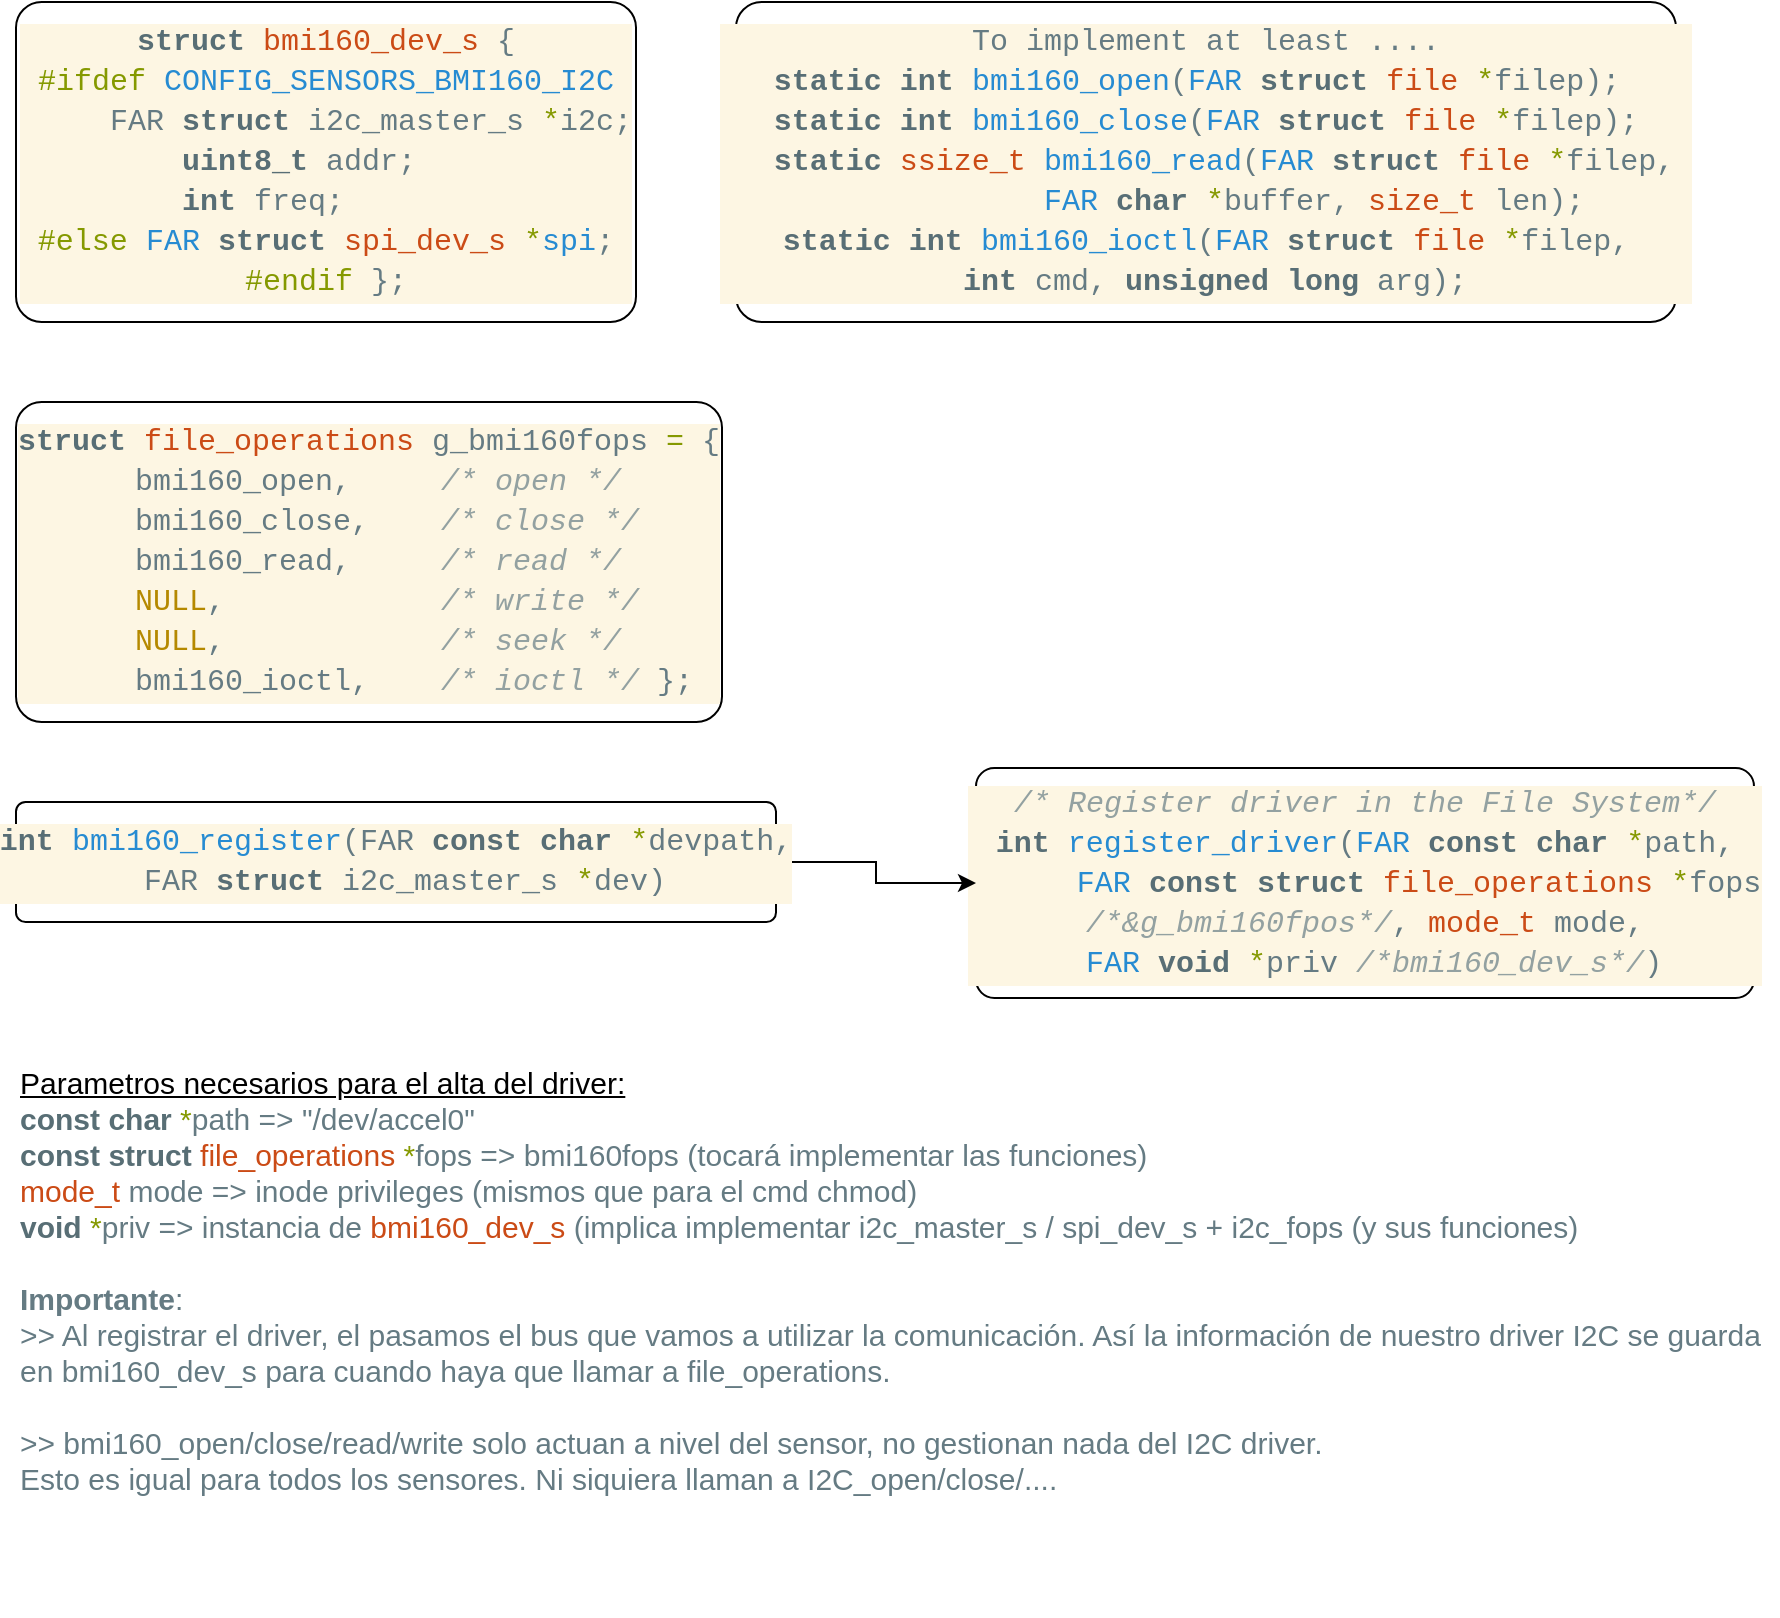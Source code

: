 <mxfile version="28.2.0" pages="7">
  <diagram id="C5RBs43oDa-KdzZeNtuy" name="BMI160">
    <mxGraphModel dx="1997" dy="1781" grid="0" gridSize="13" guides="1" tooltips="1" connect="1" arrows="1" fold="1" page="1" pageScale="1" pageWidth="827" pageHeight="1169" math="0" shadow="0" adaptiveColors="simple">
      <root>
        <mxCell id="WIyWlLk6GJQsqaUBKTNV-0" />
        <mxCell id="WIyWlLk6GJQsqaUBKTNV-1" parent="WIyWlLk6GJQsqaUBKTNV-0" />
        <mxCell id="WIyWlLk6GJQsqaUBKTNV-3" value="&lt;div style=&quot;color: rgb(101, 123, 131); background-color: rgb(253, 246, 227); font-family: Consolas, &amp;quot;Courier New&amp;quot;, monospace; font-weight: normal; font-size: 15px; line-height: 20px; white-space: pre;&quot;&gt;&lt;div&gt;&lt;span style=&quot;color: rgb(147, 161, 161); font-style: italic;&quot;&gt;/* Register driver in the File System*/&lt;/span&gt;&lt;/div&gt;&lt;div&gt;&lt;span style=&quot;color: rgb(88, 110, 117); font-weight: bold;&quot;&gt;int&lt;/span&gt;&lt;span style=&quot;color: rgb(101, 123, 131);&quot;&gt; &lt;/span&gt;&lt;span style=&quot;color: rgb(38, 139, 210);&quot;&gt;register_driver&lt;/span&gt;&lt;span style=&quot;color: rgb(101, 123, 131);&quot;&gt;(&lt;/span&gt;&lt;span style=&quot;color: rgb(38, 139, 210);&quot;&gt;FAR&lt;/span&gt;&lt;span style=&quot;color: rgb(101, 123, 131);&quot;&gt; &lt;/span&gt;&lt;span style=&quot;color: rgb(88, 110, 117); font-weight: bold;&quot;&gt;const&lt;/span&gt;&lt;span style=&quot;color: rgb(101, 123, 131);&quot;&gt; &lt;/span&gt;&lt;span style=&quot;color: rgb(88, 110, 117); font-weight: bold;&quot;&gt;char&lt;/span&gt;&lt;span style=&quot;color: rgb(101, 123, 131);&quot;&gt; &lt;/span&gt;&lt;span style=&quot;color: rgb(133, 153, 0);&quot;&gt;*&lt;/span&gt;&lt;span style=&quot;color: rgb(101, 123, 131);&quot;&gt;path,&lt;/span&gt;&lt;/div&gt;&lt;div&gt;&lt;span style=&quot;color: rgb(101, 123, 131);&quot;&gt;&amp;nbsp; &amp;nbsp; &amp;nbsp; &lt;/span&gt;&lt;span style=&quot;color: rgb(38, 139, 210);&quot;&gt;FAR&lt;/span&gt;&lt;span style=&quot;color: rgb(101, 123, 131);&quot;&gt; &lt;/span&gt;&lt;span style=&quot;color: rgb(88, 110, 117); font-weight: bold;&quot;&gt;const&lt;/span&gt;&lt;span style=&quot;color: rgb(101, 123, 131);&quot;&gt; &lt;/span&gt;&lt;span style=&quot;color: rgb(88, 110, 117); font-weight: bold;&quot;&gt;struct&lt;/span&gt;&lt;span style=&quot;color: rgb(101, 123, 131);&quot;&gt; &lt;/span&gt;&lt;span style=&quot;color: rgb(203, 75, 22);&quot;&gt;file_operations&lt;/span&gt;&lt;span style=&quot;color: rgb(101, 123, 131);&quot;&gt; &lt;/span&gt;&lt;span style=&quot;color: rgb(133, 153, 0);&quot;&gt;*&lt;/span&gt;&lt;span style=&quot;color: rgb(101, 123, 131);&quot;&gt;fops&lt;/span&gt;&lt;/div&gt;&lt;div&gt;&lt;span style=&quot;color: rgb(101, 123, 131);&quot;&gt;&lt;/span&gt;&lt;span style=&quot;color: rgb(147, 161, 161); font-style: italic;&quot;&gt;/*&amp;amp;g_bmi160fpos*/&lt;/span&gt;&lt;span style=&quot;color: rgb(101, 123, 131);&quot;&gt;, &lt;/span&gt;&lt;span style=&quot;color: rgb(203, 75, 22);&quot;&gt;mode_t&lt;/span&gt;&lt;span style=&quot;color: rgb(101, 123, 131);&quot;&gt; mode,&lt;/span&gt;&lt;/div&gt;&lt;div&gt;&lt;span style=&quot;color: rgb(101, 123, 131);&quot;&gt; &lt;/span&gt;&lt;span style=&quot;color: rgb(38, 139, 210);&quot;&gt;FAR&lt;/span&gt;&lt;span style=&quot;color: rgb(101, 123, 131);&quot;&gt; &lt;/span&gt;&lt;span style=&quot;color: rgb(88, 110, 117); font-weight: bold;&quot;&gt;void&lt;/span&gt;&lt;span style=&quot;color: rgb(101, 123, 131);&quot;&gt; &lt;/span&gt;&lt;span style=&quot;color: rgb(133, 153, 0);&quot;&gt;*&lt;/span&gt;&lt;span style=&quot;color: rgb(101, 123, 131);&quot;&gt;priv &lt;/span&gt;&lt;span style=&quot;color: rgb(147, 161, 161); font-style: italic;&quot;&gt;/*bmi160_dev_s*/&lt;/span&gt;&lt;span style=&quot;color: rgb(101, 123, 131);&quot;&gt;)&lt;/span&gt;&lt;/div&gt;&lt;/div&gt;" style="rounded=1;whiteSpace=wrap;html=1;fontSize=12;glass=0;strokeWidth=1;shadow=0;arcSize=8;" parent="WIyWlLk6GJQsqaUBKTNV-1" vertex="1">
          <mxGeometry x="-318" y="-760" width="389" height="115" as="geometry" />
        </mxCell>
        <mxCell id="WIyWlLk6GJQsqaUBKTNV-7" value="&lt;div style=&quot;color: rgb(101, 123, 131); background-color: rgb(253, 246, 227); font-family: Consolas, &amp;quot;Courier New&amp;quot;, monospace; font-weight: normal; font-size: 15px; line-height: 20px; white-space: pre;&quot;&gt;&lt;div&gt;&lt;span style=&quot;color: rgb(88, 110, 117); font-weight: bold;&quot;&gt;struct&lt;/span&gt;&lt;span style=&quot;color: rgb(101, 123, 131);&quot;&gt; &lt;/span&gt;&lt;span style=&quot;color: rgb(101, 123, 131);&quot;&gt;&lt;/span&gt;&lt;span style=&quot;color: rgb(203, 75, 22);&quot;&gt;file_operations &lt;/span&gt;&lt;span style=&quot;color: rgb(101, 123, 131);&quot;&gt;g_bmi160fops &lt;/span&gt;&lt;span style=&quot;color: rgb(133, 153, 0);&quot;&gt;= &lt;/span&gt;&lt;span style=&quot;color: rgb(101, 123, 131);&quot;&gt;{&lt;/span&gt;&lt;/div&gt;&lt;div&gt;&lt;span style=&quot;color: rgb(101, 123, 131);&quot;&gt;&amp;nbsp;bmi160_open,&lt;/span&gt;&lt;span style=&quot;color: rgb(147, 161, 161); font-style: italic;&quot;&gt; &amp;nbsp; &amp;nbsp; /* open */&lt;/span&gt;&lt;/div&gt;&lt;div&gt;&lt;span style=&quot;color: rgb(101, 123, 131);&quot;&gt;&amp;nbsp; bmi160_close,&lt;/span&gt;&lt;span style=&quot;color: rgb(147, 161, 161); font-style: italic;&quot;&gt; &amp;nbsp; &amp;nbsp;/* close */&lt;/span&gt;&lt;/div&gt;&lt;div&gt;&lt;span style=&quot;color: rgb(101, 123, 131);&quot;&gt;&amp;nbsp;bmi160_read,&lt;/span&gt;&lt;span style=&quot;color: rgb(147, 161, 161); font-style: italic;&quot;&gt; &amp;nbsp; &amp;nbsp; /* read */&lt;/span&gt;&lt;/div&gt;&lt;div&gt;&lt;span style=&quot;color: rgb(101, 123, 131);&quot;&gt;&amp;nbsp; &lt;/span&gt;&lt;span style=&quot;color: rgb(181, 137, 0);&quot;&gt;NULL&lt;/span&gt;&lt;span style=&quot;color: rgb(101, 123, 131);&quot;&gt;,&lt;/span&gt;&lt;span style=&quot;color: rgb(147, 161, 161); font-style: italic;&quot;&gt; &amp;nbsp; &amp;nbsp; &amp;nbsp; &amp;nbsp; &amp;nbsp; &amp;nbsp;/* write */&lt;/span&gt;&lt;/div&gt;&lt;div&gt;&lt;span style=&quot;color: rgb(101, 123, 131);&quot;&gt;&amp;nbsp;&lt;/span&gt;&lt;span style=&quot;color: rgb(181, 137, 0);&quot;&gt;NULL&lt;/span&gt;&lt;span style=&quot;color: rgb(101, 123, 131);&quot;&gt;,&lt;/span&gt;&lt;span style=&quot;color: rgb(147, 161, 161); font-style: italic;&quot;&gt; &amp;nbsp; &amp;nbsp; &amp;nbsp; &amp;nbsp; &amp;nbsp; &amp;nbsp;/* seek */&lt;/span&gt;&lt;/div&gt;&lt;div&gt;&lt;span style=&quot;color: rgb(101, 123, 131);&quot;&gt;&amp;nbsp;    bmi160_ioctl,&lt;/span&gt;&lt;span style=&quot;color: rgb(147, 161, 161); font-style: italic;&quot;&gt; &amp;nbsp; &amp;nbsp;/* ioctl */ &lt;/span&gt;&lt;span style=&quot;color: rgb(101, 123, 131);&quot;&gt;};&lt;/span&gt;&lt;/div&gt;&lt;/div&gt;" style="rounded=1;whiteSpace=wrap;html=1;fontSize=12;glass=0;strokeWidth=1;shadow=0;arcSize=8;" parent="WIyWlLk6GJQsqaUBKTNV-1" vertex="1">
          <mxGeometry x="-798" y="-943" width="353" height="160" as="geometry" />
        </mxCell>
        <mxCell id="lok8ws-xfs92NpGrraoT-0" style="edgeStyle=orthogonalEdgeStyle;rounded=0;orthogonalLoop=1;jettySize=auto;html=1;exitX=1;exitY=0.5;exitDx=0;exitDy=0;entryX=0;entryY=0.5;entryDx=0;entryDy=0;" parent="WIyWlLk6GJQsqaUBKTNV-1" source="WIyWlLk6GJQsqaUBKTNV-11" target="WIyWlLk6GJQsqaUBKTNV-3" edge="1">
          <mxGeometry relative="1" as="geometry" />
        </mxCell>
        <mxCell id="WIyWlLk6GJQsqaUBKTNV-11" value="&lt;div style=&quot;color: rgb(101, 123, 131); background-color: rgb(253, 246, 227); font-family: Consolas, &amp;quot;Courier New&amp;quot;, monospace; font-weight: normal; font-size: 15px; line-height: 20px; white-space: pre;&quot;&gt;&lt;div&gt;&lt;span style=&quot;color: rgb(88, 110, 117); font-weight: bold;&quot;&gt;int&lt;/span&gt;&lt;span style=&quot;color: rgb(101, 123, 131);&quot;&gt; &lt;/span&gt;&lt;span style=&quot;color: rgb(38, 139, 210);&quot;&gt;bmi160_register&lt;/span&gt;&lt;span style=&quot;color: rgb(101, 123, 131);&quot;&gt;(FAR &lt;/span&gt;&lt;span style=&quot;color: rgb(88, 110, 117); font-weight: bold;&quot;&gt;const&lt;/span&gt;&lt;span style=&quot;color: rgb(101, 123, 131);&quot;&gt; &lt;/span&gt;&lt;span style=&quot;color: rgb(88, 110, 117); font-weight: bold;&quot;&gt;char&lt;/span&gt;&lt;span style=&quot;color: rgb(101, 123, 131);&quot;&gt; &lt;/span&gt;&lt;span style=&quot;color: rgb(133, 153, 0);&quot;&gt;*&lt;/span&gt;&lt;span style=&quot;color: rgb(101, 123, 131);&quot;&gt;devpath,&lt;/span&gt;&lt;/div&gt;&lt;div&gt;&lt;span style=&quot;color: rgb(101, 123, 131);&quot;&gt; FAR &lt;/span&gt;&lt;span style=&quot;color: rgb(88, 110, 117); font-weight: bold;&quot;&gt;struct&lt;/span&gt;&lt;span style=&quot;color: rgb(101, 123, 131);&quot;&gt; i2c_master_s &lt;/span&gt;&lt;span style=&quot;color: rgb(133, 153, 0);&quot;&gt;*&lt;/span&gt;&lt;span style=&quot;color: rgb(101, 123, 131);&quot;&gt;dev)&lt;/span&gt;&lt;/div&gt;&lt;/div&gt;" style="rounded=1;whiteSpace=wrap;html=1;fontSize=12;glass=0;strokeWidth=1;shadow=0;arcSize=8;" parent="WIyWlLk6GJQsqaUBKTNV-1" vertex="1">
          <mxGeometry x="-798" y="-743" width="380" height="60" as="geometry" />
        </mxCell>
        <mxCell id="RDKkUYRwnWEVyG1GKreG-8" value="&lt;div style=&quot;color: rgb(101, 123, 131); background-color: rgb(253, 246, 227); font-family: Consolas, &amp;quot;Courier New&amp;quot;, monospace; font-weight: normal; font-size: 15px; line-height: 20px; white-space: pre;&quot;&gt;&lt;div&gt;&lt;span style=&quot;color: rgb(88, 110, 117); font-weight: bold;&quot;&gt;struct&lt;/span&gt;&lt;span style=&quot;color: rgb(101, 123, 131);&quot;&gt; &lt;/span&gt;&lt;span style=&quot;color: rgb(203, 75, 22);&quot;&gt;bmi160_dev_s &lt;/span&gt;&lt;span style=&quot;color: rgb(101, 123, 131);&quot;&gt;{&lt;/span&gt;&lt;/div&gt;&lt;div&gt;&lt;span style=&quot;color: rgb(133, 153, 0);&quot;&gt;#ifdef&lt;/span&gt;&lt;span style=&quot;color: rgb(181, 137, 0);&quot;&gt; &lt;/span&gt;&lt;span style=&quot;color: rgb(38, 139, 210);&quot;&gt;CONFIG_SENSORS_BMI160_I2C&lt;/span&gt;&lt;/div&gt;&lt;div&gt;&lt;span style=&quot;color: rgb(101, 123, 131);&quot;&gt;&amp;nbsp;    FAR &lt;/span&gt;&lt;span style=&quot;color: rgb(88, 110, 117); font-weight: bold;&quot;&gt;struct&lt;/span&gt;&lt;span style=&quot;color: rgb(101, 123, 131);&quot;&gt; i2c_master_s &lt;/span&gt;&lt;span style=&quot;color: rgb(133, 153, 0);&quot;&gt;*&lt;/span&gt;&lt;span style=&quot;color: rgb(101, 123, 131);&quot;&gt;i2c;&lt;/span&gt;&lt;/div&gt;&lt;div&gt;&lt;span style=&quot;color: rgb(101, 123, 131);&quot;&gt;&amp;nbsp;     &lt;/span&gt;&lt;span style=&quot;color: rgb(88, 110, 117); font-weight: bold;&quot;&gt;uint8_t&lt;/span&gt;&lt;span style=&quot;color: rgb(101, 123, 131);&quot;&gt; addr;&lt;/span&gt;&lt;span style=&quot;color: rgb(147, 161, 161); font-style: italic;&quot;&gt; &amp;nbsp; &amp;nbsp; &amp;nbsp;  &amp;nbsp;&lt;/span&gt;&lt;/div&gt;&lt;div&gt;&lt;span style=&quot;color: rgb(88, 110, 117); font-weight: bold;&quot;&gt;int&lt;/span&gt;&lt;span style=&quot;color: rgb(101, 123, 131);&quot;&gt; freq;       &lt;/span&gt;&lt;/div&gt;&lt;div&gt;&lt;span style=&quot;color: rgb(133, 153, 0);&quot;&gt;#else&lt;/span&gt;&lt;span style=&quot;color: rgb(147, 161, 161); font-style: italic;&quot;&gt; &lt;/span&gt;&lt;span style=&quot;color: rgb(38, 139, 210);&quot;&gt;FAR&lt;/span&gt;&lt;span style=&quot;color: rgb(101, 123, 131);&quot;&gt; &lt;/span&gt;&lt;span style=&quot;color: rgb(88, 110, 117); font-weight: bold;&quot;&gt;struct&lt;/span&gt;&lt;span style=&quot;color: rgb(101, 123, 131);&quot;&gt; &lt;/span&gt;&lt;span style=&quot;color: rgb(203, 75, 22);&quot;&gt;spi_dev_s&lt;/span&gt;&lt;span style=&quot;color: rgb(101, 123, 131);&quot;&gt; &lt;/span&gt;&lt;span style=&quot;color: rgb(133, 153, 0);&quot;&gt;*&lt;/span&gt;&lt;span style=&quot;color: rgb(38, 139, 210);&quot;&gt;spi&lt;/span&gt;&lt;span style=&quot;color: rgb(101, 123, 131);&quot;&gt;;&lt;/span&gt;&lt;/div&gt;&lt;div&gt;&lt;span style=&quot;color: rgb(133, 153, 0);&quot;&gt;#endif &lt;/span&gt;&lt;span style=&quot;color: rgb(101, 123, 131);&quot;&gt;};&lt;/span&gt;&lt;/div&gt;&lt;/div&gt;" style="rounded=1;whiteSpace=wrap;html=1;arcSize=8;" parent="WIyWlLk6GJQsqaUBKTNV-1" vertex="1">
          <mxGeometry x="-798" y="-1143" width="310" height="160" as="geometry" />
        </mxCell>
        <mxCell id="RDKkUYRwnWEVyG1GKreG-10" value="&lt;div style=&quot;color: rgb(101, 123, 131); background-color: rgb(253, 246, 227); font-family: Consolas, &amp;quot;Courier New&amp;quot;, monospace; font-weight: normal; font-size: 15px; line-height: 20px; white-space: pre;&quot;&gt;&lt;div&gt;&lt;span style=&quot;color: rgb(101, 123, 131);&quot;&gt;To implement at least ....&lt;/span&gt;&lt;/div&gt;&lt;div&gt;&lt;span style=&quot;color: rgb(88, 110, 117); font-weight: bold;&quot;&gt;static&lt;/span&gt;&lt;span style=&quot;color: rgb(101, 123, 131);&quot;&gt; &lt;/span&gt;&lt;span style=&quot;color: rgb(88, 110, 117); font-weight: bold;&quot;&gt;int&lt;/span&gt;&lt;span style=&quot;color: rgb(101, 123, 131);&quot;&gt; &lt;/span&gt;&lt;span style=&quot;color: rgb(38, 139, 210);&quot;&gt;bmi160_open&lt;/span&gt;&lt;span style=&quot;color: rgb(101, 123, 131);&quot;&gt;(&lt;/span&gt;&lt;span style=&quot;color: rgb(38, 139, 210);&quot;&gt;FAR&lt;/span&gt;&lt;span style=&quot;color: rgb(101, 123, 131);&quot;&gt; &lt;/span&gt;&lt;span style=&quot;color: rgb(88, 110, 117); font-weight: bold;&quot;&gt;struct&lt;/span&gt;&lt;span style=&quot;color: rgb(101, 123, 131);&quot;&gt; &lt;/span&gt;&lt;span style=&quot;color: rgb(203, 75, 22);&quot;&gt;file&lt;/span&gt;&lt;span style=&quot;color: rgb(101, 123, 131);&quot;&gt; &lt;/span&gt;&lt;span style=&quot;color: rgb(133, 153, 0);&quot;&gt;*&lt;/span&gt;&lt;span style=&quot;color: rgb(101, 123, 131);&quot;&gt;filep); &lt;/span&gt;&lt;/div&gt;&lt;div&gt;&lt;div style=&quot;color: rgb(101, 123, 131); background-color: rgb(253, 246, 227); font-family: Consolas, &amp;quot;Courier New&amp;quot;, monospace; font-weight: normal; font-size: 15px; line-height: 20px; white-space: pre;&quot;&gt;&lt;div&gt;&lt;span style=&quot;color: #586e75;font-weight: bold;&quot;&gt;static&lt;/span&gt;&lt;span style=&quot;color: #657b83;&quot;&gt; &lt;/span&gt;&lt;span style=&quot;color: #586e75;font-weight: bold;&quot;&gt;int&lt;/span&gt;&lt;span style=&quot;color: #657b83;&quot;&gt; &lt;/span&gt;&lt;span style=&quot;color: #268bd2;&quot;&gt;bmi160_close&lt;/span&gt;&lt;span style=&quot;color: #657b83;&quot;&gt;(&lt;/span&gt;&lt;span style=&quot;color: #268bd2;&quot;&gt;FAR&lt;/span&gt;&lt;span style=&quot;color: #657b83;&quot;&gt; &lt;/span&gt;&lt;span style=&quot;color: #586e75;font-weight: bold;&quot;&gt;struct&lt;/span&gt;&lt;span style=&quot;color: #657b83;&quot;&gt; &lt;/span&gt;&lt;span style=&quot;color: #cb4b16;&quot;&gt;file&lt;/span&gt;&lt;span style=&quot;color: #657b83;&quot;&gt; &lt;/span&gt;&lt;span style=&quot;color: #859900;&quot;&gt;*&lt;/span&gt;&lt;span style=&quot;color: #657b83;&quot;&gt;filep);&lt;/span&gt;&lt;/div&gt;&lt;div&gt;&lt;div style=&quot;color: #657b83;background-color: #fdf6e3;font-family: Consolas, &#39;Courier New&#39;, monospace;font-weight: normal;font-size: 15px;line-height: 20px;white-space: pre;&quot;&gt;&lt;div&gt;&lt;div style=&quot;color: #657b83;background-color: #fdf6e3;font-family: Consolas, &#39;Courier New&#39;, monospace;font-weight: normal;font-size: 15px;line-height: 20px;white-space: pre;&quot;&gt;&lt;div&gt;&lt;span style=&quot;color: #586e75;font-weight: bold;&quot;&gt;   static&lt;/span&gt;&lt;span style=&quot;color: #657b83;&quot;&gt; &lt;/span&gt;&lt;span style=&quot;color: #cb4b16;&quot;&gt;ssize_t&lt;/span&gt;&lt;span style=&quot;color: #657b83;&quot;&gt; &lt;/span&gt;&lt;span style=&quot;color: #268bd2;&quot;&gt;bmi160_read&lt;/span&gt;&lt;span style=&quot;color: #657b83;&quot;&gt;(&lt;/span&gt;&lt;span style=&quot;color: #268bd2;&quot;&gt;FAR&lt;/span&gt;&lt;span style=&quot;color: #657b83;&quot;&gt; &lt;/span&gt;&lt;span style=&quot;color: #586e75;font-weight: bold;&quot;&gt;struct&lt;/span&gt;&lt;span style=&quot;color: #657b83;&quot;&gt; &lt;/span&gt;&lt;span style=&quot;color: #cb4b16;&quot;&gt;file&lt;/span&gt;&lt;span style=&quot;color: #657b83;&quot;&gt; &lt;/span&gt;&lt;span style=&quot;color: #859900;&quot;&gt;*&lt;/span&gt;&lt;span style=&quot;color: #657b83;&quot;&gt;filep, &lt;/span&gt;&lt;/div&gt;&lt;div&gt;&lt;span style=&quot;color: #268bd2;&quot;&gt;            FAR&lt;/span&gt;&lt;span style=&quot;color: #657b83;&quot;&gt; &lt;/span&gt;&lt;span style=&quot;color: #586e75;font-weight: bold;&quot;&gt;char&lt;/span&gt;&lt;span style=&quot;color: #657b83;&quot;&gt; &lt;/span&gt;&lt;span style=&quot;color: #859900;&quot;&gt;*&lt;/span&gt;&lt;span style=&quot;color: #657b83;&quot;&gt;buffer, &lt;/span&gt;&lt;span style=&quot;color: #cb4b16;&quot;&gt;size_t&lt;/span&gt;&lt;span style=&quot;color: #657b83;&quot;&gt; len);&lt;/span&gt;&lt;/div&gt;&lt;div&gt;&lt;div style=&quot;color: #657b83;background-color: #fdf6e3;font-family: Consolas, &#39;Courier New&#39;, monospace;font-weight: normal;font-size: 15px;line-height: 20px;white-space: pre;&quot;&gt;&lt;div&gt;&lt;span style=&quot;color: #586e75;font-weight: bold;&quot;&gt;static&lt;/span&gt;&lt;span style=&quot;color: #657b83;&quot;&gt; &lt;/span&gt;&lt;span style=&quot;color: #586e75;font-weight: bold;&quot;&gt;int&lt;/span&gt;&lt;span style=&quot;color: #657b83;&quot;&gt; &lt;/span&gt;&lt;span style=&quot;color: #268bd2;&quot;&gt;bmi160_ioctl&lt;/span&gt;&lt;span style=&quot;color: #657b83;&quot;&gt;(&lt;/span&gt;&lt;span style=&quot;color: #268bd2;&quot;&gt;FAR&lt;/span&gt;&lt;span style=&quot;color: #657b83;&quot;&gt; &lt;/span&gt;&lt;span style=&quot;color: #586e75;font-weight: bold;&quot;&gt;struct&lt;/span&gt;&lt;span style=&quot;color: #657b83;&quot;&gt; &lt;/span&gt;&lt;span style=&quot;color: #cb4b16;&quot;&gt;file&lt;/span&gt;&lt;span style=&quot;color: #657b83;&quot;&gt; &lt;/span&gt;&lt;span style=&quot;color: #859900;&quot;&gt;*&lt;/span&gt;&lt;span style=&quot;color: #657b83;&quot;&gt;filep,&lt;/span&gt;&lt;/div&gt;&lt;div&gt;&lt;span style=&quot;color: #657b83;&quot;&gt; &lt;/span&gt;&lt;span style=&quot;color: #586e75;font-weight: bold;&quot;&gt;int&lt;/span&gt;&lt;span style=&quot;color: #657b83;&quot;&gt; cmd, &lt;/span&gt;&lt;span style=&quot;color: #586e75;font-weight: bold;&quot;&gt;unsigned&lt;/span&gt;&lt;span style=&quot;color: #657b83;&quot;&gt; &lt;/span&gt;&lt;span style=&quot;color: #586e75;font-weight: bold;&quot;&gt;long&lt;/span&gt;&lt;span style=&quot;color: #657b83;&quot;&gt; arg);&lt;/span&gt;&lt;/div&gt;&lt;/div&gt;&lt;/div&gt;&lt;/div&gt;&lt;/div&gt;&lt;/div&gt;&lt;/div&gt;&lt;/div&gt;&lt;/div&gt;&lt;/div&gt;" style="rounded=1;whiteSpace=wrap;html=1;fontSize=12;glass=0;strokeWidth=1;shadow=0;arcSize=8;" parent="WIyWlLk6GJQsqaUBKTNV-1" vertex="1">
          <mxGeometry x="-438" y="-1143" width="470" height="160" as="geometry" />
        </mxCell>
        <mxCell id="lok8ws-xfs92NpGrraoT-1" value="&lt;div align=&quot;left&quot;&gt;&lt;u&gt;Parametros necesarios para el alta del driver:&lt;/u&gt;&lt;br&gt;&lt;span style=&quot;color: rgb(88, 110, 117); font-weight: bold;&quot;&gt;const&lt;/span&gt;&lt;span style=&quot;color: rgb(101, 123, 131);&quot;&gt; &lt;/span&gt;&lt;span style=&quot;color: rgb(88, 110, 117); font-weight: bold;&quot;&gt;char&lt;/span&gt;&lt;span style=&quot;color: rgb(101, 123, 131);&quot;&gt; &lt;/span&gt;&lt;span style=&quot;color: rgb(133, 153, 0);&quot;&gt;*&lt;/span&gt;&lt;span style=&quot;color: rgb(101, 123, 131);&quot;&gt;path =&amp;gt; &quot;/dev/accel0&quot;&lt;br&gt;&lt;/span&gt;&lt;div&gt;&lt;span style=&quot;color: rgb(88, 110, 117); font-weight: bold;&quot;&gt;const&lt;/span&gt;&lt;span style=&quot;color: rgb(101, 123, 131);&quot;&gt; &lt;/span&gt;&lt;span style=&quot;color: rgb(88, 110, 117); font-weight: bold;&quot;&gt;struct&lt;/span&gt;&lt;span style=&quot;color: rgb(101, 123, 131);&quot;&gt; &lt;/span&gt;&lt;span style=&quot;color: rgb(203, 75, 22);&quot;&gt;file_operations&lt;/span&gt;&lt;span style=&quot;color: rgb(101, 123, 131);&quot;&gt; &lt;/span&gt;&lt;span style=&quot;color: rgb(133, 153, 0);&quot;&gt;*&lt;/span&gt;&lt;span style=&quot;color: rgb(101, 123, 131);&quot;&gt;fops =&amp;gt; &lt;/span&gt;&lt;span style=&quot;color: rgb(101, 123, 131);&quot;&gt;bmi160fops (tocará implementar las funciones) &lt;/span&gt;&lt;span style=&quot;color: rgb(133, 153, 0);&quot;&gt;&lt;br&gt;&lt;/span&gt;&lt;/div&gt;&lt;span style=&quot;color: rgb(203, 75, 22);&quot;&gt;mode_t&lt;/span&gt;&lt;span style=&quot;color: rgb(101, 123, 131);&quot;&gt; mode =&amp;gt; inode privileges (mismos que para el cmd chmod)&lt;br&gt;&lt;/span&gt;&lt;/div&gt;&lt;div align=&quot;left&quot;&gt;&lt;span style=&quot;color: rgb(88, 110, 117); font-weight: bold;&quot;&gt;void&lt;/span&gt;&lt;span style=&quot;color: rgb(101, 123, 131);&quot;&gt; &lt;/span&gt;&lt;span style=&quot;color: rgb(133, 153, 0);&quot;&gt;*&lt;/span&gt;&lt;span style=&quot;color: rgb(101, 123, 131);&quot;&gt;priv =&amp;gt; instancia de &lt;/span&gt;&lt;span style=&quot;color: rgb(101, 123, 131);&quot;&gt;&lt;/span&gt;&lt;span style=&quot;color: rgb(203, 75, 22);&quot;&gt;bmi160_dev_s &lt;/span&gt;&lt;span style=&quot;color: rgb(101, 123, 131);&quot;&gt;(implica implementar &lt;/span&gt;&lt;span style=&quot;color: rgb(101, 123, 131);&quot;&gt;i2c_master_s / spi_dev_s + i2c_fops (y sus funciones)&amp;nbsp;&lt;/span&gt;&lt;/div&gt;&lt;br&gt;&lt;div align=&quot;left&quot;&gt;&lt;span style=&quot;color: rgb(101, 123, 131);&quot;&gt;&lt;b&gt;Importante&lt;/b&gt;:&amp;nbsp;&lt;/span&gt;&lt;/div&gt;&lt;div align=&quot;left&quot;&gt;&lt;span style=&quot;color: rgb(101, 123, 131);&quot;&gt;&amp;gt;&amp;gt; Al registrar el driver, el pasamos el bus que vamos a utilizar la comunicación. Así la información de nuestro driver I2C se guarda en bmi160_dev_s para cuando haya que llamar a file_operations.&lt;/span&gt;&lt;/div&gt;&lt;div align=&quot;left&quot;&gt;&lt;span style=&quot;color: rgb(101, 123, 131);&quot;&gt;&lt;br&gt;&lt;/span&gt;&lt;/div&gt;&lt;div align=&quot;left&quot;&gt;&lt;span style=&quot;color: rgb(101, 123, 131);&quot;&gt;&amp;gt;&amp;gt; bmi160_open/close/read/write solo actuan a nivel del sensor, no gestionan nada del I2C driver.&amp;nbsp;&lt;/span&gt;&lt;/div&gt;&lt;div align=&quot;left&quot;&gt;&lt;span style=&quot;color: rgb(101, 123, 131);&quot;&gt;Esto es igual para todos los sensores. Ni siquiera llaman a I2C_open/close/....&lt;/span&gt;&lt;/div&gt;&lt;div align=&quot;left&quot;&gt;&lt;span style=&quot;color: rgb(101, 123, 131);&quot;&gt;&lt;br&gt;&lt;/span&gt;&lt;/div&gt;&lt;div align=&quot;left&quot;&gt;&lt;span style=&quot;color: rgb(101, 123, 131);&quot;&gt;&lt;br&gt;&lt;/span&gt;&lt;span style=&quot;color: rgb(101, 123, 131);&quot;&gt;&lt;/span&gt;&lt;/div&gt;&lt;div align=&quot;left&quot;&gt;&lt;br&gt;&lt;/div&gt;" style="text;html=1;align=left;verticalAlign=middle;whiteSpace=wrap;rounded=0;fontSize=15;" parent="WIyWlLk6GJQsqaUBKTNV-1" vertex="1">
          <mxGeometry x="-798" y="-619" width="881" height="283" as="geometry" />
        </mxCell>
      </root>
    </mxGraphModel>
  </diagram>
  <diagram id="ceq7ut0R8-0ltyFcsIzv" name="I2Cdriver">
    <mxGraphModel dx="1357" dy="1679" grid="0" gridSize="10" guides="1" tooltips="1" connect="1" arrows="1" fold="1" page="1" pageScale="1" pageWidth="827" pageHeight="1169" math="0" shadow="0" adaptiveColors="simple">
      <root>
        <mxCell id="0" />
        <mxCell id="1" parent="0" />
        <mxCell id="7BrDZMqGRWcAWwIqzSZP-1" value="&lt;div style=&quot;color: rgb(101, 123, 131); background-color: rgb(253, 246, 227); font-family: Consolas, &amp;quot;Courier New&amp;quot;, monospace; font-weight: normal; font-size: 15px; line-height: 20px; white-space: pre;&quot;&gt;&lt;div&gt;&lt;span style=&quot;color: rgb(88, 110, 117); font-weight: bold;&quot;&gt;struct&lt;/span&gt;&lt;span style=&quot;color: rgb(101, 123, 131);&quot;&gt; &lt;/span&gt;&lt;span style=&quot;color: light-dark(rgb(255, 0, 0), rgb(119, 138, 145));&quot;&gt;&lt;span style=&quot;color: rgb(234, 107, 102);&quot;&gt;&lt;span style=&quot;color: rgb(234, 107, 102);&quot;&gt;&lt;span style=&quot;color: rgb(101, 123, 131);&quot;&gt;i2c_driver_s { &lt;/span&gt;&lt;/span&gt;&lt;/span&gt;&lt;/span&gt;&lt;/div&gt;&lt;div&gt;&lt;span style=&quot;color: rgb(101, 123, 131);&quot;&gt; FAR &lt;/span&gt;&lt;span style=&quot;color: rgb(88, 110, 117); font-weight: bold;&quot;&gt;struct&lt;/span&gt;&lt;span style=&quot;color: rgb(101, 123, 131);&quot;&gt; i2c_master_s &lt;/span&gt;&lt;span style=&quot;color: rgb(133, 153, 0);&quot;&gt;*&lt;/span&gt;&lt;span style=&quot;color: rgb(101, 123, 131);&quot;&gt;i2c;&lt;/span&gt;&lt;span style=&quot;color: rgb(147, 161, 161); font-style: italic;&quot;&gt; &lt;/span&gt;&lt;/div&gt;&lt;div&gt;&lt;span style=&quot;color: rgb(133, 153, 0);&quot;&gt;#ifndef&lt;/span&gt;&lt;span style=&quot;color: rgb(181, 137, 0);&quot;&gt; &lt;/span&gt;&lt;span style=&quot;color: rgb(38, 139, 210);&quot;&gt;CONFIG_DISABLE_PSEUDOFS_OPERAT   &lt;/span&gt;&lt;/div&gt;&lt;div&gt;&lt;span style=&quot;color: rgb(133, 153, 0);&quot;&gt;mutex_t&lt;/span&gt;&lt;span style=&quot;color: rgb(101, 123, 131);&quot;&gt; lock;&lt;/span&gt;&lt;span style=&quot;color: rgb(147, 161, 161); font-style: italic;&quot;&gt;&amp;nbsp;//Mutual exclusion      &lt;/span&gt;&lt;/div&gt;&lt;div&gt;&lt;span style=&quot;color: rgb(88, 110, 117); font-weight: bold;&quot;&gt;int16_t&lt;/span&gt;&lt;span style=&quot;color: rgb(101, 123, 131);&quot;&gt; crefs;&lt;/span&gt;&lt;span style=&quot;color: rgb(147, 161, 161); font-style: italic;&quot;&gt; //# of open references &lt;/span&gt;&lt;/div&gt;&lt;div&gt;&lt;span style=&quot;color: rgb(88, 110, 117); font-weight: bold;&quot;&gt;  bool&lt;/span&gt;&lt;span style=&quot;color: rgb(101, 123, 131);&quot;&gt; unlinked;&lt;/span&gt;&lt;span style=&quot;color: rgb(147, 161, 161); font-style: italic;&quot;&gt; //True: driver=unlinked  &lt;/span&gt;&lt;/div&gt;&lt;div&gt;&lt;span style=&quot;color: rgb(133, 153, 0);&quot;&gt;#endif &lt;/span&gt;&lt;span style=&quot;color: rgb(101, 123, 131);&quot;&gt;};&lt;/span&gt;&lt;/div&gt;&lt;/div&gt;" style="rounded=1;whiteSpace=wrap;html=1;arcSize=8;" parent="1" vertex="1">
          <mxGeometry x="38" y="-1122" width="365" height="160" as="geometry" />
        </mxCell>
        <mxCell id="7BrDZMqGRWcAWwIqzSZP-3" value="&lt;div style=&quot;color: rgb(101, 123, 131); background-color: rgb(253, 246, 227); font-family: Consolas, &amp;quot;Courier New&amp;quot;, monospace; font-weight: normal; font-size: 15px; line-height: 20px; white-space: pre;&quot;&gt;&lt;div&gt;&lt;span style=&quot;color: rgb(147, 161, 161); font-style: italic;&quot;&gt;/* NO es una struct definition, es una&lt;/span&gt;&lt;/div&gt;&lt;div&gt;&lt;span style=&quot;color: rgb(147, 161, 161); font-style: italic;&quot;&gt;instancia de file_operations. */&lt;/span&gt;&lt;span style=&quot;color: rgb(88, 110, 117); font-weight: bold;&quot;&gt;&lt;br&gt;&lt;/span&gt;&lt;/div&gt;&lt;div&gt;&lt;span style=&quot;color: rgb(88, 110, 117); font-weight: bold;&quot;&gt;   struct&lt;/span&gt;&lt;span style=&quot;color: rgb(101, 123, 131);&quot;&gt; &lt;/span&gt;&lt;span style=&quot;color: rgb(101, 123, 131);&quot;&gt;&lt;/span&gt;&lt;span style=&quot;color: rgb(203, 75, 22);&quot;&gt;file_operations &lt;/span&gt;&lt;span style=&quot;color: rgb(101, 123, 131);&quot;&gt;g_i2cdrvr_fops &lt;/span&gt;&lt;span style=&quot;color: rgb(133, 153, 0);&quot;&gt;= &lt;/span&gt;&lt;span style=&quot;color: rgb(101, 123, 131);&quot;&gt;{     &lt;/span&gt;&lt;/div&gt;&lt;div&gt;&lt;span style=&quot;color: rgb(101, 123, 131);&quot;&gt;.open = i2cdrvr_open,&lt;/span&gt;&lt;/div&gt;&lt;div&gt;&lt;span style=&quot;color: rgb(101, 123, 131);&quot;&gt;&amp;nbsp; .close = i2cdrvr_close,&lt;/span&gt;&lt;/div&gt;&lt;div&gt;&lt;span style=&quot;color: rgb(101, 123, 131);&quot;&gt;.read = i2cdrvr_read,&lt;/span&gt;&lt;/div&gt;&lt;div&gt;&lt;span style=&quot;color: rgb(101, 123, 131);&quot;&gt;&amp;nbsp; .write = i2cdrvr_write,&lt;/span&gt;&lt;/div&gt;&lt;div&gt;&lt;span style=&quot;color: rgb(101, 123, 131);&quot;&gt;.seek = &lt;/span&gt;&lt;span style=&quot;color: rgb(181, 137, 0);&quot;&gt;NULL&lt;/span&gt;&lt;span style=&quot;color: rgb(101, 123, 131);&quot;&gt;,        &lt;/span&gt;&lt;/div&gt;&lt;div&gt;&lt;span style=&quot;color: rgb(101, 123, 131);&quot;&gt;&amp;nbsp; .ioctl = i2cdrvr_ioctl,&lt;/span&gt;&lt;/div&gt;&lt;div&gt;&lt;span style=&quot;color: rgb(101, 123, 131);&quot;&gt;.mmap =  &lt;/span&gt;&lt;span style=&quot;color: rgb(181, 137, 0);&quot;&gt;NULL&lt;/span&gt;&lt;span style=&quot;color: rgb(101, 123, 131);&quot;&gt;,       &lt;/span&gt;&lt;/div&gt;&lt;div&gt;&lt;span style=&quot;color: rgb(101, 123, 131);&quot;&gt;.truncate = &lt;/span&gt;&lt;span style=&quot;color: rgb(181, 137, 0);&quot;&gt;NULL&lt;/span&gt;&lt;span style=&quot;color: rgb(101, 123, 131);&quot;&gt;,    &lt;/span&gt;&lt;/div&gt;&lt;div&gt;&lt;span style=&quot;color: rgb(101, 123, 131);&quot;&gt;&amp;nbsp; &lt;/span&gt;&lt;span style=&quot;color: rgb(101, 123, 131);&quot;&gt;.poll = &lt;/span&gt;&lt;span style=&quot;color: rgb(181, 137, 0);&quot;&gt;&lt;/span&gt;&lt;span style=&quot;color: rgb(181, 137, 0);&quot;&gt;NULL           &lt;/span&gt;&lt;/div&gt;&lt;div&gt;&lt;span style=&quot;color: rgb(101, 123, 131);&quot;&gt;};&lt;/span&gt;&lt;/div&gt;&lt;/div&gt;" style="rounded=1;whiteSpace=wrap;html=1;arcSize=8;" parent="1" vertex="1">
          <mxGeometry x="535" y="-1122" width="435" height="281" as="geometry" />
        </mxCell>
        <mxCell id="7BrDZMqGRWcAWwIqzSZP-4" value="&lt;div style=&quot;color: rgb(101, 123, 131); background-color: rgb(253, 246, 227); font-family: Consolas, &amp;quot;Courier New&amp;quot;, monospace; font-weight: normal; font-size: 15px; line-height: 20px; white-space: pre;&quot;&gt;&lt;div&gt;&lt;div&gt;&lt;div style=&quot;color: rgb(101, 123, 131); background-color: rgb(253, 246, 227); font-family: Consolas, &amp;quot;Courier New&amp;quot;, monospace; font-weight: normal; font-size: 15px; line-height: 20px; white-space: pre;&quot;&gt;&lt;div&gt;&lt;span style=&quot;color: rgb(147, 161, 161); font-style: italic;&quot;&gt;/* The I2C upper half driver interface */&lt;/span&gt;&lt;/div&gt;&lt;/div&gt;&lt;/div&gt;&lt;/div&gt;&lt;div&gt;&lt;span style=&quot;color: rgb(133, 153, 0);&quot;&gt;#ifndef&lt;/span&gt;&lt;span style=&quot;color: rgb(181, 137, 0);&quot;&gt; &lt;/span&gt;&lt;span style=&quot;color: rgb(38, 139, 210);&quot;&gt;CONFIG_DISABLE_PSEUDOFS_OPERATIONS&lt;/span&gt;&lt;/div&gt;&lt;div&gt;&lt;span style=&quot;color: rgb(88, 110, 117); font-weight: bold;&quot;&gt;static&lt;/span&gt;&lt;span style=&quot;color: rgb(101, 123, 131);&quot;&gt; &lt;/span&gt;&lt;span style=&quot;color: rgb(88, 110, 117); font-weight: bold;&quot;&gt;int&lt;/span&gt;&lt;span style=&quot;color: rgb(101, 123, 131);&quot;&gt; &lt;/span&gt;&lt;span style=&quot;color: rgb(38, 139, 210);&quot;&gt;i2cdrvr_open&lt;/span&gt;&lt;span style=&quot;color: rgb(101, 123, 131);&quot;&gt;(FAR &lt;/span&gt;&lt;span style=&quot;color: rgb(88, 110, 117); font-weight: bold;&quot;&gt;struct&lt;/span&gt;&lt;span style=&quot;color: rgb(101, 123, 131);&quot;&gt; file &lt;/span&gt;&lt;span style=&quot;color: rgb(133, 153, 0);&quot;&gt;*&lt;/span&gt;&lt;span style=&quot;color: rgb(101, 123, 131);&quot;&gt;filep);    &lt;/span&gt;&lt;/div&gt;&lt;div&gt;&lt;span style=&quot;color: rgb(88, 110, 117); font-weight: bold;&quot;&gt;static&lt;/span&gt;&lt;span style=&quot;color: rgb(101, 123, 131);&quot;&gt; &lt;/span&gt;&lt;span style=&quot;color: rgb(88, 110, 117); font-weight: bold;&quot;&gt;int&lt;/span&gt;&lt;span style=&quot;color: rgb(101, 123, 131);&quot;&gt; &lt;/span&gt;&lt;span style=&quot;color: rgb(38, 139, 210);&quot;&gt;i2cdrvr_close&lt;/span&gt;&lt;span style=&quot;color: rgb(101, 123, 131);&quot;&gt;(FAR &lt;/span&gt;&lt;span style=&quot;color: rgb(88, 110, 117); font-weight: bold;&quot;&gt;struct&lt;/span&gt;&lt;span style=&quot;color: rgb(101, 123, 131);&quot;&gt; file &lt;/span&gt;&lt;span style=&quot;color: rgb(133, 153, 0);&quot;&gt;*&lt;/span&gt;&lt;span style=&quot;color: rgb(101, 123, 131);&quot;&gt;filep);   &lt;/span&gt;&lt;/div&gt;&lt;div&gt;&lt;span style=&quot;color: rgb(133, 153, 0);&quot;&gt;#endif&lt;/span&gt;&lt;/div&gt;&lt;div&gt;&lt;span style=&quot;color: rgb(88, 110, 117); font-weight: bold;&quot;&gt;static&lt;/span&gt;&lt;span style=&quot;color: rgb(101, 123, 131);&quot;&gt; &lt;/span&gt;&lt;span style=&quot;color: rgb(88, 110, 117); font-weight: bold;&quot;&gt;ssize_t&lt;/span&gt;&lt;span style=&quot;color: rgb(101, 123, 131);&quot;&gt; &lt;/span&gt;&lt;span style=&quot;color: rgb(38, 139, 210);&quot;&gt;i2cdrvr_read&lt;/span&gt;&lt;span style=&quot;color: rgb(101, 123, 131);&quot;&gt;(FAR &lt;/span&gt;&lt;span style=&quot;color: rgb(88, 110, 117); font-weight: bold;&quot;&gt;struct&lt;/span&gt;&lt;span style=&quot;color: rgb(101, 123, 131);&quot;&gt; file &lt;/span&gt;&lt;span style=&quot;color: rgb(133, 153, 0);&quot;&gt;*&lt;/span&gt;&lt;span style=&quot;color: rgb(101, 123, 131);&quot;&gt;filep, &lt;/span&gt;&lt;/div&gt;&lt;div&gt;&lt;span style=&quot;color: rgb(101, 123, 131);&quot;&gt;FAR &lt;/span&gt;&lt;span style=&quot;color: rgb(88, 110, 117); font-weight: bold;&quot;&gt;char&lt;/span&gt;&lt;span style=&quot;color: rgb(101, 123, 131);&quot;&gt; &lt;/span&gt;&lt;span style=&quot;color: rgb(133, 153, 0);&quot;&gt;*&lt;/span&gt;&lt;span style=&quot;color: rgb(101, 123, 131);&quot;&gt;buffer, &lt;/span&gt;&lt;span style=&quot;color: rgb(88, 110, 117); font-weight: bold;&quot;&gt;size_t&lt;/span&gt;&lt;span style=&quot;color: rgb(101, 123, 131);&quot;&gt; buflen);     &lt;/span&gt;&lt;/div&gt;&lt;div&gt;&lt;span style=&quot;color: rgb(88, 110, 117); font-weight: bold;&quot;&gt; static&lt;/span&gt;&lt;span style=&quot;color: rgb(101, 123, 131);&quot;&gt; &lt;/span&gt;&lt;span style=&quot;color: rgb(88, 110, 117); font-weight: bold;&quot;&gt;ssize_t&lt;/span&gt;&lt;span style=&quot;color: rgb(101, 123, 131);&quot;&gt; &lt;/span&gt;&lt;span style=&quot;color: rgb(38, 139, 210);&quot;&gt;i2cdrvr_write&lt;/span&gt;&lt;span style=&quot;color: rgb(101, 123, 131);&quot;&gt;(FAR &lt;/span&gt;&lt;span style=&quot;color: rgb(88, 110, 117); font-weight: bold;&quot;&gt;struct&lt;/span&gt;&lt;span style=&quot;color: rgb(101, 123, 131);&quot;&gt; file &lt;/span&gt;&lt;span style=&quot;color: rgb(133, 153, 0);&quot;&gt;*&lt;/span&gt;&lt;span style=&quot;color: rgb(101, 123, 131);&quot;&gt;filep, &lt;/span&gt;&lt;/div&gt;&lt;div&gt;&lt;span style=&quot;color: rgb(101, 123, 131);&quot;&gt; FAR &lt;/span&gt;&lt;span style=&quot;color: rgb(88, 110, 117); font-weight: bold;&quot;&gt;const&lt;/span&gt;&lt;span style=&quot;color: rgb(101, 123, 131);&quot;&gt; &lt;/span&gt;&lt;span style=&quot;color: rgb(88, 110, 117); font-weight: bold;&quot;&gt;char&lt;/span&gt;&lt;span style=&quot;color: rgb(101, 123, 131);&quot;&gt; &lt;/span&gt;&lt;span style=&quot;color: rgb(133, 153, 0);&quot;&gt;*&lt;/span&gt;&lt;span style=&quot;color: rgb(101, 123, 131);&quot;&gt;buffer, &lt;/span&gt;&lt;span style=&quot;color: rgb(88, 110, 117); font-weight: bold;&quot;&gt;size_t&lt;/span&gt;&lt;span style=&quot;color: rgb(101, 123, 131);&quot;&gt; buflen);&lt;/span&gt;&lt;/div&gt;&lt;div&gt;&lt;span style=&quot;color: rgb(88, 110, 117); font-weight: bold;&quot;&gt;static&lt;/span&gt;&lt;span style=&quot;color: rgb(101, 123, 131);&quot;&gt; &lt;/span&gt;&lt;span style=&quot;color: rgb(88, 110, 117); font-weight: bold;&quot;&gt;int&lt;/span&gt;&lt;span style=&quot;color: rgb(101, 123, 131);&quot;&gt; &lt;/span&gt;&lt;span style=&quot;color: rgb(38, 139, 210);&quot;&gt;i2cdrvr_ioctl&lt;/span&gt;&lt;span style=&quot;color: rgb(101, 123, 131);&quot;&gt;(FAR &lt;/span&gt;&lt;span style=&quot;color: rgb(88, 110, 117); font-weight: bold;&quot;&gt;struct&lt;/span&gt;&lt;span style=&quot;color: rgb(101, 123, 131);&quot;&gt; file &lt;/span&gt;&lt;span style=&quot;color: rgb(133, 153, 0);&quot;&gt;*&lt;/span&gt;&lt;span style=&quot;color: rgb(101, 123, 131);&quot;&gt;filep,    &lt;/span&gt;&lt;/div&gt;&lt;div&gt;&lt;span style=&quot;color: rgb(101, 123, 131);&quot;&gt; &lt;/span&gt;&lt;span style=&quot;color: rgb(88, 110, 117); font-weight: bold;&quot;&gt;int&lt;/span&gt;&lt;span style=&quot;color: rgb(101, 123, 131);&quot;&gt; cmd, &lt;/span&gt;&lt;span style=&quot;color: rgb(88, 110, 117); font-weight: bold;&quot;&gt;unsigned&lt;/span&gt;&lt;span style=&quot;color: rgb(101, 123, 131);&quot;&gt; &lt;/span&gt;&lt;span style=&quot;color: rgb(88, 110, 117); font-weight: bold;&quot;&gt;long&lt;/span&gt;&lt;span style=&quot;color: rgb(101, 123, 131);&quot;&gt; arg);           &lt;/span&gt;&lt;/div&gt;&lt;/div&gt;" style="rounded=1;whiteSpace=wrap;html=1;arcSize=8;" parent="1" vertex="1">
          <mxGeometry x="38" y="-950" width="470" height="237" as="geometry" />
        </mxCell>
        <mxCell id="hJbFsVmf1wALlW13_6vB-1" value="&lt;div style=&quot;color: rgb(101, 123, 131); background-color: rgb(253, 246, 227); font-family: Consolas, &amp;quot;Courier New&amp;quot;, monospace; font-weight: normal; font-size: 15px; line-height: 20px; white-space: pre;&quot;&gt;&lt;div&gt;&lt;span style=&quot;color: rgb(147, 161, 161); font-style: italic;&quot;&gt;/* Llama a la clase principal register_driver() */&lt;/span&gt;&lt;/div&gt;&lt;div&gt;&lt;span style=&quot;color: rgb(88, 110, 117); font-weight: bold;&quot;&gt;int&lt;/span&gt;&lt;span style=&quot;color: rgb(147, 161, 161); font-style: italic;&quot;&gt;&lt;/span&gt;&lt;span style=&quot;color: rgb(101, 123, 131);&quot;&gt; &lt;/span&gt;&lt;span style=&quot;color: rgb(38, 139, 210);&quot;&gt;i2c_register&lt;/span&gt;&lt;span style=&quot;color: rgb(101, 123, 131);&quot;&gt;(&lt;/span&gt;&lt;span style=&quot;color: rgb(38, 139, 210);&quot;&gt;FAR&lt;/span&gt;&lt;span style=&quot;color: rgb(101, 123, 131);&quot;&gt; &lt;/span&gt;&lt;span style=&quot;color: rgb(88, 110, 117); font-weight: bold;&quot;&gt;struct&lt;/span&gt;&lt;span style=&quot;color: rgb(101, 123, 131);&quot;&gt; &lt;/span&gt;&lt;span style=&quot;color: rgb(203, 75, 22);&quot;&gt;i2c_master_s&lt;/span&gt;&lt;span style=&quot;color: rgb(101, 123, 131);&quot;&gt; &lt;/span&gt;&lt;span style=&quot;color: rgb(133, 153, 0);&quot;&gt;*&lt;/span&gt;&lt;span style=&quot;color: rgb(101, 123, 131);&quot;&gt;i2c, &lt;/span&gt;&lt;span style=&quot;color: rgb(88, 110, 117); font-weight: bold;&quot;&gt;int&lt;/span&gt;&lt;span style=&quot;color: rgb(101, 123, 131);&quot;&gt; bus)&lt;/span&gt;&lt;/div&gt;&lt;/div&gt;" style="rounded=1;whiteSpace=wrap;html=1;arcSize=8;" parent="1" vertex="1">
          <mxGeometry x="38" y="-663" width="480" height="55" as="geometry" />
        </mxCell>
        <mxCell id="mS0uXqhvNsxPGNCJXv56-1" value="&lt;div&gt;&amp;gt;&amp;gt; &lt;b&gt;I2C_driver_s&lt;/b&gt;: Se crea esta clase por encima de I2C_masters_s como una clase abstracta de I2C, de la que heredanlas clases&lt;/div&gt;&lt;div&gt;I2Cmaster y I2Cslave. Añade counter of references y locks. Si pasaramos de I2C_slave_s nos la podríamos ahorrar y combinar I2C_driver_s con I2C_master_s. El tema de los references y locks es porque el driver permite multiples instancias (compartir el I2C bus con varias sensores).&lt;/div&gt;&lt;div&gt;&lt;br&gt;&lt;/div&gt;&lt;div&gt;&amp;gt;&amp;gt; &lt;b&gt;i2c_register()&lt;/b&gt;: Creates and registers the I2C character driver. la struct i2c está vacía cuando se le pasa a la función ? diría que si .....&lt;/div&gt;&lt;div&gt;&lt;br&gt;&lt;/div&gt;&lt;div&gt;&amp;gt;&amp;gt; Las funciones &lt;b&gt;i2cdrvr_open,&amp;nbsp;&lt;/b&gt;&lt;b&gt;i2cdrvr_close,&amp;nbsp;&lt;/b&gt;&lt;b&gt;i2cdrvr_read&lt;/b&gt; y &lt;b&gt;i2cdrvr_write&amp;nbsp;&lt;/b&gt;están definidas, pero no hay ninguna llamada a ninguna de las&amp;nbsp; funciones. Entiendo que al final se llama a las funciones del driver I2C definidas a nivel de la board.&lt;/div&gt;&lt;div&gt;&lt;br&gt;&lt;/div&gt;&lt;div&gt;&amp;gt;&amp;gt; &lt;b&gt;g_i2cdrvr_fops&lt;/b&gt; es una [static] instancia, tampoco creo que se utilice nunca.&lt;/div&gt;" style="text;html=1;align=left;verticalAlign=top;whiteSpace=wrap;rounded=0;fontSize=15;" parent="1" vertex="1">
          <mxGeometry x="41" y="-572" width="1013" height="197" as="geometry" />
        </mxCell>
        <mxCell id="x5SNIDy2Qdg9Ix8WgeVO-3" value="&lt;div style=&quot;color: rgb(101, 123, 131); background-color: rgb(253, 246, 227); font-family: Consolas, &amp;quot;Courier New&amp;quot;, monospace; font-weight: normal; font-size: 15px; line-height: 20px; white-space: pre;&quot;&gt;&lt;div&gt;&lt;span style=&quot;color: rgb(88, 110, 117); font-weight: bold;&quot;&gt;int&lt;/span&gt;&lt;span style=&quot;color: rgb(101, 123, 131);&quot;&gt; &lt;/span&gt;&lt;span style=&quot;color: rgb(38, 139, 210);&quot;&gt;register_driver&lt;/span&gt;&lt;span style=&quot;color: rgb(101, 123, 131);&quot;&gt;(&lt;/span&gt;&lt;div style=&quot;color: rgb(101, 123, 131); background-color: rgb(253, 246, 227); font-family: Consolas, &amp;quot;Courier New&amp;quot;, monospace; font-weight: normal; font-size: 15px; line-height: 20px; white-space: pre;&quot;&gt;&lt;div&gt;&lt;span style=&quot;color: rgb(38, 139, 210);&quot;&gt;devName&lt;/span&gt;&lt;span style=&quot;color: rgb(101, 123, 131);&quot;&gt;, &lt;/span&gt;&lt;span style=&quot;color: rgb(133, 153, 0);&quot;&gt;&amp;amp;&lt;/span&gt;&lt;span style=&quot;color: rgb(38, 139, 210);&quot;&gt;g_i2cdrvr_fops&lt;/span&gt;&lt;span style=&quot;color: rgb(101, 123, 131);&quot;&gt;, &lt;/span&gt;&lt;span style=&quot;color: rgb(133, 153, 0);&quot;&gt;0&lt;/span&gt;&lt;span style=&quot;color: rgb(211, 54, 130);&quot;&gt;666&lt;/span&gt;&lt;span style=&quot;color: rgb(101, 123, 131);&quot;&gt;,&lt;/span&gt;&lt;/div&gt;&lt;div&gt;&lt;span style=&quot;color: rgb(38, 139, 210);&quot;&gt;priv &lt;/span&gt;&lt;span style=&quot;color: rgb(147, 161, 161); font-style: italic;&quot;&gt;/*i2c_driver_s*/&lt;/span&gt;&lt;span style=&quot;color: rgb(101, 123, 131);&quot;&gt;)&lt;/span&gt;&lt;/div&gt;&lt;/div&gt;&lt;/div&gt;&lt;/div&gt;" style="rounded=1;whiteSpace=wrap;html=1;fontSize=12;glass=0;strokeWidth=1;shadow=0;arcSize=8;" parent="1" vertex="1">
          <mxGeometry x="690" y="-692" width="280" height="76" as="geometry" />
        </mxCell>
        <mxCell id="x5SNIDy2Qdg9Ix8WgeVO-4" style="edgeStyle=orthogonalEdgeStyle;rounded=0;orthogonalLoop=1;jettySize=auto;html=1;exitX=1;exitY=0.5;exitDx=0;exitDy=0;entryX=0;entryY=0.5;entryDx=0;entryDy=0;" parent="1" source="hJbFsVmf1wALlW13_6vB-1" target="x5SNIDy2Qdg9Ix8WgeVO-3" edge="1">
          <mxGeometry relative="1" as="geometry">
            <mxPoint x="1006" y="-634" as="sourcePoint" />
          </mxGeometry>
        </mxCell>
      </root>
    </mxGraphModel>
  </diagram>
  <diagram id="BzAR8ItBl61TNbMuLKc-" name="I2Cmaster">
    <mxGraphModel grid="0" page="1" gridSize="10" guides="1" tooltips="1" connect="1" arrows="1" fold="1" pageScale="1" pageWidth="827" pageHeight="1169" math="0" shadow="0" adaptiveColors="simple">
      <root>
        <mxCell id="0" />
        <mxCell id="1" parent="0" />
        <mxCell id="v0qmTJnK84-sELWR6PWf-1" value="&lt;div style=&quot;color: rgb(101, 123, 131); background-color: rgb(253, 246, 227); font-family: Consolas, &amp;quot;Courier New&amp;quot;, monospace; font-weight: normal; font-size: 15px; line-height: 20px; white-space: pre;&quot;&gt;&lt;div&gt;&lt;div style=&quot;color: rgb(101, 123, 131); background-color: rgb(253, 246, 227); font-family: Consolas, &amp;quot;Courier New&amp;quot;, monospace; font-weight: normal; font-size: 15px; line-height: 20px; white-space: pre;&quot;&gt;&lt;div&gt;&lt;span style=&quot;color: rgb(147, 161, 161); font-style: italic;&quot;&gt;/* The I2C upper half driver interface */&lt;/span&gt;&lt;/div&gt;&lt;/div&gt;&lt;/div&gt;&lt;div&gt;&lt;span style=&quot;color: rgb(88, 110, 117); font-weight: bold;&quot;&gt;struct&lt;/span&gt;&lt;span style=&quot;color: rgb(101, 123, 131);&quot;&gt; &lt;/span&gt;&lt;span style=&quot;color: rgb(203, 75, 22);&quot;&gt;i2c_ops_s &lt;/span&gt;&lt;span style=&quot;color: rgb(101, 123, 131);&quot;&gt;{&lt;/span&gt;&lt;/div&gt;&lt;div&gt;&lt;span style=&quot;color: rgb(101, 123, 131);&quot;&gt;&amp;nbsp;&lt;/span&gt;&lt;span style=&quot;color: rgb(38, 139, 210);&quot;&gt;CODE&lt;/span&gt;&lt;span style=&quot;color: rgb(101, 123, 131);&quot;&gt; &lt;/span&gt;&lt;span style=&quot;color: rgb(88, 110, 117); font-weight: bold;&quot;&gt;int&lt;/span&gt;&lt;span style=&quot;color: rgb(101, 123, 131);&quot;&gt; (&lt;/span&gt;&lt;span style=&quot;color: rgb(133, 153, 0);&quot;&gt;*&lt;/span&gt;&lt;span style=&quot;color: rgb(38, 139, 210);&quot;&gt;transfer&lt;/span&gt;&lt;span style=&quot;color: rgb(101, 123, 131);&quot;&gt;)(&lt;/span&gt;&lt;span style=&quot;color: rgb(38, 139, 210);&quot;&gt;FAR&lt;/span&gt;&lt;span style=&quot;color: rgb(101, 123, 131);&quot;&gt; &lt;/span&gt;&lt;span style=&quot;color: rgb(88, 110, 117); font-weight: bold;&quot;&gt;struct&lt;/span&gt;&lt;span style=&quot;color: rgb(101, 123, 131);&quot;&gt; &lt;/span&gt;&lt;span style=&quot;color: rgb(203, 75, 22);&quot;&gt;i2c_master_s&lt;/span&gt;&lt;span style=&quot;color: rgb(101, 123, 131);&quot;&gt; &lt;/span&gt;&lt;span style=&quot;color: rgb(133, 153, 0);&quot;&gt;*&lt;/span&gt;&lt;span style=&quot;color: rgb(101, 123, 131);&quot;&gt;dev, &lt;/span&gt;&lt;/div&gt;&lt;div&gt;&lt;span style=&quot;color: rgb(101, 123, 131);&quot;&gt;&amp;nbsp; &amp;nbsp; &amp;nbsp; &amp;nbsp; &amp;nbsp;&lt;/span&gt;&lt;span style=&quot;color: rgb(38, 139, 210);&quot;&gt;  FAR&lt;/span&gt;&lt;span style=&quot;color: rgb(101, 123, 131);&quot;&gt; &lt;/span&gt;&lt;span style=&quot;color: rgb(88, 110, 117); font-weight: bold;&quot;&gt;struct&lt;/span&gt;&lt;span style=&quot;color: rgb(101, 123, 131);&quot;&gt; &lt;/span&gt;&lt;span style=&quot;color: rgb(203, 75, 22);&quot;&gt;i2c_msg_s&lt;/span&gt;&lt;span style=&quot;color: rgb(101, 123, 131);&quot;&gt; &lt;/span&gt;&lt;span style=&quot;color: rgb(133, 153, 0);&quot;&gt;*&lt;/span&gt;&lt;span style=&quot;color: rgb(101, 123, 131);&quot;&gt;msgs, &lt;/span&gt;&lt;span style=&quot;color: rgb(88, 110, 117); font-weight: bold;&quot;&gt;int&lt;/span&gt;&lt;span style=&quot;color: rgb(101, 123, 131);&quot;&gt; count);&lt;/span&gt;&lt;/div&gt;&lt;div&gt;&lt;span style=&quot;color: rgb(133, 153, 0);&quot;&gt;#ifdef&lt;/span&gt;&lt;span style=&quot;color: rgb(181, 137, 0);&quot;&gt; &lt;/span&gt;&lt;span style=&quot;color: rgb(38, 139, 210);&quot;&gt;CONFIG_I2C_RESET                              &lt;/span&gt;&lt;/div&gt;&lt;div&gt;&lt;span style=&quot;color: rgb(101, 123, 131);&quot;&gt;CODE &lt;/span&gt;&lt;span style=&quot;color: rgb(88, 110, 117); font-weight: bold;&quot;&gt;int&lt;/span&gt;&lt;span style=&quot;color: rgb(101, 123, 131);&quot;&gt; (&lt;/span&gt;&lt;span style=&quot;color: rgb(133, 153, 0);&quot;&gt;*&lt;/span&gt;&lt;span style=&quot;color: rgb(133, 153, 0);&quot;&gt;&lt;/span&gt;&lt;span style=&quot;color: rgb(38, 139, 210);&quot;&gt;reset&lt;/span&gt;&lt;span style=&quot;color: rgb(101, 123, 131);&quot;&gt;&lt;/span&gt;&lt;span style=&quot;color: rgb(101, 123, 131);&quot;&gt;)(FAR &lt;/span&gt;&lt;span style=&quot;color: rgb(88, 110, 117); font-weight: bold;&quot;&gt;struct&lt;/span&gt;&lt;span style=&quot;color: rgb(101, 123, 131);&quot;&gt; &lt;/span&gt;&lt;span style=&quot;color: rgb(101, 123, 131);&quot;&gt;&lt;/span&gt;&lt;span style=&quot;color: rgb(203, 75, 22);&quot;&gt;i2c_master_s&lt;/span&gt;&lt;span style=&quot;color: rgb(101, 123, 131);&quot;&gt; &lt;/span&gt;&lt;span style=&quot;color: rgb(133, 153, 0);&quot;&gt;&lt;/span&gt;&lt;span style=&quot;color: rgb(133, 153, 0);&quot;&gt;*&lt;/span&gt;&lt;span style=&quot;color: rgb(101, 123, 131);&quot;&gt;dev);  &lt;/span&gt;&lt;/div&gt;&lt;div&gt;&lt;span style=&quot;color: rgb(133, 153, 0);&quot;&gt;#endif        &lt;/span&gt;&lt;/div&gt;&lt;div&gt;&lt;span style=&quot;color: rgb(38, 139, 210);&quot;&gt;CODE&lt;/span&gt;&lt;span style=&quot;color: rgb(101, 123, 131);&quot;&gt; &lt;/span&gt;&lt;span style=&quot;color: rgb(88, 110, 117); font-weight: bold;&quot;&gt;int&lt;/span&gt;&lt;span style=&quot;color: rgb(101, 123, 131);&quot;&gt; (&lt;/span&gt;&lt;span style=&quot;color: rgb(133, 153, 0);&quot;&gt;*&lt;/span&gt;&lt;span style=&quot;color: rgb(38, 139, 210);&quot;&gt;setup&lt;/span&gt;&lt;span style=&quot;color: rgb(101, 123, 131);&quot;&gt;)(&lt;/span&gt;&lt;span style=&quot;color: rgb(38, 139, 210);&quot;&gt;FAR&lt;/span&gt;&lt;span style=&quot;color: rgb(101, 123, 131);&quot;&gt; &lt;/span&gt;&lt;span style=&quot;color: rgb(88, 110, 117); font-weight: bold;&quot;&gt;struct&lt;/span&gt;&lt;span style=&quot;color: rgb(101, 123, 131);&quot;&gt; &lt;/span&gt;&lt;span style=&quot;color: rgb(203, 75, 22);&quot;&gt;i2c_master_s&lt;/span&gt;&lt;span style=&quot;color: rgb(101, 123, 131);&quot;&gt; &lt;/span&gt;&lt;span style=&quot;color: rgb(133, 153, 0);&quot;&gt;*&lt;/span&gt;&lt;span style=&quot;color: rgb(101, 123, 131);&quot;&gt;dev);  &lt;/span&gt;&lt;/div&gt;&lt;div&gt;&lt;div style=&quot;color: rgb(101, 123, 131); background-color: rgb(253, 246, 227); font-family: Consolas, &amp;quot;Courier New&amp;quot;, monospace; font-weight: normal; font-size: 15px; line-height: 20px; white-space: pre;&quot;&gt;&lt;div&gt;&lt;span style=&quot;color: rgb(101, 123, 131);&quot;&gt;&amp;nbsp; &lt;/span&gt;&lt;span style=&quot;color: rgb(38, 139, 210);&quot;&gt;CODE&lt;/span&gt;&lt;span style=&quot;color: rgb(101, 123, 131);&quot;&gt; &lt;/span&gt;&lt;span style=&quot;color: rgb(88, 110, 117); font-weight: bold;&quot;&gt;int&lt;/span&gt;&lt;span style=&quot;color: rgb(101, 123, 131);&quot;&gt; (&lt;/span&gt;&lt;span style=&quot;color: rgb(133, 153, 0);&quot;&gt;*&lt;/span&gt;&lt;span style=&quot;color: rgb(38, 139, 210);&quot;&gt;shutdown&lt;/span&gt;&lt;span style=&quot;color: rgb(101, 123, 131);&quot;&gt;)(&lt;/span&gt;&lt;span style=&quot;color: rgb(38, 139, 210);&quot;&gt;FAR&lt;/span&gt;&lt;span style=&quot;color: rgb(101, 123, 131);&quot;&gt; &lt;/span&gt;&lt;span style=&quot;color: rgb(88, 110, 117); font-weight: bold;&quot;&gt;struct&lt;/span&gt;&lt;span style=&quot;color: rgb(101, 123, 131);&quot;&gt; &lt;/span&gt;&lt;span style=&quot;color: rgb(203, 75, 22);&quot;&gt;i2c_master_s&lt;/span&gt;&lt;span style=&quot;color: rgb(101, 123, 131);&quot;&gt; &lt;/span&gt;&lt;span style=&quot;color: rgb(133, 153, 0);&quot;&gt;*&lt;/span&gt;&lt;span style=&quot;color: rgb(101, 123, 131);&quot;&gt;dev)&lt;/span&gt;&lt;span style=&quot;color: rgb(101, 123, 131);&quot;&gt;} &lt;/span&gt;&lt;/div&gt;&lt;/div&gt;&lt;/div&gt;&lt;/div&gt;" style="rounded=1;whiteSpace=wrap;html=1;align=center;arcSize=8;" parent="1" vertex="1">
          <mxGeometry x="-4075" y="-5758" width="473" height="208" as="geometry" />
        </mxCell>
        <mxCell id="v0qmTJnK84-sELWR6PWf-2" value="&lt;div style=&quot;color: rgb(101, 123, 131); background-color: rgb(253, 246, 227); font-family: Consolas, &amp;quot;Courier New&amp;quot;, monospace; font-weight: normal; font-size: 15px; line-height: 20px; white-space: pre;&quot;&gt;&lt;div&gt;&lt;span style=&quot;color: rgb(88, 110, 117); font-weight: bold;&quot;&gt; struct&lt;/span&gt;&lt;span style=&quot;color: rgb(101, 123, 131);&quot;&gt; &lt;/span&gt;&lt;span style=&quot;color: rgb(203, 75, 22);&quot;&gt;i2c_config_s &lt;/span&gt;&lt;span style=&quot;color: rgb(101, 123, 131);&quot;&gt;{ &lt;/span&gt;&lt;/div&gt;&lt;div&gt;&lt;span style=&quot;color: rgb(101, 123, 131);&quot;&gt;&amp;nbsp; &lt;/span&gt;&lt;span style=&quot;color: rgb(203, 75, 22);&quot;&gt;uint32_t&lt;/span&gt;&lt;span style=&quot;color: rgb(101, 123, 131);&quot;&gt; &lt;/span&gt;&lt;span style=&quot;color: rgb(38, 139, 210);&quot;&gt;frequency&lt;/span&gt;&lt;span style=&quot;color: rgb(101, 123, 131);&quot;&gt;;&lt;/span&gt;&lt;/div&gt;&lt;div&gt;&lt;span style=&quot;color: rgb(101, 123, 131);&quot;&gt;&amp;nbsp; &lt;/span&gt;&lt;span style=&quot;color: rgb(203, 75, 22);&quot;&gt;uint16_t&lt;/span&gt;&lt;span style=&quot;color: rgb(101, 123, 131);&quot;&gt; &lt;/span&gt;&lt;span style=&quot;color: rgb(38, 139, 210);&quot;&gt;address&lt;/span&gt;&lt;span style=&quot;color: rgb(101, 123, 131);&quot;&gt;;&lt;/span&gt;&lt;span style=&quot;color: rgb(147, 161, 161); font-style: italic;&quot;&gt;  &lt;/span&gt;&lt;/div&gt;&lt;div&gt;&lt;span style=&quot;color: rgb(101, 123, 131);&quot;&gt;&amp;nbsp; &lt;/span&gt;&lt;span style=&quot;color: rgb(203, 75, 22);&quot;&gt;uint8_t&lt;/span&gt;&lt;span style=&quot;color: rgb(101, 123, 131);&quot;&gt; &lt;/span&gt;&lt;span style=&quot;color: rgb(38, 139, 210);&quot;&gt;addrlen&lt;/span&gt;&lt;span style=&quot;color: rgb(101, 123, 131);&quot;&gt;;&lt;/span&gt;&lt;span style=&quot;color: rgb(147, 161, 161); font-style: italic;&quot;&gt; &lt;/span&gt;&lt;span style=&quot;color: rgb(101, 123, 131);&quot;&gt;};&lt;/span&gt;&lt;/div&gt;&lt;/div&gt;" style="rounded=1;whiteSpace=wrap;html=1;align=center;arcSize=8;" parent="1" vertex="1">
          <mxGeometry x="-3296" y="-5758" width="200" height="100" as="geometry" />
        </mxCell>
        <mxCell id="v0qmTJnK84-sELWR6PWf-3" value="&lt;div style=&quot;color: rgb(101, 123, 131); background-color: rgb(253, 246, 227); font-family: Consolas, &amp;quot;Courier New&amp;quot;, monospace; font-weight: normal; font-size: 15px; line-height: 20px; white-space: pre;&quot;&gt;&lt;div&gt;&lt;span style=&quot;color: rgb(88, 110, 117); font-weight: bold;&quot;&gt;struct&lt;/span&gt;&lt;span style=&quot;color: rgb(101, 123, 131);&quot;&gt; &lt;/span&gt;&lt;span style=&quot;color: rgb(203, 75, 22);&quot;&gt;i2c_msg_s &lt;/span&gt;&lt;span style=&quot;color: rgb(101, 123, 131);&quot;&gt;{  &lt;/span&gt;&lt;/div&gt;&lt;div&gt;&lt;span style=&quot;color: rgb(101, 123, 131);&quot;&gt;&amp;nbsp; &lt;/span&gt;&lt;span style=&quot;color: rgb(203, 75, 22);&quot;&gt;uint32_t&lt;/span&gt;&lt;span style=&quot;color: rgb(101, 123, 131);&quot;&gt; &lt;/span&gt;&lt;span style=&quot;color: rgb(38, 139, 210);&quot;&gt;frequency&lt;/span&gt;&lt;span style=&quot;color: rgb(101, 123, 131);&quot;&gt;;&lt;/span&gt;&lt;/div&gt;&lt;div&gt;&lt;span style=&quot;color: rgb(101, 123, 131);&quot;&gt;&amp;nbsp; &lt;/span&gt;&lt;span style=&quot;color: rgb(203, 75, 22);&quot;&gt;uint16_t&lt;/span&gt;&lt;span style=&quot;color: rgb(101, 123, 131);&quot;&gt; &lt;/span&gt;&lt;span style=&quot;color: rgb(38, 139, 210);&quot;&gt;addr&lt;/span&gt;&lt;span style=&quot;color: rgb(101, 123, 131);&quot;&gt;;     &lt;/span&gt;&lt;/div&gt;&lt;div&gt;&lt;span style=&quot;color: rgb(101, 123, 131);&quot;&gt;&amp;nbsp; &lt;/span&gt;&lt;span style=&quot;color: rgb(203, 75, 22);&quot;&gt;uint16_t&lt;/span&gt;&lt;span style=&quot;color: rgb(101, 123, 131);&quot;&gt; &lt;/span&gt;&lt;span style=&quot;color: rgb(38, 139, 210);&quot;&gt;flags&lt;/span&gt;&lt;span style=&quot;color: rgb(101, 123, 131);&quot;&gt;;    &lt;/span&gt;&lt;/div&gt;&lt;div&gt;&lt;span style=&quot;color: rgb(101, 123, 131);&quot;&gt;&amp;nbsp; &lt;/span&gt;&lt;span style=&quot;color: rgb(38, 139, 210);&quot;&gt; FAR&lt;/span&gt;&lt;span style=&quot;color: rgb(101, 123, 131);&quot;&gt; &lt;/span&gt;&lt;span style=&quot;color: rgb(203, 75, 22);&quot;&gt;uint8_t&lt;/span&gt;&lt;span style=&quot;color: rgb(101, 123, 131);&quot;&gt; &lt;/span&gt;&lt;span style=&quot;color: rgb(133, 153, 0);&quot;&gt;*&lt;/span&gt;&lt;span style=&quot;color: rgb(38, 139, 210);&quot;&gt;buffer&lt;/span&gt;&lt;span style=&quot;color: rgb(101, 123, 131);&quot;&gt;;&lt;/span&gt;&lt;/div&gt;&lt;div&gt;&lt;span style=&quot;color: rgb(101, 123, 131);&quot;&gt;&amp;nbsp;&lt;/span&gt;&lt;span style=&quot;color: rgb(203, 75, 22);&quot;&gt;ssize_t&lt;/span&gt;&lt;span style=&quot;color: rgb(101, 123, 131);&quot;&gt; &lt;/span&gt;&lt;span style=&quot;color: rgb(38, 139, 210);&quot;&gt;length&lt;/span&gt;&lt;span style=&quot;color: rgb(101, 123, 131);&quot;&gt;; };&lt;/span&gt;&lt;/div&gt;&lt;/div&gt;" style="rounded=1;whiteSpace=wrap;html=1;align=center;arcSize=8;" parent="1" vertex="1">
          <mxGeometry x="-3554" y="-5758" width="210" height="140" as="geometry" />
        </mxCell>
        <mxCell id="v0qmTJnK84-sELWR6PWf-4" value="&lt;br&gt;&lt;div style=&quot;color: rgb(101, 123, 131); background-color: rgb(253, 246, 227); font-family: Consolas, &amp;quot;Courier New&amp;quot;, monospace; font-weight: normal; font-size: 15px; line-height: 20px; white-space: pre;&quot;&gt;&lt;div&gt;&lt;span style=&quot;color: rgb(88, 110, 117); font-weight: bold;&quot;&gt;struct&lt;/span&gt;&lt;span style=&quot;color: rgb(101, 123, 131);&quot;&gt; &lt;/span&gt;&lt;span style=&quot;color: rgb(203, 75, 22);&quot;&gt;i2c_master_s &lt;/span&gt;&lt;span style=&quot;color: rgb(101, 123, 131);&quot;&gt;{&lt;/span&gt;&lt;/div&gt;&lt;div&gt;&lt;span style=&quot;color: rgb(101, 123, 131);&quot;&gt;&amp;nbsp; &lt;/span&gt;&lt;span style=&quot;color: rgb(38, 139, 210);&quot;&gt;FAR&lt;/span&gt;&lt;span style=&quot;color: rgb(101, 123, 131);&quot;&gt; &lt;/span&gt;&lt;span style=&quot;color: rgb(88, 110, 117); font-weight: bold;&quot;&gt;const&lt;/span&gt;&lt;span style=&quot;color: rgb(101, 123, 131);&quot;&gt; &lt;/span&gt;&lt;span style=&quot;color: rgb(88, 110, 117); font-weight: bold;&quot;&gt;struct&lt;/span&gt;&lt;span style=&quot;color: rgb(101, 123, 131);&quot;&gt; &lt;/span&gt;&lt;span style=&quot;color: rgb(203, 75, 22);&quot;&gt;i2c_ops_s&lt;/span&gt;&lt;span style=&quot;color: rgb(101, 123, 131);&quot;&gt; &lt;/span&gt;&lt;span style=&quot;color: rgb(133, 153, 0);&quot;&gt;*&lt;/span&gt;&lt;span style=&quot;color: rgb(38, 139, 210);&quot;&gt;ops&lt;/span&gt;&lt;span style=&quot;color: rgb(101, 123, 131);&quot;&gt;;&lt;/span&gt;&lt;span style=&quot;color: rgb(147, 161, 161); font-style: italic;&quot;&gt;&lt;br&gt;&lt;/span&gt;&lt;/div&gt;&lt;div&gt;&lt;span style=&quot;color: rgb(147, 161, 161); font-style: italic;&quot;&gt;//s&lt;/span&gt;&lt;span style=&quot;color: rgb(147, 161, 161); font-style: italic;&quot;&gt;pecific implementation may&lt;/span&gt;&lt;div style=&quot;color: rgb(101, 123, 131); background-color: rgb(253, 246, 227); font-family: Consolas, &amp;quot;Courier New&amp;quot;, monospace; font-weight: normal; font-size: 15px; line-height: 20px; white-space: pre;&quot;&gt;&lt;div&gt;&lt;span style=&quot;color: rgb(147, 161, 161); font-style: italic;&quot;&gt;&amp;nbsp;add additional, device specific&lt;/span&gt;&lt;/div&gt;&lt;div&gt;&lt;span style=&quot;color: rgb(147, 161, 161); font-style: italic;&quot;&gt; fields after the vtable. &lt;/span&gt;&lt;span style=&quot;color: rgb(101, 123, 131);&quot;&gt;};&lt;/span&gt;&lt;/div&gt;&lt;/div&gt;&lt;/div&gt;&lt;/div&gt;&lt;div&gt;&lt;br&gt;&lt;/div&gt;" style="rounded=1;whiteSpace=wrap;html=1;align=center;arcSize=8;" parent="1" vertex="1">
          <mxGeometry x="-3296" y="-5647" width="296" height="120" as="geometry" />
        </mxCell>
        <mxCell id="v0qmTJnK84-sELWR6PWf-5" value="&lt;div style=&quot;color: #657b83;background-color: #fdf6e3;font-family: Consolas, &#39;Courier New&#39;, monospace;font-weight: normal;font-size: 15px;line-height: 20px;white-space: pre;&quot;&gt;&lt;div&gt;&lt;span style=&quot;color: #586e75;font-weight: bold;&quot;&gt;struct&lt;/span&gt;&lt;span style=&quot;color: #657b83;&quot;&gt; &lt;/span&gt;&lt;span style=&quot;color: #cb4b16;&quot;&gt;i2c_transfer_s &lt;/span&gt;&lt;span style=&quot;color: #657b83;&quot;&gt;{&lt;/span&gt;&lt;/div&gt;&lt;div&gt;&lt;span style=&quot;color: #657b83;&quot;&gt;&amp;nbsp;&lt;/span&gt;&lt;span style=&quot;color: #268bd2;&quot;&gt;FAR&lt;/span&gt;&lt;span style=&quot;color: #657b83;&quot;&gt; &lt;/span&gt;&lt;span style=&quot;color: #586e75;font-weight: bold;&quot;&gt;struct&lt;/span&gt;&lt;span style=&quot;color: #657b83;&quot;&gt; &lt;/span&gt;&lt;span style=&quot;color: #cb4b16;&quot;&gt;i2c_msg_s&lt;/span&gt;&lt;span style=&quot;color: #657b83;&quot;&gt; &lt;/span&gt;&lt;span style=&quot;color: #859900;&quot;&gt;*&lt;/span&gt;&lt;span style=&quot;color: #268bd2;&quot;&gt;msgv&lt;/span&gt;&lt;span style=&quot;color: #657b83;&quot;&gt;;&lt;/span&gt;&lt;span style=&quot;color: #93a1a1;font-style: italic;&quot;&gt; &lt;/span&gt;&lt;/div&gt;&lt;div&gt;&lt;span style=&quot;color: #657b83;&quot;&gt;&amp;nbsp; &lt;/span&gt;&lt;span style=&quot;color: #cb4b16;&quot;&gt;size_t&lt;/span&gt;&lt;span style=&quot;color: #657b83;&quot;&gt; &lt;/span&gt;&lt;span style=&quot;color: #268bd2;&quot;&gt;msgc&lt;/span&gt;&lt;span style=&quot;color: #657b83;&quot;&gt;;&lt;/span&gt; &lt;span style=&quot;color: #657b83;&quot;&gt;};&lt;/span&gt;&lt;/div&gt;&lt;/div&gt;" style="rounded=1;whiteSpace=wrap;html=1;align=center;arcSize=8;" parent="1" vertex="1">
          <mxGeometry x="-3577" y="-5608" width="260" height="75" as="geometry" />
        </mxCell>
        <mxCell id="v0qmTJnK84-sELWR6PWf-6" value="&lt;div style=&quot;color: rgb(101, 123, 131); background-color: rgb(253, 246, 227); font-family: Consolas, &amp;quot;Courier New&amp;quot;, monospace; font-weight: normal; font-size: 15px; line-height: 20px; white-space: pre;&quot;&gt;&lt;div&gt;&lt;div style=&quot;color: rgb(101, 123, 131); background-color: rgb(253, 246, 227); font-family: Consolas, &amp;quot;Courier New&amp;quot;, monospace; font-weight: normal; font-size: 15px; line-height: 20px; white-space: pre;&quot;&gt;&lt;div&gt;&lt;span style=&quot;color: rgb(147, 161, 161); font-style: italic;&quot;&gt;/* estas 3 funciones se definen en nuttx/drivers/i2c/i2c_xxxx.c (xxx.c=read.c, write.c, writeread.c) */&lt;/span&gt;&lt;/div&gt;&lt;div&gt;&lt;div style=&quot;color: #657b83;background-color: #fdf6e3;font-family: Consolas, &#39;Courier New&#39;, monospace;font-weight: normal;font-size: 15px;line-height: 20px;white-space: pre;&quot;&gt;&lt;div&gt;&lt;span style=&quot;color: #93a1a1;font-style: italic;&quot;&gt;/* Most of the time reading data from an I2C slave requires a WRITE of the subaddress followed by a READ */&lt;/span&gt;&lt;/div&gt;&lt;/div&gt;&lt;/div&gt;&lt;div&gt;&lt;span style=&quot;color: rgb(88, 110, 117); font-weight: bold;&quot;&gt;int&lt;/span&gt;&lt;span style=&quot;color: rgb(101, 123, 131);&quot;&gt; &lt;/span&gt;&lt;span style=&quot;color: rgb(38, 139, 210);&quot;&gt;i2c_writeread&lt;/span&gt;&lt;span style=&quot;color: rgb(101, 123, 131);&quot;&gt;(FAR &lt;/span&gt;&lt;span style=&quot;color: rgb(88, 110, 117); font-weight: bold;&quot;&gt;struct&lt;/span&gt;&lt;span style=&quot;color: rgb(101, 123, 131);&quot;&gt; i2c_master_s &lt;/span&gt;&lt;span style=&quot;color: rgb(133, 153, 0);&quot;&gt;*&lt;/span&gt;&lt;span style=&quot;color: rgb(101, 123, 131);&quot;&gt;dev, FAR &lt;/span&gt;&lt;span style=&quot;color: rgb(88, 110, 117); font-weight: bold;&quot;&gt;const&lt;/span&gt;&lt;span style=&quot;color: rgb(101, 123, 131);&quot;&gt; &lt;/span&gt;&lt;span style=&quot;color: rgb(88, 110, 117); font-weight: bold;&quot;&gt;struct&lt;/span&gt;&lt;span style=&quot;color: rgb(101, 123, 131);&quot;&gt; i2c_config_s &lt;/span&gt;&lt;span style=&quot;color: rgb(133, 153, 0);&quot;&gt;*&lt;/span&gt;&lt;span style=&quot;color: rgb(101, 123, 131);&quot;&gt;config,                                    &lt;/span&gt;&lt;/div&gt;&lt;div&gt;&lt;span style=&quot;color: rgb(101, 123, 131);&quot;&gt;FAR &lt;/span&gt;&lt;span style=&quot;color: rgb(88, 110, 117); font-weight: bold;&quot;&gt;const&lt;/span&gt;&lt;span style=&quot;color: rgb(101, 123, 131);&quot;&gt; &lt;/span&gt;&lt;span style=&quot;color: rgb(88, 110, 117); font-weight: bold;&quot;&gt;uint8_t&lt;/span&gt;&lt;span style=&quot;color: rgb(101, 123, 131);&quot;&gt; &lt;/span&gt;&lt;span style=&quot;color: rgb(133, 153, 0);&quot;&gt;*&lt;/span&gt;&lt;span style=&quot;color: rgb(101, 123, 131);&quot;&gt;wbuffer, &lt;/span&gt;&lt;span style=&quot;color: rgb(88, 110, 117); font-weight: bold;&quot;&gt;int&lt;/span&gt;&lt;span style=&quot;color: rgb(101, 123, 131);&quot;&gt; wbuflen, FAR &lt;/span&gt;&lt;span style=&quot;color: rgb(88, 110, 117); font-weight: bold;&quot;&gt;uint8_t&lt;/span&gt;&lt;span style=&quot;color: rgb(101, 123, 131);&quot;&gt; &lt;/span&gt;&lt;span style=&quot;color: rgb(133, 153, 0);&quot;&gt;*&lt;/span&gt;&lt;span style=&quot;color: rgb(101, 123, 131);&quot;&gt;rbuffer, &lt;/span&gt;&lt;span style=&quot;color: rgb(88, 110, 117); font-weight: bold;&quot;&gt;int&lt;/span&gt;&lt;span style=&quot;color: rgb(101, 123, 131);&quot;&gt; rbuflen);          &lt;/span&gt;&lt;/div&gt;&lt;/div&gt;&lt;/div&gt;&lt;div&gt;&lt;span style=&quot;color: rgb(88, 110, 117); font-weight: bold;&quot;&gt; int&lt;/span&gt;&lt;span style=&quot;color: rgb(101, 123, 131);&quot;&gt; &lt;/span&gt;&lt;span style=&quot;color: rgb(38, 139, 210);&quot;&gt;i2c_write&lt;/span&gt;&lt;span style=&quot;color: rgb(101, 123, 131);&quot;&gt;(&lt;/span&gt;&lt;span style=&quot;color: rgb(38, 139, 210);&quot;&gt;FAR&lt;/span&gt;&lt;span style=&quot;color: rgb(101, 123, 131);&quot;&gt; &lt;/span&gt;&lt;span style=&quot;color: rgb(88, 110, 117); font-weight: bold;&quot;&gt;struct&lt;/span&gt;&lt;span style=&quot;color: rgb(101, 123, 131);&quot;&gt; &lt;/span&gt;&lt;span style=&quot;color: rgb(203, 75, 22);&quot;&gt;i2c_master_s&lt;/span&gt;&lt;span style=&quot;color: rgb(101, 123, 131);&quot;&gt; &lt;/span&gt;&lt;span style=&quot;color: rgb(133, 153, 0);&quot;&gt;*&lt;/span&gt;&lt;span style=&quot;color: rgb(101, 123, 131);&quot;&gt;dev, &lt;/span&gt;&lt;span style=&quot;color: rgb(38, 139, 210);&quot;&gt;FAR&lt;/span&gt;&lt;span style=&quot;color: rgb(101, 123, 131);&quot;&gt; &lt;/span&gt;&lt;span style=&quot;color: rgb(88, 110, 117); font-weight: bold;&quot;&gt;const&lt;/span&gt;&lt;span style=&quot;color: rgb(101, 123, 131);&quot;&gt; &lt;/span&gt;&lt;span style=&quot;color: rgb(88, 110, 117); font-weight: bold;&quot;&gt;struct&lt;/span&gt;&lt;span style=&quot;color: rgb(101, 123, 131);&quot;&gt; &lt;/span&gt;&lt;span style=&quot;color: rgb(203, 75, 22);&quot;&gt;i2c_config_s&lt;/span&gt;&lt;span style=&quot;color: rgb(101, 123, 131);&quot;&gt; &lt;/span&gt;&lt;span style=&quot;color: rgb(133, 153, 0);&quot;&gt;*&lt;/span&gt;&lt;span style=&quot;color: rgb(101, 123, 131);&quot;&gt;config, &lt;/span&gt;&lt;span style=&quot;color: rgb(38, 139, 210);&quot;&gt;FAR&lt;/span&gt;&lt;span style=&quot;color: rgb(101, 123, 131);&quot;&gt; &lt;/span&gt;&lt;span style=&quot;color: rgb(88, 110, 117); font-weight: bold;&quot;&gt;const&lt;/span&gt;&lt;span style=&quot;color: rgb(101, 123, 131);&quot;&gt; &lt;/span&gt;&lt;span style=&quot;color: rgb(203, 75, 22);&quot;&gt;uint8_t&lt;/span&gt;&lt;span style=&quot;color: rgb(101, 123, 131);&quot;&gt; &lt;/span&gt;&lt;span style=&quot;color: rgb(133, 153, 0);&quot;&gt;*&lt;/span&gt;&lt;span style=&quot;color: rgb(101, 123, 131);&quot;&gt;buffer, &lt;/span&gt;&lt;span style=&quot;color: rgb(88, 110, 117); font-weight: bold;&quot;&gt;int&lt;/span&gt;&lt;span style=&quot;color: rgb(101, 123, 131);&quot;&gt; buflen); &lt;/span&gt;&lt;/div&gt;&lt;div&gt;&lt;div style=&quot;color: rgb(101, 123, 131); background-color: rgb(253, 246, 227); font-family: Consolas, &amp;quot;Courier New&amp;quot;, monospace; font-weight: normal; font-size: 15px; line-height: 20px; white-space: pre;&quot;&gt;&lt;div&gt;&lt;span style=&quot;color: rgb(88, 110, 117); font-weight: bold;&quot;&gt;int&lt;/span&gt;&lt;span style=&quot;color: rgb(101, 123, 131);&quot;&gt; &lt;/span&gt;&lt;span style=&quot;color: rgb(38, 139, 210);&quot;&gt;i2c_read&lt;/span&gt;&lt;span style=&quot;color: rgb(101, 123, 131);&quot;&gt;(FAR &lt;/span&gt;&lt;span style=&quot;color: rgb(88, 110, 117); font-weight: bold;&quot;&gt;struct&lt;/span&gt;&lt;span style=&quot;color: rgb(101, 123, 131);&quot;&gt; &lt;/span&gt;&lt;span style=&quot;color: rgb(101, 123, 131);&quot;&gt;&lt;/span&gt;&lt;span style=&quot;color: rgb(203, 75, 22);&quot;&gt;i2c_master_s&lt;/span&gt;&lt;span style=&quot;color: rgb(101, 123, 131);&quot;&gt; &lt;/span&gt;&lt;span style=&quot;color: rgb(133, 153, 0);&quot;&gt;&lt;/span&gt;&lt;span style=&quot;color: rgb(133, 153, 0);&quot;&gt;*&lt;/span&gt;&lt;span style=&quot;color: rgb(101, 123, 131);&quot;&gt;dev, &lt;/span&gt;&lt;span style=&quot;color: rgb(101, 123, 131);&quot;&gt;&lt;/span&gt;&lt;span style=&quot;color: rgb(38, 139, 210);&quot;&gt;FAR&lt;/span&gt;&lt;span style=&quot;color: rgb(101, 123, 131);&quot;&gt; &lt;/span&gt;&lt;span style=&quot;color: rgb(88, 110, 117); font-weight: bold;&quot;&gt;&lt;/span&gt;&lt;span style=&quot;color: rgb(88, 110, 117); font-weight: bold;&quot;&gt;const&lt;/span&gt;&lt;span style=&quot;color: rgb(101, 123, 131);&quot;&gt; &lt;/span&gt;&lt;span style=&quot;color: rgb(88, 110, 117); font-weight: bold;&quot;&gt;struct&lt;/span&gt;&lt;span style=&quot;color: rgb(101, 123, 131);&quot;&gt; &lt;/span&gt;&lt;span style=&quot;color: rgb(101, 123, 131);&quot;&gt;&lt;/span&gt;&lt;span style=&quot;color: rgb(203, 75, 22);&quot;&gt;i2c_config_s&lt;/span&gt;&lt;span style=&quot;color: rgb(101, 123, 131);&quot;&gt; &lt;/span&gt;&lt;span style=&quot;color: rgb(133, 153, 0);&quot;&gt;&lt;/span&gt;&lt;span style=&quot;color: rgb(133, 153, 0);&quot;&gt;*&lt;/span&gt;&lt;span style=&quot;color: rgb(101, 123, 131);&quot;&gt;config, &lt;/span&gt;&lt;span style=&quot;color: rgb(101, 123, 131);&quot;&gt;&lt;/span&gt;&lt;span style=&quot;color: rgb(38, 139, 210);&quot;&gt;FAR&lt;/span&gt;&lt;span style=&quot;color: rgb(101, 123, 131);&quot;&gt; &lt;/span&gt;&lt;span style=&quot;color: rgb(101, 123, 131);&quot;&gt;&lt;/span&gt;&lt;span style=&quot;color: rgb(203, 75, 22);&quot;&gt;uint8_t&lt;/span&gt;&lt;span style=&quot;color: rgb(101, 123, 131);&quot;&gt; &lt;/span&gt;&lt;span style=&quot;color: rgb(133, 153, 0);&quot;&gt;&lt;/span&gt;&lt;span style=&quot;color: rgb(133, 153, 0);&quot;&gt;*&lt;/span&gt;&lt;span style=&quot;color: rgb(101, 123, 131);&quot;&gt;buffer, &lt;/span&gt;&lt;span style=&quot;color: rgb(88, 110, 117); font-weight: bold;&quot;&gt;int&lt;/span&gt;&lt;span style=&quot;color: rgb(101, 123, 131);&quot;&gt; buflen);       &lt;/span&gt;&lt;/div&gt;&lt;/div&gt;&lt;/div&gt;&lt;/div&gt;" style="rounded=1;whiteSpace=wrap;html=1;align=center;arcSize=8;" parent="1" vertex="1">
          <mxGeometry x="-4075" y="-5510" width="1036" height="141" as="geometry" />
        </mxCell>
        <mxCell id="S4ZAn-DIevI1MzGfiiiq-1" value="&lt;div&gt;&amp;gt;&amp;gt; &lt;b&gt;struct i2c_config_s&lt;/b&gt;: This structure contains the full state of I2C as needed for a specific transfer. It is passed to I2C methods so that I2C transfer&lt;/div&gt;&lt;div&gt;&amp;nbsp;may be performed in a thread safe manner. &lt;br&gt;&lt;/div&gt;&lt;div&gt;&lt;i&gt;opción 1&lt;/i&gt;&lt;b&gt;: address &lt;/b&gt;is not the device @, but the register @ to read from. addrlen is the register´s size (8-16-32 bits)&lt;/div&gt;&lt;div&gt;&lt;i&gt;opción 2&lt;/i&gt;: &lt;b&gt;address &lt;/b&gt;is the device @, addrlen is 7 or 10 bits&lt;/div&gt;&lt;div&gt;&lt;br&gt;&lt;/div&gt;&lt;div&gt;&amp;gt;&amp;gt; &lt;b&gt;struct i2c_master_s&lt;/b&gt;: I2C private data.&amp;nbsp; This structure &lt;br&gt;only defines the initial fields of the structure visible to the I2C &lt;br&gt;client. The specific implementation may add additional, device specific &lt;br&gt;fields after the vtable.&lt;/div&gt;&lt;div&gt;&lt;br&gt;&lt;/div&gt;&lt;div&gt;&amp;gt;&amp;gt; &lt;b&gt;struct i2c_msg_s&lt;/b&gt;: I2C transaction segment beginning with a START. A number of these can be transferred together to form an arbitrary sequence of write/read transfer&lt;/div&gt;&lt;div&gt;&amp;nbsp;to an I2C slave device. We use flags to advice I2C about the transaction type (Read/Write)&lt;/div&gt;&lt;div&gt;&lt;br&gt;&lt;/div&gt;&lt;div&gt;&amp;gt;&amp;gt; &lt;b&gt;struct i2c_transfer_s&lt;/b&gt;: This structure is used to communicate with the I2C character driver to perform IOCTL transfers.&amp;nbsp;&lt;u&gt;NO se utiliza en el driver stm32_i2c_v2.c.&lt;/u&gt;&lt;/div&gt;&lt;div&gt;&lt;br&gt;&lt;/div&gt;&lt;div&gt;&lt;u&gt;&amp;gt;&amp;gt; &lt;b&gt;i2c_master_s&lt;/b&gt; apunta a &lt;b&gt;i2c_ops_s&lt;/b&gt; (transfer, reset, setup, shutdown), mientras que &lt;b&gt;i2c_driver_s&lt;/b&gt; apunta a &lt;b&gt;file_operations g_i2cdrv_fops&lt;/b&gt;.&lt;/u&gt;&lt;/div&gt;&lt;div&gt;&lt;br&gt;&lt;/div&gt;&lt;div&gt;&amp;gt;&amp;gt; &lt;b&gt;stm32_i2cbus_initialize&lt;/b&gt; copia los datos de conf. guardados según el puerto y los devuelve en la struct i2c_master_s. &lt;br&gt;&lt;/div&gt;&lt;div&gt;&lt;u&gt;NO me parece que inicialice nada&lt;/u&gt; .......&lt;/div&gt;&lt;div&gt;&lt;br&gt;&lt;/div&gt;&lt;div&gt;&amp;gt;&amp;gt; Transfer: NBYTES, address mode (7-10bits), slave/receiver address, transfer direction (RD_WRN), Interrupts, DMA, Analog/Digital filters, START bit&lt;/div&gt;&lt;div&gt;&amp;gt;&amp;gt; Reset: clear PE bit in I2C_CR1&lt;/div&gt;&lt;div&gt;&amp;gt;&amp;gt; Setup: clocks, GPIOs, timing (TIMINGR), own address (if slave mode), stretching, set PE bit&lt;/div&gt;&lt;div&gt;&amp;gt;&amp;gt; Shutdown: STOP bit, clear PE bit&lt;/div&gt;" style="text;html=1;align=left;verticalAlign=top;whiteSpace=wrap;rounded=0;fontSize=15;" parent="1" vertex="1">
          <mxGeometry x="-4075" y="-5276" width="1184" height="429" as="geometry" />
        </mxCell>
        <mxCell id="e5chffkP4uDMk-mZI0sD-1" value="&lt;div style=&quot;color: rgb(101, 123, 131); background-color: rgb(253, 246, 227); font-family: Consolas, &amp;quot;Courier New&amp;quot;, monospace; font-weight: normal; font-size: 15px; line-height: 20px; white-space: pre;&quot;&gt;&lt;div&gt;&lt;span style=&quot;color: rgb(147, 161, 161); font-style: italic;&quot;&gt;/* &lt;/span&gt;&lt;span style=&quot;color: rgb(147, 161, 161); font-style: italic;&quot;&gt;No inicializa nada -no hay args,solo el port-&lt;/span&gt;&lt;span style=&quot;color: rgb(147, 161, 161); font-style: italic;&quot;&gt; */&lt;/span&gt;&lt;/div&gt;&lt;div&gt;&lt;div style=&quot;color: rgb(101, 123, 131); background-color: rgb(253, 246, 227); font-family: Consolas, &amp;quot;Courier New&amp;quot;, monospace; font-weight: normal; font-size: 15px; line-height: 20px; white-space: pre;&quot;&gt;&lt;div&gt;&lt;span style=&quot;color: rgb(88, 110, 117); font-weight: bold;&quot;&gt; struct&lt;/span&gt;&lt;span style=&quot;color: rgb(101, 123, 131);&quot;&gt; &lt;/span&gt;&lt;span style=&quot;color: rgb(203, 75, 22);&quot;&gt;i2c_master_s&lt;/span&gt;&lt;span style=&quot;color: rgb(101, 123, 131);&quot;&gt; &lt;/span&gt;&lt;span style=&quot;color: rgb(133, 153, 0);&quot;&gt;*&lt;/span&gt;&lt;span style=&quot;color: rgb(38, 139, 210);&quot;&gt;stm32_i2cbus_initialize&lt;/span&gt;&lt;span style=&quot;color: rgb(101, 123, 131);&quot;&gt;(&lt;/span&gt;&lt;span style=&quot;color: rgb(88, 110, 117); font-weight: bold;&quot;&gt;int&lt;/span&gt;&lt;span style=&quot;color: rgb(101, 123, 131);&quot;&gt; port) &lt;/span&gt;&lt;/div&gt;&lt;/div&gt;&lt;/div&gt;&lt;/div&gt;" style="rounded=1;whiteSpace=wrap;html=1;arcSize=8;" parent="1" vertex="1">
          <mxGeometry x="-4075" y="-5348" width="480" height="55" as="geometry" />
        </mxCell>
      </root>
    </mxGraphModel>
  </diagram>
  <diagram id="A9oIVDMthQsQp1bT95zv" name="fs">
    <mxGraphModel dx="6132" dy="7626" grid="0" gridSize="10" guides="1" tooltips="1" connect="1" arrows="1" fold="1" page="1" pageScale="1" pageWidth="827" pageHeight="1169" math="0" shadow="0" adaptiveColors="simple">
      <root>
        <mxCell id="0" />
        <mxCell id="1" parent="0" />
        <mxCell id="kRoskdS9pLBbdyxuaAtI-1" value="&lt;div style=&quot;color: rgb(101, 123, 131); background-color: rgb(253, 246, 227); font-family: Consolas, &amp;quot;Courier New&amp;quot;, monospace; font-weight: normal; font-size: 15px; line-height: 20px; white-space: pre;&quot;&gt;&lt;div&gt;&lt;span style=&quot;color: rgb(88, 110, 117); font-weight: bold;&quot;&gt;struct&lt;/span&gt;&lt;span style=&quot;color: rgb(101, 123, 131);&quot;&gt; &lt;/span&gt;&lt;span style=&quot;color: rgb(203, 75, 22);&quot;&gt;file_operations {&lt;/span&gt;&lt;/div&gt;&lt;div&gt;&lt;span style=&quot;color: rgb(38, 139, 210);&quot;&gt;   CODE&lt;/span&gt;&lt;span style=&quot;color: rgb(101, 123, 131);&quot;&gt; &lt;/span&gt;&lt;span style=&quot;color: rgb(88, 110, 117); font-weight: bold;&quot;&gt;int&lt;/span&gt;&lt;span style=&quot;color: rgb(101, 123, 131);&quot;&gt; (&lt;/span&gt;&lt;span style=&quot;color: rgb(133, 153, 0);&quot;&gt;*&lt;/span&gt;&lt;span style=&quot;color: rgb(38, 139, 210);&quot;&gt;open&lt;/span&gt;&lt;span style=&quot;color: rgb(101, 123, 131);&quot;&gt;)(&lt;/span&gt;&lt;span style=&quot;color: rgb(38, 139, 210);&quot;&gt;FAR&lt;/span&gt;&lt;span style=&quot;color: rgb(101, 123, 131);&quot;&gt; &lt;/span&gt;&lt;span style=&quot;color: rgb(88, 110, 117); font-weight: bold;&quot;&gt;struct&lt;/span&gt;&lt;span style=&quot;color: rgb(101, 123, 131);&quot;&gt; &lt;/span&gt;&lt;span style=&quot;color: rgb(203, 75, 22);&quot;&gt;file&lt;/span&gt;&lt;span style=&quot;color: rgb(101, 123, 131);&quot;&gt; &lt;/span&gt;&lt;span style=&quot;color: rgb(133, 153, 0);&quot;&gt;*&lt;/span&gt;&lt;span style=&quot;color: rgb(101, 123, 131);&quot;&gt;filep); &lt;/span&gt;&lt;span style=&quot;color: #93a1a1;font-style: italic;&quot;&gt;//filep = i_node-&amp;gt;i_priv + flags + pos&lt;/span&gt;&lt;span style=&quot;color: rgb(101, 123, 131);&quot;&gt;       &lt;/span&gt;&lt;/div&gt;&lt;div&gt;&lt;span style=&quot;color: rgb(101, 123, 131);&quot;&gt;&amp;nbsp; &lt;/span&gt;&lt;span style=&quot;color: rgb(38, 139, 210);&quot;&gt;CODE&lt;/span&gt;&lt;span style=&quot;color: rgb(101, 123, 131);&quot;&gt; &lt;/span&gt;&lt;span style=&quot;color: rgb(88, 110, 117); font-weight: bold;&quot;&gt;int&lt;/span&gt;&lt;span style=&quot;color: rgb(101, 123, 131);&quot;&gt; (&lt;/span&gt;&lt;span style=&quot;color: rgb(133, 153, 0);&quot;&gt;*&lt;/span&gt;&lt;span style=&quot;color: rgb(38, 139, 210);&quot;&gt;close&lt;/span&gt;&lt;span style=&quot;color: rgb(101, 123, 131);&quot;&gt;)(&lt;/span&gt;&lt;span style=&quot;color: rgb(38, 139, 210);&quot;&gt;FAR&lt;/span&gt;&lt;span style=&quot;color: rgb(101, 123, 131);&quot;&gt; &lt;/span&gt;&lt;span style=&quot;color: rgb(88, 110, 117); font-weight: bold;&quot;&gt;struct&lt;/span&gt;&lt;span style=&quot;color: rgb(101, 123, 131);&quot;&gt; &lt;/span&gt;&lt;span style=&quot;color: rgb(203, 75, 22);&quot;&gt;file&lt;/span&gt;&lt;span style=&quot;color: rgb(101, 123, 131);&quot;&gt; &lt;/span&gt;&lt;span style=&quot;color: rgb(133, 153, 0);&quot;&gt;*&lt;/span&gt;&lt;span style=&quot;color: rgb(101, 123, 131);&quot;&gt;filep);              &lt;/span&gt;&lt;/div&gt;&lt;/div&gt;&lt;div style=&quot;color: rgb(101, 123, 131); background-color: rgb(253, 246, 227); font-family: Consolas, &amp;quot;Courier New&amp;quot;, monospace; font-weight: normal; font-size: 15px; line-height: 20px; white-space: pre;&quot;&gt;&lt;span style=&quot;color: rgb(101, 123, 131);&quot;&gt;&amp;nbsp;&lt;/span&gt;&lt;span style=&quot;color: rgb(38, 139, 210);&quot;&gt;CODE&lt;/span&gt;&lt;span style=&quot;color: rgb(101, 123, 131);&quot;&gt; &lt;/span&gt;&lt;span style=&quot;color: rgb(203, 75, 22);&quot;&gt;ssize_t&lt;/span&gt;&lt;span style=&quot;color: rgb(101, 123, 131);&quot;&gt; (&lt;/span&gt;&lt;span style=&quot;color: rgb(133, 153, 0);&quot;&gt;*&lt;/span&gt;&lt;span style=&quot;color: rgb(38, 139, 210);&quot;&gt;read&lt;/span&gt;&lt;span style=&quot;color: rgb(101, 123, 131);&quot;&gt;)(&lt;/span&gt;&lt;span style=&quot;color: rgb(38, 139, 210);&quot;&gt;FAR&lt;/span&gt;&lt;span style=&quot;color: rgb(101, 123, 131);&quot;&gt; &lt;/span&gt;&lt;span style=&quot;color: rgb(88, 110, 117); font-weight: bold;&quot;&gt;struct&lt;/span&gt;&lt;span style=&quot;color: rgb(101, 123, 131);&quot;&gt; &lt;/span&gt;&lt;span style=&quot;color: rgb(203, 75, 22);&quot;&gt;file&lt;/span&gt;&lt;span style=&quot;color: rgb(101, 123, 131);&quot;&gt; &lt;/span&gt;&lt;span style=&quot;color: rgb(133, 153, 0);&quot;&gt;*&lt;/span&gt;&lt;span style=&quot;color: rgb(101, 123, 131);&quot;&gt;filep, &lt;/span&gt;&lt;span style=&quot;color: rgb(38, 139, 210);&quot;&gt;FAR&lt;/span&gt;&lt;span style=&quot;color: rgb(101, 123, 131);&quot;&gt; &lt;/span&gt;&lt;span style=&quot;color: rgb(88, 110, 117); font-weight: bold;&quot;&gt;char&lt;/span&gt;&lt;span style=&quot;color: rgb(101, 123, 131);&quot;&gt; &lt;/span&gt;&lt;span style=&quot;color: rgb(133, 153, 0);&quot;&gt;*&lt;/span&gt;&lt;span style=&quot;color: rgb(101, 123, 131);&quot;&gt;buffer, &lt;/span&gt;&lt;span style=&quot;color: rgb(203, 75, 22);&quot;&gt;size_t&lt;/span&gt;&lt;span style=&quot;color: rgb(101, 123, 131);&quot;&gt; buflen);       &lt;/span&gt;&lt;div&gt;&lt;span style=&quot;color: rgb(101, 123, 131);&quot;&gt;&amp;nbsp; &lt;/span&gt;&lt;span style=&quot;color: rgb(38, 139, 210);&quot;&gt;CODE&lt;/span&gt;&lt;span style=&quot;color: rgb(101, 123, 131);&quot;&gt; &lt;/span&gt;&lt;span style=&quot;color: rgb(203, 75, 22);&quot;&gt;ssize_t&lt;/span&gt;&lt;span style=&quot;color: rgb(101, 123, 131);&quot;&gt; (&lt;/span&gt;&lt;span style=&quot;color: rgb(133, 153, 0);&quot;&gt;*&lt;/span&gt;&lt;span style=&quot;color: rgb(38, 139, 210);&quot;&gt;write&lt;/span&gt;&lt;span style=&quot;color: rgb(101, 123, 131);&quot;&gt;)(&lt;/span&gt;&lt;span style=&quot;color: rgb(38, 139, 210);&quot;&gt;FAR&lt;/span&gt;&lt;span style=&quot;color: rgb(101, 123, 131);&quot;&gt; &lt;/span&gt;&lt;span style=&quot;color: rgb(88, 110, 117); font-weight: bold;&quot;&gt;struct&lt;/span&gt;&lt;span style=&quot;color: rgb(101, 123, 131);&quot;&gt; &lt;/span&gt;&lt;span style=&quot;color: rgb(203, 75, 22);&quot;&gt;file&lt;/span&gt;&lt;span style=&quot;color: rgb(101, 123, 131);&quot;&gt; &lt;/span&gt;&lt;span style=&quot;color: rgb(133, 153, 0);&quot;&gt;*&lt;/span&gt;&lt;span style=&quot;color: rgb(101, 123, 131);&quot;&gt;filep, &lt;/span&gt;&lt;span style=&quot;color: rgb(38, 139, 210);&quot;&gt;FAR&lt;/span&gt;&lt;span style=&quot;color: rgb(101, 123, 131);&quot;&gt; &lt;/span&gt;&lt;span style=&quot;color: rgb(88, 110, 117); font-weight: bold;&quot;&gt;const&lt;/span&gt;&lt;span style=&quot;color: rgb(101, 123, 131);&quot;&gt; &lt;/span&gt;&lt;span style=&quot;color: rgb(88, 110, 117); font-weight: bold;&quot;&gt;char&lt;/span&gt;&lt;span style=&quot;color: rgb(101, 123, 131);&quot;&gt; &lt;/span&gt;&lt;span style=&quot;color: rgb(133, 153, 0);&quot;&gt;*&lt;/span&gt;&lt;span style=&quot;color: rgb(101, 123, 131);&quot;&gt;buffer, &lt;/span&gt;&lt;span style=&quot;color: rgb(203, 75, 22);&quot;&gt;size_t&lt;/span&gt;&lt;span style=&quot;color: rgb(101, 123, 131);&quot;&gt; buflen); &lt;/span&gt;&lt;/div&gt;&lt;div&gt;&lt;span style=&quot;color: rgb(101, 123, 131);&quot;&gt;&amp;nbsp; &lt;/span&gt;&lt;span style=&quot;color: rgb(38, 139, 210);&quot;&gt;CODE&lt;/span&gt;&lt;span style=&quot;color: rgb(101, 123, 131);&quot;&gt; &lt;/span&gt;&lt;span style=&quot;color: rgb(203, 75, 22);&quot;&gt;off_t&lt;/span&gt;&lt;span style=&quot;color: rgb(101, 123, 131);&quot;&gt; (&lt;/span&gt;&lt;span style=&quot;color: rgb(133, 153, 0);&quot;&gt;*&lt;/span&gt;&lt;span style=&quot;color: rgb(38, 139, 210);&quot;&gt;seek&lt;/span&gt;&lt;span style=&quot;color: rgb(101, 123, 131);&quot;&gt;)(&lt;/span&gt;&lt;span style=&quot;color: rgb(38, 139, 210);&quot;&gt;FAR&lt;/span&gt;&lt;span style=&quot;color: rgb(101, 123, 131);&quot;&gt; &lt;/span&gt;&lt;span style=&quot;color: rgb(88, 110, 117); font-weight: bold;&quot;&gt;struct&lt;/span&gt;&lt;span style=&quot;color: rgb(101, 123, 131);&quot;&gt; &lt;/span&gt;&lt;span style=&quot;color: rgb(203, 75, 22);&quot;&gt;file&lt;/span&gt;&lt;span style=&quot;color: rgb(101, 123, 131);&quot;&gt; &lt;/span&gt;&lt;span style=&quot;color: rgb(133, 153, 0);&quot;&gt;*&lt;/span&gt;&lt;span style=&quot;color: rgb(101, 123, 131);&quot;&gt;filep, &lt;/span&gt;&lt;span style=&quot;color: rgb(203, 75, 22);&quot;&gt;off_t&lt;/span&gt;&lt;span style=&quot;color: rgb(101, 123, 131);&quot;&gt; offset, &lt;/span&gt;&lt;span style=&quot;color: rgb(88, 110, 117); font-weight: bold;&quot;&gt;int&lt;/span&gt;&lt;span style=&quot;color: rgb(101, 123, 131);&quot;&gt; whence);                 &lt;/span&gt;&lt;/div&gt;&lt;div&gt;&lt;span style=&quot;color: rgb(101, 123, 131);&quot;&gt;&amp;nbsp; &lt;/span&gt;&lt;span style=&quot;color: rgb(38, 139, 210);&quot;&gt;CODE&lt;/span&gt;&lt;span style=&quot;color: rgb(101, 123, 131);&quot;&gt; &lt;/span&gt;&lt;span style=&quot;color: rgb(88, 110, 117); font-weight: bold;&quot;&gt;int&lt;/span&gt;&lt;span style=&quot;color: rgb(101, 123, 131);&quot;&gt; (&lt;/span&gt;&lt;span style=&quot;color: rgb(133, 153, 0);&quot;&gt;*&lt;/span&gt;&lt;span style=&quot;color: rgb(38, 139, 210);&quot;&gt;ioctl&lt;/span&gt;&lt;span style=&quot;color: rgb(101, 123, 131);&quot;&gt;)(&lt;/span&gt;&lt;span style=&quot;color: rgb(38, 139, 210);&quot;&gt;FAR&lt;/span&gt;&lt;span style=&quot;color: rgb(101, 123, 131);&quot;&gt; &lt;/span&gt;&lt;span style=&quot;color: rgb(88, 110, 117); font-weight: bold;&quot;&gt;struct&lt;/span&gt;&lt;span style=&quot;color: rgb(101, 123, 131);&quot;&gt; &lt;/span&gt;&lt;span style=&quot;color: rgb(203, 75, 22);&quot;&gt;file&lt;/span&gt;&lt;span style=&quot;color: rgb(101, 123, 131);&quot;&gt; &lt;/span&gt;&lt;span style=&quot;color: rgb(133, 153, 0);&quot;&gt;*&lt;/span&gt;&lt;span style=&quot;color: rgb(101, 123, 131);&quot;&gt;filep, &lt;/span&gt;&lt;span style=&quot;color: rgb(88, 110, 117); font-weight: bold;&quot;&gt;int&lt;/span&gt;&lt;span style=&quot;color: rgb(101, 123, 131);&quot;&gt; cmd, &lt;/span&gt;&lt;span style=&quot;color: rgb(88, 110, 117); font-weight: bold;&quot;&gt;unsigned&lt;/span&gt;&lt;span style=&quot;color: rgb(101, 123, 131);&quot;&gt; &lt;/span&gt;&lt;span style=&quot;color: rgb(88, 110, 117); font-weight: bold;&quot;&gt;long&lt;/span&gt;&lt;span style=&quot;color: rgb(101, 123, 131);&quot;&gt; arg);                &lt;/span&gt;&lt;/div&gt;&lt;div&gt;&lt;span style=&quot;color: rgb(101, 123, 131);&quot;&gt;&amp;nbsp; &lt;/span&gt;&lt;span style=&quot;color: rgb(38, 139, 210);&quot;&gt;CODE&lt;/span&gt;&lt;span style=&quot;color: rgb(101, 123, 131);&quot;&gt; &lt;/span&gt;&lt;span style=&quot;color: rgb(88, 110, 117); font-weight: bold;&quot;&gt;int&lt;/span&gt;&lt;span style=&quot;color: rgb(101, 123, 131);&quot;&gt; (&lt;/span&gt;&lt;span style=&quot;color: rgb(133, 153, 0);&quot;&gt;*&lt;/span&gt;&lt;span style=&quot;color: rgb(38, 139, 210);&quot;&gt;mmap&lt;/span&gt;&lt;span style=&quot;color: rgb(101, 123, 131);&quot;&gt;)(&lt;/span&gt;&lt;span style=&quot;color: rgb(38, 139, 210);&quot;&gt;FAR&lt;/span&gt;&lt;span style=&quot;color: rgb(101, 123, 131);&quot;&gt; &lt;/span&gt;&lt;span style=&quot;color: rgb(88, 110, 117); font-weight: bold;&quot;&gt;struct&lt;/span&gt;&lt;span style=&quot;color: rgb(101, 123, 131);&quot;&gt; &lt;/span&gt;&lt;span style=&quot;color: rgb(203, 75, 22);&quot;&gt;file&lt;/span&gt;&lt;span style=&quot;color: rgb(101, 123, 131);&quot;&gt; &lt;/span&gt;&lt;span style=&quot;color: rgb(133, 153, 0);&quot;&gt;*&lt;/span&gt;&lt;span style=&quot;color: rgb(101, 123, 131);&quot;&gt;filep, &lt;/span&gt;&lt;span style=&quot;color: rgb(38, 139, 210);&quot;&gt;FAR&lt;/span&gt;&lt;span style=&quot;color: rgb(101, 123, 131);&quot;&gt; &lt;/span&gt;&lt;span style=&quot;color: rgb(88, 110, 117); font-weight: bold;&quot;&gt;struct&lt;/span&gt;&lt;span style=&quot;color: rgb(101, 123, 131);&quot;&gt; &lt;/span&gt;&lt;span style=&quot;color: rgb(203, 75, 22);&quot;&gt;mm_map_entry_s&lt;/span&gt;&lt;span style=&quot;color: rgb(101, 123, 131);&quot;&gt; &lt;/span&gt;&lt;span style=&quot;color: rgb(133, 153, 0);&quot;&gt;*&lt;/span&gt;&lt;span style=&quot;color: rgb(101, 123, 131);&quot;&gt;map);             &lt;/span&gt;&lt;/div&gt;&lt;div&gt;&lt;span style=&quot;color: rgb(101, 123, 131);&quot;&gt;&amp;nbsp; &lt;/span&gt;&lt;span style=&quot;color: rgb(38, 139, 210);&quot;&gt;CODE&lt;/span&gt;&lt;span style=&quot;color: rgb(101, 123, 131);&quot;&gt; &lt;/span&gt;&lt;span style=&quot;color: rgb(88, 110, 117); font-weight: bold;&quot;&gt;int&lt;/span&gt;&lt;span style=&quot;color: rgb(101, 123, 131);&quot;&gt; (&lt;/span&gt;&lt;span style=&quot;color: rgb(133, 153, 0);&quot;&gt;*&lt;/span&gt;&lt;span style=&quot;color: rgb(38, 139, 210);&quot;&gt;truncate&lt;/span&gt;&lt;span style=&quot;color: rgb(101, 123, 131);&quot;&gt;)(&lt;/span&gt;&lt;span style=&quot;color: rgb(38, 139, 210);&quot;&gt;FAR&lt;/span&gt;&lt;span style=&quot;color: rgb(101, 123, 131);&quot;&gt; &lt;/span&gt;&lt;span style=&quot;color: rgb(88, 110, 117); font-weight: bold;&quot;&gt;struct&lt;/span&gt;&lt;span style=&quot;color: rgb(101, 123, 131);&quot;&gt; &lt;/span&gt;&lt;span style=&quot;color: rgb(203, 75, 22);&quot;&gt;file&lt;/span&gt;&lt;span style=&quot;color: rgb(101, 123, 131);&quot;&gt; &lt;/span&gt;&lt;span style=&quot;color: rgb(133, 153, 0);&quot;&gt;*&lt;/span&gt;&lt;span style=&quot;color: rgb(101, 123, 131);&quot;&gt;filep, &lt;/span&gt;&lt;span style=&quot;color: rgb(203, 75, 22);&quot;&gt;off_t&lt;/span&gt;&lt;span style=&quot;color: rgb(101, 123, 131);&quot;&gt; length);                           &lt;/span&gt;&lt;/div&gt;&lt;div&gt;&lt;span style=&quot;color: rgb(147, 161, 161); font-style: italic;&quot;&gt;&amp;nbsp; /* The two structures need not be common after this point */                   &lt;/span&gt;&lt;/div&gt;&lt;div&gt;&lt;span style=&quot;color: rgb(101, 123, 131);&quot;&gt;&amp;nbsp; &lt;/span&gt;&lt;span style=&quot;color: rgb(38, 139, 210);&quot;&gt;CODE&lt;/span&gt;&lt;span style=&quot;color: rgb(101, 123, 131);&quot;&gt; &lt;/span&gt;&lt;span style=&quot;color: rgb(88, 110, 117); font-weight: bold;&quot;&gt;int&lt;/span&gt;&lt;span style=&quot;color: rgb(101, 123, 131);&quot;&gt; (&lt;/span&gt;&lt;span style=&quot;color: rgb(133, 153, 0);&quot;&gt;*&lt;/span&gt;&lt;span style=&quot;color: rgb(38, 139, 210);&quot;&gt;poll&lt;/span&gt;&lt;span style=&quot;color: rgb(101, 123, 131);&quot;&gt;)(&lt;/span&gt;&lt;span style=&quot;color: rgb(38, 139, 210);&quot;&gt;FAR&lt;/span&gt;&lt;span style=&quot;color: rgb(101, 123, 131);&quot;&gt; &lt;/span&gt;&lt;span style=&quot;color: rgb(88, 110, 117); font-weight: bold;&quot;&gt;struct&lt;/span&gt;&lt;span style=&quot;color: rgb(101, 123, 131);&quot;&gt; &lt;/span&gt;&lt;span style=&quot;color: rgb(203, 75, 22);&quot;&gt;file&lt;/span&gt;&lt;span style=&quot;color: rgb(101, 123, 131);&quot;&gt; &lt;/span&gt;&lt;span style=&quot;color: rgb(133, 153, 0);&quot;&gt;*&lt;/span&gt;&lt;span style=&quot;color: rgb(101, 123, 131);&quot;&gt;filep, &lt;/span&gt;&lt;span style=&quot;color: rgb(38, 139, 210);&quot;&gt;FAR&lt;/span&gt;&lt;span style=&quot;color: rgb(101, 123, 131);&quot;&gt; &lt;/span&gt;&lt;span style=&quot;color: rgb(88, 110, 117); font-weight: bold;&quot;&gt;struct&lt;/span&gt;&lt;span style=&quot;color: rgb(101, 123, 131);&quot;&gt; &lt;/span&gt;&lt;span style=&quot;color: rgb(203, 75, 22);&quot;&gt;pollfd&lt;/span&gt;&lt;span style=&quot;color: rgb(101, 123, 131);&quot;&gt; &lt;/span&gt;&lt;span style=&quot;color: rgb(133, 153, 0);&quot;&gt;*&lt;/span&gt;&lt;span style=&quot;color: rgb(101, 123, 131);&quot;&gt;fds, &lt;/span&gt;&lt;span style=&quot;color: rgb(38, 139, 210); font-weight: bold;&quot;&gt;bool&lt;/span&gt;&lt;span style=&quot;color: rgb(101, 123, 131);&quot;&gt; setup);         &lt;/span&gt;&lt;/div&gt;&lt;/div&gt;" style="rounded=1;whiteSpace=wrap;html=1;arcSize=8;" parent="1" vertex="1">
          <mxGeometry x="-4915" y="-6974" width="750" height="240" as="geometry" />
        </mxCell>
        <mxCell id="kRoskdS9pLBbdyxuaAtI-2" value="&lt;div style=&quot;color: rgb(101, 123, 131); background-color: rgb(253, 246, 227); font-family: Consolas, &amp;quot;Courier New&amp;quot;, monospace; font-weight: normal; font-size: 15px; line-height: 20px; white-space: pre;&quot;&gt;&lt;div&gt;&lt;span style=&quot;color: rgb(88, 110, 117); font-weight: bold;&quot;&gt;union&lt;/span&gt;&lt;span style=&quot;color: rgb(101, 123, 131);&quot;&gt; &lt;/span&gt;&lt;span style=&quot;color: rgb(203, 75, 22);&quot;&gt;inode_ops_u &lt;/span&gt;&lt;span style=&quot;color: rgb(101, 123, 131);&quot;&gt;{&lt;/span&gt;&lt;/div&gt;&lt;div&gt;&lt;span style=&quot;color: rgb(147, 161, 161); font-style: italic;&quot;&gt;/* Driver operations for inode */&lt;/span&gt;&lt;/div&gt;&lt;div&gt;&lt;span style=&quot;color: rgb(101, 123, 131);&quot;&gt;&amp;nbsp;&lt;/span&gt;&lt;span style=&quot;color: rgb(38, 139, 210);&quot;&gt;FAR&lt;/span&gt;&lt;span style=&quot;color: rgb(101, 123, 131);&quot;&gt; &lt;/span&gt;&lt;span style=&quot;color: rgb(88, 110, 117); font-weight: bold;&quot;&gt;const&lt;/span&gt;&lt;span style=&quot;color: rgb(101, 123, 131);&quot;&gt; &lt;/span&gt;&lt;span style=&quot;color: rgb(88, 110, 117); font-weight: bold;&quot;&gt;struct&lt;/span&gt;&lt;span style=&quot;color: rgb(101, 123, 131);&quot;&gt; &lt;/span&gt;&lt;span style=&quot;color: rgb(203, 75, 22);&quot;&gt;file_operations&lt;/span&gt;&lt;span style=&quot;color: rgb(101, 123, 131);&quot;&gt; &lt;/span&gt;&lt;span style=&quot;color: rgb(133, 153, 0);&quot;&gt;*&lt;/span&gt;&lt;span style=&quot;color: rgb(38, 139, 210);&quot;&gt;i_ops&lt;/span&gt;&lt;span style=&quot;color: rgb(101, 123, 131);&quot;&gt;;&lt;/span&gt;&lt;/div&gt;&lt;div&gt;&lt;span style=&quot;color: rgb(133, 153, 0);&quot;&gt;#ifndef&lt;/span&gt;&lt;span style=&quot;color: rgb(181, 137, 0);&quot;&gt; &lt;/span&gt;&lt;span style=&quot;color: rgb(38, 139, 210);&quot;&gt;CONFIG_DISABLE_MOUNTPOINT            &lt;/span&gt;&lt;/div&gt;&lt;div&gt;&lt;div style=&quot;color: rgb(101, 123, 131); background-color: rgb(253, 246, 227); font-family: Consolas, &amp;quot;Courier New&amp;quot;, monospace; font-weight: normal; font-size: 15px; line-height: 20px; white-space: pre;&quot;&gt;&lt;div&gt;&lt;span style=&quot;color: rgb(101, 123, 131);&quot;&gt;&amp;nbsp;&lt;/span&gt;&lt;span style=&quot;color: rgb(38, 139, 210);&quot;&gt;FAR&lt;/span&gt;&lt;span style=&quot;color: rgb(101, 123, 131);&quot;&gt; &lt;/span&gt;&lt;span style=&quot;color: rgb(88, 110, 117); font-weight: bold;&quot;&gt;const&lt;/span&gt;&lt;span style=&quot;color: rgb(101, 123, 131);&quot;&gt; &lt;/span&gt;&lt;span style=&quot;color: rgb(88, 110, 117); font-weight: bold;&quot;&gt;struct&lt;/span&gt;&lt;span style=&quot;color: rgb(101, 123, 131);&quot;&gt; &lt;/span&gt;&lt;span style=&quot;color: rgb(203, 75, 22);&quot;&gt;block_operations&lt;/span&gt;&lt;span style=&quot;color: rgb(101, 123, 131);&quot;&gt; &lt;/span&gt;&lt;span style=&quot;color: rgb(133, 153, 0);&quot;&gt;*&lt;/span&gt;&lt;span style=&quot;color: rgb(38, 139, 210);&quot;&gt;i_bops&lt;/span&gt;&lt;span style=&quot;color: rgb(101, 123, 131);&quot;&gt;;&lt;/span&gt;&lt;/div&gt;&lt;div&gt;&lt;span style=&quot;color: rgb(38, 139, 210);&quot;&gt;FAR&lt;/span&gt;&lt;span style=&quot;color: rgb(101, 123, 131);&quot;&gt; &lt;/span&gt;&lt;span style=&quot;color: rgb(88, 110, 117); font-weight: bold;&quot;&gt;struct&lt;/span&gt;&lt;span style=&quot;color: rgb(101, 123, 131);&quot;&gt; &lt;/span&gt;&lt;span style=&quot;color: rgb(203, 75, 22);&quot;&gt;mtd_dev_s&lt;/span&gt;&lt;span style=&quot;color: rgb(101, 123, 131);&quot;&gt; &lt;/span&gt;&lt;span style=&quot;color: rgb(133, 153, 0);&quot;&gt;*&lt;/span&gt;&lt;span style=&quot;color: rgb(38, 139, 210);&quot;&gt;i_mtd&lt;/span&gt;&lt;span style=&quot;color: rgb(101, 123, 131);&quot;&gt;;             &lt;/span&gt;&lt;/div&gt;&lt;div&gt;&lt;span style=&quot;color: rgb(101, 123, 131);&quot;&gt;&amp;nbsp;  &lt;/span&gt;&lt;span style=&quot;color: rgb(38, 139, 210);&quot;&gt;FAR&lt;/span&gt;&lt;span style=&quot;color: rgb(101, 123, 131);&quot;&gt; &lt;/span&gt;&lt;span style=&quot;color: rgb(88, 110, 117); font-weight: bold;&quot;&gt;const&lt;/span&gt;&lt;span style=&quot;color: rgb(101, 123, 131);&quot;&gt; &lt;/span&gt;&lt;span style=&quot;color: rgb(88, 110, 117); font-weight: bold;&quot;&gt;struct&lt;/span&gt;&lt;span style=&quot;color: rgb(101, 123, 131);&quot;&gt; &lt;/span&gt;&lt;span style=&quot;color: rgb(203, 75, 22);&quot;&gt;mountpt_operations&lt;/span&gt;&lt;span style=&quot;color: rgb(101, 123, 131);&quot;&gt; &lt;/span&gt;&lt;span style=&quot;color: rgb(133, 153, 0);&quot;&gt;*&lt;/span&gt;&lt;span style=&quot;color: rgb(38, 139, 210);&quot;&gt;i_mops&lt;/span&gt;&lt;span style=&quot;color: rgb(101, 123, 131);&quot;&gt;;&lt;/span&gt;&lt;/div&gt;&lt;div&gt;&lt;span style=&quot;color: rgb(133, 153, 0);&quot;&gt;#endif&lt;/span&gt;&lt;/div&gt;&lt;div&gt;&lt;span style=&quot;color: rgb(133, 153, 0);&quot;&gt;#ifdef&lt;/span&gt;&lt;span style=&quot;color: rgb(181, 137, 0);&quot;&gt; &lt;/span&gt;&lt;span style=&quot;color: rgb(38, 139, 210);&quot;&gt;CONFIG_FS_NAMED_SEMAPHORES            &lt;/span&gt;&lt;/div&gt;&lt;div&gt;&lt;span style=&quot;color: rgb(101, 123, 131);&quot;&gt;&lt;/span&gt;&lt;span style=&quot;color: rgb(38, 139, 210);&quot;&gt;FAR&lt;/span&gt;&lt;span style=&quot;color: rgb(101, 123, 131);&quot;&gt; &lt;/span&gt;&lt;span style=&quot;color: rgb(88, 110, 117); font-weight: bold;&quot;&gt;&lt;/span&gt;&lt;span style=&quot;color: rgb(88, 110, 117); font-weight: bold;&quot;&gt;struct&lt;/span&gt;&lt;span style=&quot;color: rgb(101, 123, 131);&quot;&gt; nsem_inode_s &lt;/span&gt;&lt;span style=&quot;color: rgb(133, 153, 0);&quot;&gt;*&lt;/span&gt;&lt;span style=&quot;color: rgb(101, 123, 131);&quot;&gt;i_nsem;         &lt;/span&gt;&lt;/div&gt;&lt;div&gt;&lt;span style=&quot;color: rgb(133, 153, 0);&quot;&gt;#endif&lt;/span&gt;&lt;/div&gt;&lt;div&gt;&lt;span style=&quot;color: rgb(133, 153, 0);&quot;&gt;#ifdef&lt;/span&gt;&lt;span style=&quot;color: rgb(181, 137, 0);&quot;&gt; &lt;/span&gt;&lt;span style=&quot;color: rgb(38, 139, 210);&quot;&gt;CONFIG_PSEUDOFS_SOFTLINKS             &lt;/span&gt;&lt;/div&gt;&lt;div&gt;&lt;span style=&quot;color: rgb(101, 123, 131);&quot;&gt;&lt;/span&gt;&lt;span style=&quot;color: rgb(38, 139, 210);&quot;&gt;FAR&lt;/span&gt;&lt;span style=&quot;color: rgb(101, 123, 131);&quot;&gt; &lt;/span&gt;&lt;span style=&quot;color: rgb(88, 110, 117); font-weight: bold;&quot;&gt;&lt;/span&gt;&lt;span style=&quot;color: rgb(88, 110, 117); font-weight: bold;&quot;&gt;char&lt;/span&gt;&lt;span style=&quot;color: rgb(101, 123, 131);&quot;&gt; &lt;/span&gt;&lt;span style=&quot;color: rgb(133, 153, 0);&quot;&gt;*&lt;/span&gt;&lt;span style=&quot;color: rgb(101, 123, 131);&quot;&gt;i_link;                        &lt;/span&gt;&lt;/div&gt;&lt;div&gt;&lt;span style=&quot;color: rgb(133, 153, 0);&quot;&gt;  #endif &lt;/span&gt;&lt;span style=&quot;color: rgb(101, 123, 131);&quot;&gt;}&lt;/span&gt;&lt;/div&gt;&lt;/div&gt;&lt;/div&gt;&lt;/div&gt;" style="rounded=1;whiteSpace=wrap;html=1;arcSize=8;" parent="1" vertex="1">
          <mxGeometry x="-4576" y="-6607" width="411" height="300" as="geometry" />
        </mxCell>
        <mxCell id="kRoskdS9pLBbdyxuaAtI-3" value="&lt;div style=&quot;color: rgb(101, 123, 131); background-color: rgb(253, 246, 227); font-family: Consolas, &amp;quot;Courier New&amp;quot;, monospace; font-weight: normal; font-size: 15px; line-height: 20px; white-space: pre;&quot;&gt;&lt;div&gt;&lt;div style=&quot;color: rgb(101, 123, 131); background-color: rgb(253, 246, 227); font-family: Consolas, &amp;quot;Courier New&amp;quot;, monospace; font-weight: normal; font-size: 15px; line-height: 20px; white-space: pre;&quot;&gt;&lt;div&gt;&lt;span style=&quot;color: rgb(147, 161, 161); font-style: italic;&quot;&gt;/* Open file representation * /&lt;/span&gt;&lt;/div&gt;&lt;div&gt;&lt;span style=&quot;color: rgb(88, 110, 117); font-weight: bold;&quot;&gt; struct&lt;/span&gt;&lt;span style=&quot;color: rgb(101, 123, 131);&quot;&gt; &lt;/span&gt;&lt;span style=&quot;color: rgb(203, 75, 22);&quot;&gt;file &lt;/span&gt;&lt;span style=&quot;color: rgb(101, 123, 131);&quot;&gt;{                     &lt;/span&gt;&lt;br&gt;&lt;/div&gt;&lt;/div&gt;&lt;/div&gt;&lt;div&gt;&lt;span style=&quot;color: rgb(88, 110, 117); font-weight: bold;&quot;&gt; int&lt;/span&gt;&lt;span style=&quot;color: rgb(101, 123, 131);&quot;&gt; &lt;/span&gt;&lt;span style=&quot;color: rgb(38, 139, 210);&quot;&gt;f_oflags&lt;/span&gt;&lt;span style=&quot;color: rgb(101, 123, 131);&quot;&gt;; &lt;/span&gt;&lt;span style=&quot;color: rgb(147, 161, 161); font-style: italic;&quot;&gt;//Open mode flags&lt;/span&gt;&lt;/div&gt;&lt;div&gt;&lt;span style=&quot;color: rgb(203, 75, 22);&quot;&gt;off_t&lt;/span&gt;&lt;span style=&quot;color: rgb(101, 123, 131);&quot;&gt; &lt;/span&gt;&lt;span style=&quot;color: rgb(38, 139, 210);&quot;&gt;f_pos&lt;/span&gt;&lt;span style=&quot;color: rgb(101, 123, 131);&quot;&gt;; &lt;/span&gt;&lt;span style=&quot;color: rgb(147, 161, 161); font-style: italic;&quot;&gt;//File position  &lt;/span&gt;&lt;/div&gt;&lt;div&gt;&lt;span style=&quot;color: rgb(147, 161, 161); font-style: italic;&quot;&gt; //Driver or file interface&lt;/span&gt;&lt;span style=&quot;color: rgb(101, 123, 131);&quot;&gt;     &lt;/span&gt;&lt;/div&gt;&lt;div&gt;&lt;span style=&quot;color: rgb(38, 139, 210);&quot;&gt; FAR&lt;/span&gt;&lt;span style=&quot;color: rgb(88, 110, 117); font-weight: bold;&quot;&gt; struct&lt;/span&gt;&lt;span style=&quot;color: rgb(101, 123, 131);&quot;&gt; &lt;/span&gt;&lt;span style=&quot;color: rgb(203, 75, 22);&quot;&gt;inode&lt;/span&gt;&lt;span style=&quot;color: rgb(101, 123, 131);&quot;&gt; &lt;/span&gt;&lt;span style=&quot;color: rgb(133, 153, 0);&quot;&gt;*&lt;/span&gt;&lt;span style=&quot;color: rgb(38, 139, 210);&quot;&gt;f_inode&lt;/span&gt;&lt;span style=&quot;color: rgb(101, 123, 131);&quot;&gt;;     &lt;/span&gt;&lt;/div&gt;&lt;div&gt;&lt;span style=&quot;color: rgb(147, 161, 161); font-style: italic;&quot;&gt;   //Per file/driver private data   &lt;/span&gt;&lt;/div&gt;&lt;div&gt; &lt;span style=&quot;color: rgb(88, 110, 117); font-weight: bold;&quot;&gt; void&lt;/span&gt;&lt;span style=&quot;color: rgb(101, 123, 131);&quot;&gt; &lt;/span&gt;&lt;span style=&quot;color: rgb(133, 153, 0);&quot;&gt;*&lt;/span&gt;&lt;span style=&quot;color: rgb(38, 139, 210);&quot;&gt;f_priv&lt;/span&gt;&lt;span style=&quot;color: rgb(101, 123, 131);&quot;&gt;; &lt;/span&gt;&lt;span style=&quot;color: rgb(147, 161, 161); font-style: italic;&quot;&gt;//??&lt;/span&gt;&lt;span style=&quot;color: rgb(101, 123, 131);&quot;&gt; };  &lt;/span&gt;&lt;span style=&quot;color: rgb(101, 123, 131);&quot;&gt;         &lt;/span&gt;&lt;/div&gt;&lt;/div&gt;" style="rounded=1;whiteSpace=wrap;html=1;arcSize=8;" parent="1" vertex="1">
          <mxGeometry x="-4915" y="-6718" width="320" height="173" as="geometry" />
        </mxCell>
        <mxCell id="kRoskdS9pLBbdyxuaAtI-4" value="&lt;div style=&quot;color: rgb(101, 123, 131); background-color: rgb(253, 246, 227); font-family: Consolas, &amp;quot;Courier New&amp;quot;, monospace; font-weight: normal; font-size: 15px; line-height: 20px; white-space: pre;&quot;&gt;&lt;div&gt;&lt;div style=&quot;color: rgb(101, 123, 131); background-color: rgb(253, 246, 227); font-family: Consolas, &amp;quot;Courier New&amp;quot;, monospace; font-weight: normal; font-size: 15px; line-height: 20px; white-space: pre;&quot;&gt;&lt;div&gt;&lt;span style=&quot;color: rgb(147, 161, 161); font-style: italic;&quot;&gt;Register a character driver inode&lt;/span&gt;&lt;/div&gt;&lt;div&gt;&lt;span style=&quot;color: rgb(88, 110, 117); font-weight: bold;&quot;&gt; &lt;/span&gt;&lt;span style=&quot;color: rgb(88, 110, 117); font-weight: bold;&quot;&gt;int&lt;/span&gt;&lt;span style=&quot;color: rgb(101, 123, 131);&quot;&gt; &lt;/span&gt;&lt;span style=&quot;color: rgb(38, 139, 210);&quot;&gt;register_driver&lt;/span&gt;&lt;span style=&quot;color: rgb(101, 123, 131);&quot;&gt;(&lt;/span&gt;&lt;span style=&quot;color: rgb(38, 139, 210);&quot;&gt;FAR&lt;/span&gt;&lt;span style=&quot;color: rgb(101, 123, 131);&quot;&gt; &lt;/span&gt;&lt;span style=&quot;color: rgb(88, 110, 117); font-weight: bold;&quot;&gt;const&lt;/span&gt;&lt;span style=&quot;color: rgb(101, 123, 131);&quot;&gt; &lt;/span&gt;&lt;span style=&quot;color: rgb(88, 110, 117); font-weight: bold;&quot;&gt;char&lt;/span&gt;&lt;span style=&quot;color: rgb(101, 123, 131);&quot;&gt; &lt;/span&gt;&lt;span style=&quot;color: rgb(133, 153, 0);&quot;&gt;*&lt;/span&gt;&lt;span style=&quot;color: rgb(101, 123, 131);&quot;&gt;path, &lt;/span&gt;&lt;/div&gt;&lt;div&gt;&lt;span style=&quot;color: rgb(38, 139, 210);&quot;&gt;FAR&lt;/span&gt;&lt;span style=&quot;color: rgb(101, 123, 131);&quot;&gt; &lt;/span&gt;&lt;span style=&quot;color: rgb(88, 110, 117); font-weight: bold;&quot;&gt;const&lt;/span&gt;&lt;span style=&quot;color: rgb(101, 123, 131);&quot;&gt; &lt;/span&gt;&lt;span style=&quot;color: rgb(88, 110, 117); font-weight: bold;&quot;&gt;struct&lt;/span&gt;&lt;span style=&quot;color: rgb(101, 123, 131);&quot;&gt; &lt;/span&gt;&lt;span style=&quot;color: rgb(203, 75, 22);&quot;&gt;file_operations&lt;/span&gt;&lt;span style=&quot;color: rgb(101, 123, 131);&quot;&gt; &lt;/span&gt;&lt;span style=&quot;color: rgb(133, 153, 0);&quot;&gt;*&lt;/span&gt;&lt;span style=&quot;color: rgb(101, 123, 131);&quot;&gt;fops,  &lt;/span&gt;&lt;/div&gt;&lt;/div&gt;&lt;/div&gt;&lt;div&gt;&lt;span style=&quot;color: rgb(203, 75, 22);&quot;&gt;mode_t&lt;/span&gt;&lt;span style=&quot;color: rgb(101, 123, 131);&quot;&gt; mode, &lt;/span&gt;&lt;span style=&quot;color: rgb(38, 139, 210);&quot;&gt;FAR&lt;/span&gt;&lt;span style=&quot;color: rgb(101, 123, 131);&quot;&gt; &lt;/span&gt;&lt;span style=&quot;color: rgb(88, 110, 117); font-weight: bold;&quot;&gt;void&lt;/span&gt;&lt;span style=&quot;color: rgb(101, 123, 131);&quot;&gt; &lt;/span&gt;&lt;span style=&quot;color: rgb(133, 153, 0);&quot;&gt;*&lt;/span&gt;&lt;span style=&quot;color: rgb(101, 123, 131);&quot;&gt;priv &lt;/span&gt;&lt;span style=&quot;color: rgb(101, 123, 131);&quot;&gt;//&lt;/span&gt;&lt;span style=&quot;color: rgb(147, 161, 161); font-style: italic;&quot;&gt;user data&lt;/span&gt;&lt;span style=&quot;color: rgb(101, 123, 131);&quot;&gt;) &lt;/span&gt;&lt;/div&gt;&lt;/div&gt;" style="rounded=1;whiteSpace=wrap;html=1;" parent="1" vertex="1">
          <mxGeometry x="-4536" y="-6718" width="371" height="95" as="geometry" />
        </mxCell>
        <mxCell id="kRoskdS9pLBbdyxuaAtI-5" value="&lt;div style=&quot;color: rgb(101, 123, 131); background-color: rgb(253, 246, 227); font-family: Consolas, &amp;quot;Courier New&amp;quot;, monospace; font-weight: normal; font-size: 15px; line-height: 20px; white-space: pre;&quot;&gt;&lt;div&gt;&lt;span style=&quot;color: rgb(88, 110, 117); font-weight: bold;&quot;&gt;struct&lt;/span&gt;&lt;span style=&quot;color: rgb(101, 123, 131);&quot;&gt; &lt;/span&gt;&lt;span style=&quot;color: rgb(203, 75, 22);&quot;&gt;inode &lt;/span&gt;&lt;span style=&quot;color: rgb(101, 123, 131);&quot;&gt;{                  &lt;/span&gt;&lt;/div&gt;&lt;div&gt;&lt;span style=&quot;color: rgb(38, 139, 210);&quot;&gt; FAR&lt;/span&gt;&lt;span style=&quot;color: rgb(101, 123, 131);&quot;&gt; &lt;/span&gt;&lt;span style=&quot;color: rgb(88, 110, 117); font-weight: bold;&quot;&gt;struct&lt;/span&gt;&lt;span style=&quot;color: rgb(101, 123, 131);&quot;&gt; &lt;/span&gt;&lt;span style=&quot;color: rgb(203, 75, 22);&quot;&gt;inode&lt;/span&gt;&lt;span style=&quot;color: rgb(101, 123, 131);&quot;&gt; &lt;/span&gt;&lt;span style=&quot;color: rgb(133, 153, 0);&quot;&gt;*&lt;/span&gt;&lt;span style=&quot;color: rgb(38, 139, 210);&quot;&gt;i_parent&lt;/span&gt;&lt;span style=&quot;color: rgb(101, 123, 131);&quot;&gt;;&lt;/span&gt;&lt;/div&gt;&lt;div&gt;&lt;span style=&quot;color: rgb(38, 139, 210);&quot;&gt;FAR&lt;/span&gt;&lt;span style=&quot;color: rgb(101, 123, 131);&quot;&gt; &lt;/span&gt;&lt;span style=&quot;color: rgb(88, 110, 117); font-weight: bold;&quot;&gt;struct&lt;/span&gt;&lt;span style=&quot;color: rgb(101, 123, 131);&quot;&gt; &lt;/span&gt;&lt;span style=&quot;color: rgb(203, 75, 22);&quot;&gt;inode&lt;/span&gt;&lt;span style=&quot;color: rgb(101, 123, 131);&quot;&gt; &lt;/span&gt;&lt;span style=&quot;color: rgb(133, 153, 0);&quot;&gt;*&lt;/span&gt;&lt;span style=&quot;color: rgb(38, 139, 210);&quot;&gt;i_peer&lt;/span&gt;&lt;span style=&quot;color: rgb(101, 123, 131);&quot;&gt;; &lt;/span&gt;&lt;/div&gt;&lt;div&gt;&lt;span style=&quot;color: rgb(38, 139, 210);&quot;&gt;FAR&lt;/span&gt;&lt;span style=&quot;color: rgb(101, 123, 131);&quot;&gt; &lt;/span&gt;&lt;span style=&quot;color: rgb(88, 110, 117); font-weight: bold;&quot;&gt;struct&lt;/span&gt;&lt;span style=&quot;color: rgb(101, 123, 131);&quot;&gt; &lt;/span&gt;&lt;span style=&quot;color: rgb(203, 75, 22);&quot;&gt;inode&lt;/span&gt;&lt;span style=&quot;color: rgb(101, 123, 131);&quot;&gt; &lt;/span&gt;&lt;span style=&quot;color: rgb(133, 153, 0);&quot;&gt;*&lt;/span&gt;&lt;span style=&quot;color: rgb(38, 139, 210);&quot;&gt;i_child&lt;/span&gt;&lt;span style=&quot;color: rgb(101, 123, 131);&quot;&gt;;&lt;/span&gt;&lt;/div&gt;&lt;div&gt;&lt;span style=&quot;color: rgb(203, 75, 22);&quot;&gt;int16_t&lt;/span&gt;&lt;span style=&quot;color: rgb(101, 123, 131);&quot;&gt; &amp;nbsp; &amp;nbsp; &amp;nbsp; &amp;nbsp; &amp;nbsp; &lt;/span&gt;&lt;span style=&quot;color: rgb(38, 139, 210);&quot;&gt;i_crefs&lt;/span&gt;&lt;span style=&quot;color: rgb(101, 123, 131);&quot;&gt;;&lt;/span&gt;&lt;/div&gt;&lt;div&gt;&lt;span style=&quot;color: rgb(203, 75, 22);&quot;&gt;uint16_t&lt;/span&gt;&lt;span style=&quot;color: rgb(101, 123, 131);&quot;&gt; &amp;nbsp; &amp;nbsp; &amp;nbsp; &amp;nbsp; &amp;nbsp;&lt;/span&gt;&lt;span style=&quot;color: rgb(38, 139, 210);&quot;&gt;i_flags&lt;/span&gt;&lt;span style=&quot;color: rgb(101, 123, 131);&quot;&gt;;&lt;/span&gt;&lt;/div&gt;&lt;div&gt;&lt;span style=&quot;color: rgb(101, 123, 131);&quot;&gt;&amp;nbsp; &lt;/span&gt;&lt;span style=&quot;color: rgb(88, 110, 117); font-weight: bold;&quot;&gt;   union&lt;/span&gt;&lt;span style=&quot;color: rgb(101, 123, 131);&quot;&gt; &lt;/span&gt;&lt;span style=&quot;color: rgb(203, 75, 22);&quot;&gt;inode_ops_u&lt;/span&gt;&lt;span style=&quot;color: rgb(101, 123, 131);&quot;&gt; &lt;/span&gt;&lt;span style=&quot;color: rgb(38, 139, 210);&quot;&gt;u&lt;/span&gt;&lt;span style=&quot;color: rgb(101, 123, 131);&quot;&gt;; &lt;/span&gt;&lt;span style=&quot;color: rgb(147, 161, 161); font-style: italic;&quot;&gt;//union&lt;/span&gt;&lt;span style=&quot;color: rgb(101, 123, 131);&quot;&gt;   &lt;/span&gt;&lt;/div&gt;&lt;div&gt;&lt;span style=&quot;color: rgb(203, 75, 22);&quot;&gt; ino_t&lt;/span&gt;&lt;span style=&quot;color: rgb(101, 123, 131);&quot;&gt; &amp;nbsp; &amp;nbsp; &amp;nbsp; &amp;nbsp; &amp;nbsp; &amp;nbsp; &lt;/span&gt;&lt;span style=&quot;color: rgb(38, 139, 210);&quot;&gt;i_ino&lt;/span&gt;&lt;span style=&quot;color: rgb(101, 123, 131);&quot;&gt;;   &lt;/span&gt;&lt;/div&gt;&lt;div&gt;&lt;span style=&quot;color: rgb(133, 153, 0);&quot;&gt;#if&lt;/span&gt;&lt;span style=&quot;color: rgb(181, 137, 0);&quot;&gt; &lt;/span&gt;&lt;span style=&quot;color: rgb(133, 153, 0);&quot;&gt;defined&lt;/span&gt;&lt;span style=&quot;color: rgb(181, 137, 0);&quot;&gt;(&lt;/span&gt;&lt;span style=&quot;color: rgb(38, 139, 210);&quot;&gt;CONFIG_PSEUDOFS_FILE&lt;/span&gt;&lt;span style=&quot;color: rgb(181, 137, 0);&quot;&gt;)&lt;/span&gt;&lt;/div&gt;&lt;div&gt;&lt;span style=&quot;color: rgb(101, 123, 131);&quot;&gt;&amp;nbsp; &lt;/span&gt;&lt;span style=&quot;color: rgb(88, 110, 117); font-weight: bold;&quot;&gt;size_t&lt;/span&gt;&lt;span style=&quot;color: rgb(101, 123, 131);&quot;&gt;&amp;nbsp;i_size;&lt;/span&gt;&lt;span style=&quot;color: rgb(147, 161, 161); font-style: italic;&quot;&gt; &lt;/span&gt;&lt;span style=&quot;color: rgb(133, 153, 0);&quot;&gt;#endif      &lt;/span&gt;&lt;/div&gt;&lt;div&gt;&lt;span style=&quot;color: rgb(133, 153, 0);&quot;&gt;#ifdef&lt;/span&gt;&lt;span style=&quot;color: rgb(181, 137, 0);&quot;&gt; &lt;/span&gt;&lt;span style=&quot;color: rgb(38, 139, 210);&quot;&gt;CONFIG_PSEUDOFS_ATTRIBUTES&lt;/span&gt;&lt;/div&gt;&lt;span style=&quot;color: rgb(147, 161, 161); font-style: italic;&quot;&gt;/* mode, uid,gid, .. */&lt;/span&gt;&lt;div&gt;&lt;span style=&quot;color: rgb(133, 153, 0);&quot;&gt;#endif&lt;/span&gt;&lt;/div&gt;&lt;div&gt;&lt;div style=&quot;color: rgb(101, 123, 131); background-color: rgb(253, 246, 227); font-family: Consolas, &amp;quot;Courier New&amp;quot;, monospace; font-weight: normal; font-size: 15px; line-height: 20px; white-space: pre;&quot;&gt;&lt;div&gt;&lt;span style=&quot;color: rgb(147, 161, 161); font-style: italic;&quot;&gt;/* Driver private data */&lt;/span&gt;&lt;/div&gt;&lt;/div&gt;&lt;/div&gt;&lt;div&gt;&lt;span style=&quot;color: rgb(101, 123, 131);&quot;&gt;&amp;nbsp;&lt;/span&gt;&lt;span style=&quot;color: rgb(88, 110, 117); font-weight: bold;&quot;&gt;void&lt;/span&gt;&lt;span style=&quot;color: rgb(101, 123, 131);&quot;&gt; &lt;/span&gt;&lt;span style=&quot;color: rgb(133, 153, 0);&quot;&gt;*&lt;/span&gt;&lt;span style=&quot;color: rgb(38, 139, 210);&quot;&gt;i_private&lt;/span&gt;&lt;span style=&quot;color: rgb(101, 123, 131);&quot;&gt;; &lt;/span&gt;&lt;span style=&quot;color: rgb(147, 161, 161); font-style: italic;&quot;&gt;//xxx_driver_s&lt;/span&gt;&lt;span style=&quot;color: rgb(101, 123, 131);&quot;&gt; &lt;/span&gt;&lt;/div&gt;&lt;div&gt;&lt;span style=&quot;color: rgb(88, 110, 117); font-weight: bold;&quot;&gt; char&lt;/span&gt;&lt;span style=&quot;color: rgb(101, 123, 131);&quot;&gt;&amp;nbsp;&lt;/span&gt;&lt;span style=&quot;color: rgb(38, 139, 210);&quot;&gt;i_name&lt;/span&gt;&lt;span style=&quot;color: rgb(101, 123, 131);&quot;&gt;[&lt;/span&gt;&lt;span style=&quot;color: rgb(211, 54, 130);&quot;&gt;1&lt;/span&gt;&lt;span style=&quot;color: rgb(101, 123, 131);&quot;&gt;] &lt;/span&gt;&lt;span style=&quot;color: rgb(101, 123, 131);&quot;&gt;};&lt;/span&gt;&lt;span style=&quot;color: rgb(147, 161, 161); font-style: italic;&quot;&gt; //dev/xx/yz&lt;/span&gt;&lt;/div&gt;&lt;/div&gt;" style="rounded=1;whiteSpace=wrap;html=1;arcSize=8;" parent="1" vertex="1">
          <mxGeometry x="-4107" y="-6974" width="319" height="341" as="geometry" />
        </mxCell>
        <mxCell id="lAP1LnDce3iENeDrHdkq-2" value="&lt;div style=&quot;color: rgb(101, 123, 131); background-color: rgb(253, 246, 227); font-family: Consolas, &amp;quot;Courier New&amp;quot;, monospace; font-weight: normal; font-size: 15px; line-height: 20px; white-space: pre;&quot;&gt;&lt;div&gt;&lt;div style=&quot;color: rgb(101, 123, 131); background-color: rgb(253, 246, 227); font-family: Consolas, &amp;quot;Courier New&amp;quot;, monospace; font-weight: normal; font-size: 15px; line-height: 20px; white-space: pre;&quot;&gt;&lt;div&gt;&lt;span style=&quot;color: rgb(147, 161, 161); font-style: italic;&quot;&gt;A DIR is a container for an inode&lt;/span&gt;&lt;/div&gt;&lt;div&gt;&lt;span style=&quot;color: rgb(147, 161, 161); font-style: italic;&quot;&gt;&amp;nbsp;reference and the path´s directory.&lt;/span&gt;&lt;/div&gt;&lt;/div&gt;&lt;/div&gt;&lt;div&gt;&lt;span style=&quot;color: rgb(88, 110, 117); font-weight: bold;&quot;&gt;struct&lt;/span&gt;&lt;span style=&quot;color: rgb(101, 123, 131);&quot;&gt; &lt;/span&gt;&lt;span style=&quot;color: rgb(203, 75, 22);&quot;&gt;fs_dirent_s &lt;/span&gt;&lt;span style=&quot;color: rgb(101, 123, 131);&quot;&gt;{          &lt;/span&gt;&lt;/div&gt;&lt;div&gt;&lt;span style=&quot;color: rgb(101, 123, 131);&quot;&gt;&amp;nbsp; &lt;/span&gt;&lt;span style=&quot;color: rgb(38, 139, 210);&quot;&gt;FAR&lt;/span&gt;&lt;span style=&quot;color: rgb(101, 123, 131);&quot;&gt; &lt;/span&gt;&lt;span style=&quot;color: rgb(88, 110, 117); font-weight: bold;&quot;&gt;struct&lt;/span&gt;&lt;span style=&quot;color: rgb(101, 123, 131);&quot;&gt; &lt;/span&gt;&lt;span style=&quot;color: rgb(203, 75, 22);&quot;&gt;inode&lt;/span&gt;&lt;span style=&quot;color: rgb(101, 123, 131);&quot;&gt; &lt;/span&gt;&lt;span style=&quot;color: rgb(133, 153, 0);&quot;&gt;*&lt;/span&gt;&lt;span style=&quot;color: rgb(38, 139, 210);&quot;&gt;fd_root&lt;/span&gt;&lt;span style=&quot;color: rgb(101, 123, 131);&quot;&gt;;&lt;/span&gt;&lt;/div&gt;&lt;div&gt;&lt;span style=&quot;color: rgb(38, 139, 210);&quot;&gt;FAR&lt;/span&gt;&lt;span style=&quot;color: rgb(101, 123, 131);&quot;&gt; &lt;/span&gt;&lt;span style=&quot;color: rgb(88, 110, 117); font-weight: bold;&quot;&gt;char&lt;/span&gt;&lt;span style=&quot;color: rgb(101, 123, 131);&quot;&gt; &lt;/span&gt;&lt;span style=&quot;color: rgb(133, 153, 0);&quot;&gt;*&lt;/span&gt;&lt;span style=&quot;color: rgb(38, 139, 210);&quot;&gt;fd_path&lt;/span&gt;&lt;span style=&quot;color: rgb(101, 123, 131);&quot;&gt;; &lt;/span&gt;&lt;span style=&quot;color: rgb(101, 123, 131);&quot;&gt;};   &lt;/span&gt;&lt;/div&gt;&lt;/div&gt;" style="rounded=1;whiteSpace=wrap;html=1;arcSize=8;" parent="1" vertex="1">
          <mxGeometry x="-4915" y="-6507" width="310" height="116" as="geometry" />
        </mxCell>
        <mxCell id="duDk2nEikeWjtBVwbX7L-1" value="&lt;div&gt;&amp;gt;&amp;gt; &lt;b&gt;register_driver&lt;/b&gt;: creates the inode and populates inode-&amp;gt;name, inode-&amp;gt;u.i_ops and inode-&amp;gt;i_private.&lt;br&gt;Estamos guardando los datos necesarios para cuando haya que crear el&amp;nbsp; device file, que no se creará&lt;/div&gt;&lt;div&gt;hasta que se llame por primera vez a open(/dev/xyz). Un open file no es más que una struct file.&lt;/div&gt;&lt;div&gt;&lt;br&gt;&lt;/div&gt;&lt;div&gt;&lt;div&gt;&amp;gt;&amp;gt;&lt;b&gt; open(/dev/xyz)&lt;/b&gt;: find(/dev/xyz) in inode-&amp;gt;&lt;b&gt;i_name&lt;/b&gt;: if(true) return &lt;b&gt;fd&lt;/b&gt;, else &lt;u&gt;create new file and return fd&lt;/u&gt;&lt;/div&gt;&lt;div&gt;&lt;u&gt;&lt;br&gt;&lt;/u&gt;&lt;/div&gt;&lt;div&gt;&amp;gt;&amp;gt;&amp;nbsp;&lt;font&gt;In the context of Linux kernel development, the &lt;code&gt;inode-&amp;gt;i_private&lt;/code&gt; field is used to store file system-specific private data.&lt;/font&gt;&lt;/div&gt;&lt;div&gt;&lt;div&gt;&lt;br&gt;&lt;/div&gt;&lt;div&gt;&lt;font&gt;&amp;gt;&amp;gt; No confundir &lt;b&gt;file &lt;/b&gt;con &lt;b&gt;FILE &lt;/b&gt;(file_struct&lt;b&gt; &lt;/b&gt;for STREAMS): A &lt;/font&gt;&lt;code class=&quot;literal&quot;&gt;file&lt;/code&gt; has nothing to do with the &lt;code class=&quot;literal&quot;&gt;FILE&lt;/code&gt;s of user-space programs.&amp;nbsp;&lt;/div&gt;&lt;div&gt;A &lt;b&gt;&lt;code class=&quot;literal&quot;&gt;FILE&lt;/code&gt; &lt;/b&gt;is defined in the C library and never appears in kernel code. A &lt;code class=&quot;literal&quot;&gt;struct file&lt;/code&gt;, on the other hand,&lt;br&gt;is a kernel structure that never appears in user programs. &lt;code class=&quot;literal&quot;&gt;struct file&lt;/code&gt;, defined in &lt;code class=&quot;literal&quot;&gt;&amp;lt;linux/fs.h&amp;gt;&lt;/code&gt;&lt;/div&gt;&lt;div&gt;https://www.oreilly.com/library/view/linux-device-drivers/0596000081/ch03s04.html&lt;/div&gt;&lt;/div&gt;&lt;div&gt;&lt;u&gt;&lt;br&gt;&lt;/u&gt;&lt;/div&gt;&lt;div&gt;&lt;u&gt;&lt;br&gt;&lt;/u&gt;&lt;/div&gt;&lt;div&gt;&lt;u&gt;&lt;br&gt;&lt;/u&gt;&lt;/div&gt;&lt;div&gt;&lt;br&gt;&lt;br&gt;&lt;/div&gt;&lt;br&gt;&lt;/div&gt;" style="text;html=1;align=left;verticalAlign=top;whiteSpace=wrap;rounded=0;fontSize=15;" parent="1" vertex="1">
          <mxGeometry x="-4931" y="-6269" width="841" height="308" as="geometry" />
        </mxCell>
      </root>
    </mxGraphModel>
  </diagram>
  <diagram id="UR_Vu6l7ylUV9EF5J6kH" name="STM32_I2C">
    <mxGraphModel dx="1170" dy="1781" grid="1" gridSize="10" guides="1" tooltips="1" connect="1" arrows="1" fold="1" page="1" pageScale="1" pageWidth="827" pageHeight="1169" math="0" shadow="0" adaptiveColors="simple">
      <root>
        <mxCell id="0" />
        <mxCell id="1" parent="0" />
        <mxCell id="xcSjnpkw9AxS-IWghPuX-1" value="&lt;div style=&quot;color: rgb(101, 123, 131); background-color: rgb(253, 246, 227); font-family: Consolas, &amp;quot;Courier New&amp;quot;, monospace; font-weight: normal; font-size: 15px; line-height: 20px; white-space: pre;&quot;&gt;&lt;div&gt;&lt;span style=&quot;color: rgb(147, 161, 161); font-style: italic;&quot;&gt;/* I2C Device instance */&lt;/span&gt;&lt;span style=&quot;color: rgb(88, 110, 117); font-weight: bold;&quot;&gt; &lt;/span&gt;&lt;/div&gt;&lt;div&gt;&lt;span style=&quot;color: rgb(88, 110, 117); font-weight: bold;&quot;&gt; struct&lt;/span&gt;&lt;span style=&quot;color: rgb(101, 123, 131);&quot;&gt; &lt;/span&gt;&lt;span style=&quot;color: rgb(203, 75, 22);&quot;&gt;stm32_i2c_inst_s &lt;/span&gt;&lt;span style=&quot;color: rgb(101, 123, 131);&quot;&gt;{            &lt;/span&gt;&lt;/div&gt;&lt;div&gt;&lt;span style=&quot;color: rgb(101, 123, 131);&quot;&gt;&amp;nbsp;&lt;/span&gt;&lt;span style=&quot;color: rgb(88, 110, 117); font-weight: bold;&quot;&gt;const&lt;/span&gt;&lt;span style=&quot;color: rgb(101, 123, 131);&quot;&gt; &lt;/span&gt;&lt;span style=&quot;color: rgb(88, 110, 117); font-weight: bold;&quot;&gt;struct&lt;/span&gt;&lt;span style=&quot;color: rgb(101, 123, 131);&quot;&gt; &lt;/span&gt;&lt;span style=&quot;color: rgb(203, 75, 22);&quot;&gt;i2c_ops_s&lt;/span&gt;&lt;span style=&quot;color: rgb(101, 123, 131);&quot;&gt; &amp;nbsp;&lt;/span&gt;&lt;span style=&quot;color: rgb(133, 153, 0);&quot;&gt;*&lt;/span&gt;&lt;span style=&quot;color: rgb(38, 139, 210);&quot;&gt;ops&lt;/span&gt;&lt;span style=&quot;color: rgb(101, 123, 131);&quot;&gt;;    &lt;/span&gt;&lt;div style=&quot;color: rgb(101, 123, 131); background-color: rgb(253, 246, 227); font-family: Consolas, &amp;quot;Courier New&amp;quot;, monospace; font-weight: normal; font-size: 15px; line-height: 20px; white-space: pre;&quot;&gt;&lt;div&gt;&lt;span style=&quot;color: rgb(101, 123, 131);&quot;&gt;&amp;nbsp; &lt;/span&gt;&lt;span style=&quot;color: rgb(88, 110, 117); font-weight: bold;&quot;&gt; struct&lt;/span&gt;&lt;span style=&quot;color: rgb(101, 123, 131);&quot;&gt; &lt;/span&gt;&lt;span style=&quot;color: rgb(203, 75, 22);&quot;&gt;stm32_i2c_priv_s&lt;/span&gt;&lt;span style=&quot;color: rgb(101, 123, 131);&quot;&gt; &lt;/span&gt;&lt;span style=&quot;color: rgb(133, 153, 0);&quot;&gt;*&lt;/span&gt;&lt;span style=&quot;color: rgb(38, 139, 210);&quot;&gt;priv&lt;/span&gt;&lt;span style=&quot;color: rgb(101, 123, 131);&quot;&gt;;&lt;/span&gt; &lt;span style=&quot;color: rgb(101, 123, 131);&quot;&gt;};&lt;/span&gt;&lt;span style=&quot;color: rgb(101, 123, 131);&quot;&gt; &lt;/span&gt;&lt;/div&gt;&lt;/div&gt;&lt;/div&gt;&lt;/div&gt;" style="rounded=1;whiteSpace=wrap;html=1;arcSize=6;" parent="1" vertex="1">
          <mxGeometry x="590" y="-850" width="330" height="100" as="geometry" />
        </mxCell>
        <mxCell id="xcSjnpkw9AxS-IWghPuX-2" value="&lt;div style=&quot;color: rgb(101, 123, 131); background-color: rgb(253, 246, 227); font-family: Consolas, &amp;quot;Courier New&amp;quot;, monospace; font-weight: normal; font-size: 15px; line-height: 20px; white-space: pre;&quot;&gt;&lt;div style=&quot;color: rgb(101, 123, 131); background-color: rgb(253, 246, 227); font-family: Consolas, &amp;quot;Courier New&amp;quot;, monospace; font-weight: normal; font-size: 15px; line-height: 20px; white-space: pre;&quot;&gt;&lt;div&gt;&lt;span style=&quot;color: rgb(147, 161, 161); font-style: italic;&quot;&gt;/* I2C Device hardware configuration */&lt;/span&gt;&lt;/div&gt;&lt;div&gt;&lt;span style=&quot;color: rgb(88, 110, 117); font-weight: bold;&quot;&gt;static struct&lt;/span&gt;&lt;span style=&quot;color: rgb(101, 123, 131);&quot;&gt; &lt;/span&gt;&lt;span style=&quot;color: rgb(101, 123, 131);&quot;&gt;&lt;/span&gt;&lt;span style=&quot;color: rgb(203, 75, 22);&quot;&gt;stm32_i2c_config_s&lt;/span&gt;&lt;span style=&quot;color: rgb(101, 123, 131);&quot;&gt; {            &lt;/span&gt;&lt;/div&gt;&lt;div&gt;&lt;span style=&quot;color: rgb(88, 110, 117); font-weight: bold;&quot;&gt;uint32_t&lt;/span&gt;&lt;span style=&quot;color: rgb(101, 123, 131);&quot;&gt; base;&lt;/span&gt;&lt;span style=&quot;color: rgb(147, 161, 161); font-style: italic;&quot;&gt;&amp;nbsp;/* I2C base address */ &lt;/span&gt;&lt;/div&gt;&lt;div&gt;&lt;span style=&quot;color: rgb(101, 123, 131);&quot;&gt;&amp;nbsp;  &lt;/span&gt;&lt;span style=&quot;color: rgb(88, 110, 117); font-weight: bold;&quot;&gt;uint32_t&lt;/span&gt;&lt;span style=&quot;color: rgb(101, 123, 131);&quot;&gt; clk_bit;&lt;/span&gt;&lt;span style=&quot;color: rgb(147, 161, 161); font-style: italic;&quot;&gt; /* Clock enable bit */ &lt;/span&gt;&lt;/div&gt;&lt;div&gt;&lt;span style=&quot;color: rgb(88, 110, 117); font-weight: bold;&quot;&gt;uint32_t&lt;/span&gt;&lt;span style=&quot;color: rgb(101, 123, 131);&quot;&gt; reset_bit;&lt;/span&gt;&lt;span style=&quot;color: rgb(147, 161, 161); font-style: italic;&quot;&gt; /* Reset bit */   &lt;/span&gt;&lt;/div&gt;&lt;div&gt;&lt;span style=&quot;color: rgb(101, 123, 131);&quot;&gt;&amp;nbsp; &lt;/span&gt;&lt;span style=&quot;color: rgb(88, 110, 117); font-weight: bold;&quot;&gt;uint32_t&lt;/span&gt;&lt;span style=&quot;color: rgb(101, 123, 131);&quot;&gt; scl_pin;&lt;/span&gt;&lt;span style=&quot;color: rgb(147, 161, 161); font-style: italic;&quot;&gt; /* GPIO config for SCL as SCL */ &lt;/span&gt;&lt;/div&gt;&lt;div&gt;&lt;span style=&quot;color: rgb(101, 123, 131);&quot;&gt;&amp;nbsp; &lt;/span&gt;&lt;span style=&quot;color: rgb(88, 110, 117); font-weight: bold;&quot;&gt;uint32_t&lt;/span&gt;&lt;span style=&quot;color: rgb(101, 123, 131);&quot;&gt; sda_pin;&lt;/span&gt;&lt;span style=&quot;color: rgb(147, 161, 161); font-style: italic;&quot;&gt; /* GPIO config for SDA as SDA */ &lt;/span&gt;&lt;/div&gt;&lt;div&gt;&lt;span style=&quot;color: rgb(133, 153, 0);&quot;&gt;#ifndef&lt;/span&gt;&lt;span style=&quot;color: rgb(181, 137, 0);&quot;&gt; &lt;/span&gt;&lt;span style=&quot;color: rgb(38, 139, 210);&quot;&gt;CONFIG_I2C_POLLED                   &lt;/span&gt;&lt;/div&gt;&lt;div&gt;&lt;span style=&quot;color: rgb(88, 110, 117); font-weight: bold;&quot;&gt;uint32_t&lt;/span&gt;&lt;span style=&quot;color: rgb(101, 123, 131);&quot;&gt; ev_irq;&lt;/span&gt;&lt;span style=&quot;color: rgb(147, 161, 161); font-style: italic;&quot;&gt; /* Event IRQ */    &lt;/span&gt;&lt;/div&gt;&lt;div&gt;&lt;span style=&quot;color: rgb(88, 110, 117); font-weight: bold;&quot;&gt;uint32_t&lt;/span&gt;&lt;span style=&quot;color: rgb(101, 123, 131);&quot;&gt; er_irq;&lt;/span&gt;&lt;span style=&quot;color: rgb(147, 161, 161); font-style: italic;&quot;&gt;&amp;nbsp;/* Error IRQ */    &lt;/span&gt;&lt;/div&gt;&lt;div&gt;&lt;span style=&quot;color: rgb(133, 153, 0);&quot;&gt;#endif &lt;/span&gt;&lt;span style=&quot;color: rgb(101, 123, 131);&quot;&gt;};                                  &lt;/span&gt;&lt;/div&gt;&lt;/div&gt;&lt;/div&gt;" style="rounded=1;whiteSpace=wrap;html=1;arcSize=6;" parent="1" vertex="1">
          <mxGeometry x="590" y="-1110" width="460" height="240" as="geometry" />
        </mxCell>
        <mxCell id="H0LIsPvyKAJz_NdIQdW4-1" value="&lt;div style=&quot;color: rgb(101, 123, 131); background-color: rgb(253, 246, 227); font-family: Consolas, &amp;quot;Courier New&amp;quot;, monospace; font-weight: normal; font-size: 15px; line-height: 20px; white-space: pre;&quot;&gt;&lt;div&gt;&lt;span style=&quot;color: rgb(147, 161, 161); font-style: italic;&quot;&gt;/* I2C Device Private Data */&lt;/span&gt;&lt;/div&gt;&lt;div&gt;&lt;span style=&quot;color: rgb(88, 110, 117); font-weight: bold;&quot;&gt;STATIC struct&lt;/span&gt;&lt;span style=&quot;color: rgb(101, 123, 131);&quot;&gt; &lt;/span&gt;&lt;span style=&quot;color: rgb(203, 75, 22);&quot;&gt;stm32_i2c_priv_s &lt;/span&gt;&lt;span style=&quot;color: rgb(101, 123, 131);&quot;&gt;{&lt;/span&gt;&lt;br&gt;&lt;/div&gt;&lt;div&gt;&lt;span style=&quot;color: rgb(147, 161, 161); font-style: italic;&quot;&gt;/* Port configuration */&lt;/span&gt;&lt;/div&gt;&lt;div&gt;&lt;span style=&quot;color: rgb(101, 123, 131);&quot;&gt;&amp;nbsp; &lt;/span&gt;&lt;span style=&quot;color: rgb(88, 110, 117); font-weight: bold;&quot;&gt;const&lt;/span&gt;&lt;span style=&quot;color: rgb(101, 123, 131);&quot;&gt; &lt;/span&gt;&lt;span style=&quot;color: rgb(88, 110, 117); font-weight: bold;&quot;&gt;struct&lt;/span&gt;&lt;span style=&quot;color: rgb(101, 123, 131);&quot;&gt; &lt;/span&gt;&lt;span style=&quot;color: rgb(203, 75, 22);&quot;&gt;stm32_i2c_config_s &lt;/span&gt;&lt;span style=&quot;color: rgb(133, 153, 0);&quot;&gt;*&lt;/span&gt;&lt;span style=&quot;color: rgb(101, 123, 131);&quot;&gt;config;&lt;/span&gt;&lt;/div&gt;&lt;div&gt;&lt;span style=&quot;color: rgb(101, 123, 131);&quot;&gt;&amp;nbsp; &lt;/span&gt;&lt;span style=&quot;color: rgb(88, 110, 117); font-weight: bold;&quot;&gt;int&lt;/span&gt;&lt;span style=&quot;color: rgb(101, 123, 131);&quot;&gt; refs;&lt;/span&gt;&lt;span style=&quot;color: rgb(147, 161, 161); font-style: italic;&quot;&gt; /* Reference count */          &lt;/span&gt;&lt;/div&gt;&lt;div&gt;&lt;span style=&quot;color: rgb(101, 123, 131);&quot;&gt;&amp;nbsp; &lt;/span&gt;&lt;span style=&quot;color: rgb(133, 153, 0);&quot;&gt;mutex_t&lt;/span&gt;&lt;span style=&quot;color: rgb(101, 123, 131);&quot;&gt; lock;&lt;/span&gt;&lt;span style=&quot;color: rgb(147, 161, 161); font-style: italic;&quot;&gt; /* Mutual exclusion lock */&lt;/span&gt;&lt;/div&gt;&lt;div&gt;&lt;span style=&quot;color: rgb(133, 153, 0);&quot;&gt;#ifndef&lt;/span&gt;&lt;span style=&quot;color: rgb(181, 137, 0);&quot;&gt; &lt;/span&gt;&lt;span style=&quot;color: rgb(38, 139, 210);&quot;&gt;CONFIG_I2C_POLLED                       &lt;/span&gt;&lt;/div&gt;&lt;div&gt;&lt;span style=&quot;color: rgb(101, 123, 131);&quot;&gt;&amp;nbsp; &lt;/span&gt;&lt;span style=&quot;color: rgb(133, 153, 0);&quot;&gt;   sem_t&lt;/span&gt;&lt;span style=&quot;color: rgb(101, 123, 131);&quot;&gt; sem_isr;&lt;/span&gt;&lt;span style=&quot;color: rgb(147, 161, 161); font-style: italic;&quot;&gt; /* Interrupt wait semaphore */&lt;/span&gt;&lt;/div&gt;&lt;div&gt;&lt;span style=&quot;color: rgb(133, 153, 0);&quot;&gt;#endif                                          &lt;/span&gt;&lt;/div&gt;&lt;div&gt;&lt;span style=&quot;color: rgb(88, 110, 117); font-weight: bold;&quot;&gt;volatile&lt;/span&gt;&lt;span style=&quot;color: rgb(101, 123, 131);&quot;&gt; &lt;/span&gt;&lt;span style=&quot;font-weight: bold; color: rgb(234, 107, 102);&quot;&gt;uint8_t&lt;/span&gt;&lt;span style=&quot;color: rgb(234, 107, 102);&quot;&gt;&lt;span style=&quot;color: rgb(101, 123, 131);&quot;&gt; &lt;/span&gt;&lt;/span&gt;&lt;span style=&quot;color: rgb(101, 123, 131);&quot;&gt;intstate;&lt;/span&gt;&lt;span style=&quot;color: rgb(147, 161, 161); font-style: italic;&quot;&gt; &lt;/span&gt;&lt;span style=&quot;color: rgb(147, 161, 161); font-style: italic;&quot;&gt;            &lt;/span&gt;&lt;/div&gt;&lt;div&gt;&lt;span style=&quot;color: rgb(147, 161, 161); font-style: italic;&quot;&gt;        /* Interrupt handshake &lt;/span&gt;&lt;span style=&quot;color: rgb(147, 161, 161); font-style: italic;&quot;&gt;(see stm32_intstate_e) */&lt;/span&gt;&lt;/div&gt;&lt;div&gt;&lt;span style=&quot;font-weight: bold; color: rgb(234, 107, 102);&quot;&gt;uint8_t&lt;/span&gt;&lt;span style=&quot;color: rgb(234, 107, 102);&quot;&gt;&lt;span style=&quot;color: rgb(101, 123, 131);&quot;&gt; &lt;/span&gt;&lt;/span&gt;&lt;span style=&quot;color: rgb(101, 123, 131);&quot;&gt;msgc;&lt;/span&gt;&lt;span style=&quot;color: rgb(147, 161, 161); font-style: italic;&quot;&gt; /* Message count */      &lt;/span&gt;&lt;/div&gt;&lt;div&gt;&lt;span style=&quot;color: rgb(101, 123, 131);&quot;&gt;&amp;nbsp;  &lt;/span&gt;&lt;span style=&quot;color: rgb(88, 110, 117); font-weight: bold;&quot;&gt;struct&lt;/span&gt;&lt;span style=&quot;color: rgb(101, 123, 131);&quot;&gt; &lt;/span&gt;&lt;span style=&quot;color: rgb(234, 107, 102);&quot;&gt;&lt;span style=&quot;color: rgb(101, 123, 131);&quot;&gt;i2c_msg_s &lt;/span&gt;&lt;/span&gt;&lt;span style=&quot;color: rgb(133, 153, 0);&quot;&gt;*&lt;/span&gt;&lt;span style=&quot;color: rgb(101, 123, 131);&quot;&gt;msgv;&lt;/span&gt;&lt;span style=&quot;color: rgb(147, 161, 161); font-style: italic;&quot;&gt; /* Message list */&lt;/span&gt;&lt;/div&gt;&lt;div&gt;&lt;span style=&quot;color: rgb(101, 123, 131);&quot;&gt;&amp;nbsp;  &lt;/span&gt;&lt;span style=&quot;color: rgb(88, 110, 117); font-weight: bold;&quot;&gt;uint8_t&lt;/span&gt;&lt;span style=&quot;color: rgb(101, 123, 131);&quot;&gt; &lt;/span&gt;&lt;span style=&quot;color: rgb(133, 153, 0);&quot;&gt;*&lt;/span&gt;&lt;span style=&quot;color: rgb(101, 123, 131);&quot;&gt;ptr;&lt;/span&gt;&lt;span style=&quot;color: rgb(147, 161, 161); font-style: italic;&quot;&gt; /* Current message buffer */&lt;/span&gt;&lt;/div&gt;&lt;div&gt;&lt;span style=&quot;color: rgb(101, 123, 131);&quot;&gt;&amp;nbsp; &lt;/span&gt;&lt;span style=&quot;color: rgb(88, 110, 117); font-weight: bold;&quot;&gt;      uint32_t&lt;/span&gt;&lt;span style=&quot;color: rgb(101, 123, 131);&quot;&gt; frequency;&lt;/span&gt;&lt;span style=&quot;color: rgb(147, 161, 161); font-style: italic;&quot;&gt; /* Current I2C frequency */&lt;/span&gt;&lt;/div&gt;&lt;div&gt;&lt;span style=&quot;color: rgb(88, 110, 117); font-weight: bold;&quot;&gt;int&lt;/span&gt;&lt;span style=&quot;color: rgb(101, 123, 131);&quot;&gt; dcnt;&lt;/span&gt;&lt;span style=&quot;color: rgb(147, 161, 161); font-style: italic;&quot;&gt; /* Current message length */ &lt;/span&gt;&lt;/div&gt;&lt;div&gt;&lt;span style=&quot;color: rgb(101, 123, 131);&quot;&gt;&amp;nbsp; &lt;/span&gt;&lt;span style=&quot;color: rgb(88, 110, 117); font-weight: bold;&quot;&gt;uint16_t&lt;/span&gt;&lt;span style=&quot;color: rgb(101, 123, 131);&quot;&gt; flags;&lt;/span&gt;&lt;span style=&quot;color: rgb(147, 161, 161); font-style: italic;&quot;&gt; /* Current message flags &lt;/span&gt;&lt;/div&gt;&lt;div&gt;&lt;div style=&quot;color: rgb(101, 123, 131); background-color: rgb(253, 246, 227); font-family: Consolas, &amp;quot;Courier New&amp;quot;, monospace; font-weight: normal; font-size: 15px; line-height: 20px; white-space: pre;&quot;&gt;&lt;div&gt;&lt;span style=&quot;color: rgb(147, 161, 161); font-style: italic;&quot;&gt;     /* I2C trace support */                             &lt;/span&gt;&lt;/div&gt;&lt;div&gt;&lt;span style=&quot;color: rgb(133, 153, 0);&quot;&gt;#ifdef&lt;/span&gt;&lt;span style=&quot;color: rgb(181, 137, 0);&quot;&gt; &lt;/span&gt;&lt;span style=&quot;color: rgb(38, 139, 210);&quot;&gt;CONFIG_I2C_TRACE                        &lt;/span&gt;&lt;/div&gt;&lt;div&gt;&lt;span style=&quot;color: rgb(88, 110, 117); font-weight: bold;&quot;&gt;int&lt;/span&gt;&lt;span style=&quot;color: rgb(101, 123, 131);&quot;&gt; tndx;&lt;/span&gt;&lt;span style=&quot;color: rgb(147, 161, 161); font-style: italic;&quot;&gt;&amp;nbsp;/* Trace array index */      &lt;/span&gt;&lt;/div&gt;&lt;div&gt;&lt;span style=&quot;color: rgb(88, 110, 117); font-weight: bold;&quot;&gt;         clock_t&lt;/span&gt;&lt;span style=&quot;color: rgb(101, 123, 131);&quot;&gt; start_time;&lt;/span&gt;&lt;span style=&quot;color: rgb(147, 161, 161); font-style: italic;&quot;&gt; &lt;/span&gt;&lt;span style=&quot;color: rgb(147, 161, 161); font-style: italic;&quot;&gt;//Time since trace started  &lt;/span&gt;&lt;/div&gt;&lt;div&gt;&lt;span style=&quot;color: rgb(147, 161, 161); font-style: italic;&quot;&gt;/* The actual trace data */            &lt;/span&gt;&lt;/div&gt;&lt;div&gt;&lt;span style=&quot;color: rgb(101, 123, 131);&quot;&gt;&amp;nbsp; &lt;/span&gt;&lt;span style=&quot;color: rgb(88, 110, 117); font-weight: bold;&quot;&gt;    struct&lt;/span&gt;&lt;span style=&quot;color: rgb(101, 123, 131);&quot;&gt; stm32_trace_s trace[CONFIG_I2C_NTRACE];&lt;/span&gt;&lt;/div&gt;&lt;div&gt;&lt;span style=&quot;color: rgb(133, 153, 0);&quot;&gt;#endif };                                       &lt;/span&gt;&lt;/div&gt;&lt;/div&gt;&lt;/div&gt;&lt;/div&gt;" style="rounded=1;whiteSpace=wrap;html=1;arcSize=4;" parent="1" vertex="1">
          <mxGeometry x="50" y="-1120" width="490" height="500" as="geometry" />
        </mxCell>
        <mxCell id="DXYhraj3M6U5t9TE3zii-2" value="&amp;gt;&amp;gt; Las 3 struct son static (privates) definidas en stm32_i2c_v2.c para la STM32F3Discovery" style="text;html=1;align=left;verticalAlign=top;whiteSpace=wrap;rounded=0;fontSize=14;" parent="1" vertex="1">
          <mxGeometry x="100" y="-510" width="1020" height="70" as="geometry" />
        </mxCell>
        <mxCell id="30C8NDsfgj4diPt_NSyI-2" value="&lt;div style=&quot;color: rgb(101, 123, 131); background-color: rgb(253, 246, 227); font-family: Consolas, &amp;quot;Courier New&amp;quot;, monospace; font-weight: normal; font-size: 15px; line-height: 20px; white-space: pre;&quot;&gt;&lt;div&gt;&lt;span style=&quot;color: rgb(147, 161, 161); font-style: italic;&quot;&gt;/* I2C interface (i2_master.h)*/&lt;/span&gt;&lt;/div&gt;&lt;div&gt;&lt;span style=&quot;color: rgb(88, 110, 117); font-weight: bold;&quot;&gt; static &lt;/span&gt;&lt;span style=&quot;color: rgb(88, 110, 117); font-weight: bold;&quot;&gt;struct&lt;/span&gt;&lt;span style=&quot;color: rgb(101, 123, 131);&quot;&gt; &lt;/span&gt;&lt;span style=&quot;color: rgb(101, 123, 131);&quot;&gt;&lt;/span&gt;&lt;span style=&quot;color: rgb(203, 75, 22);&quot;&gt;i2c_ops_s &lt;/span&gt;&lt;span style=&quot;color: rgb(101, 123, 131);&quot;&gt;&lt;/span&gt;&lt;span style=&quot;color: rgb(101, 123, 131);&quot;&gt;stm32_i2c_ops &lt;/span&gt;&lt;span style=&quot;color: rgb(133, 153, 0);&quot;&gt;=&lt;/span&gt;&lt;span style=&quot;color: rgb(101, 123, 131);&quot;&gt;{  &lt;/span&gt;&lt;/div&gt;&lt;div&gt;&lt;span style=&quot;color: rgb(101, 123, 131);&quot;&gt;.transfer &lt;/span&gt;&lt;span style=&quot;color: rgb(133, 153, 0);&quot;&gt;=&lt;/span&gt;&lt;span style=&quot;color: rgb(101, 123, 131);&quot;&gt; stm32_i2c_transfer,&lt;/span&gt;&lt;/div&gt;&lt;div&gt;&lt;span style=&quot;color: rgb(133, 153, 0);&quot;&gt;    #ifdef&lt;/span&gt;&lt;span style=&quot;color: rgb(181, 137, 0);&quot;&gt; &lt;/span&gt;&lt;span style=&quot;color: rgb(38, 139, 210);&quot;&gt;CONFIG_I2C_RESET                 &lt;/span&gt;&lt;/div&gt;&lt;div&gt;&lt;span style=&quot;color: rgb(101, 123, 131);&quot;&gt;.reset &amp;nbsp;&lt;/span&gt;&lt;span style=&quot;color: rgb(133, 153, 0);&quot;&gt;=&lt;/span&gt;&lt;span style=&quot;color: rgb(101, 123, 131);&quot;&gt; stm32_i2c_reset      &lt;/span&gt;&lt;/div&gt;&lt;div&gt;&lt;span style=&quot;color: rgb(133, 153, 0);&quot;&gt;#endif&lt;/span&gt;&lt;span style=&quot;color: rgb(101, 123, 131);&quot;&gt;};                           &lt;/span&gt;&lt;/div&gt;&lt;/div&gt;" style="rounded=1;whiteSpace=wrap;html=1;arcSize=6;" parent="1" vertex="1">
          <mxGeometry x="590" y="-730" width="370" height="140" as="geometry" />
        </mxCell>
      </root>
    </mxGraphModel>
  </diagram>
  <diagram id="_NK67Tlh-VQzG9f9iONZ" name="Initialization Sequence">
    <mxGraphModel dx="3011" dy="510" grid="0" gridSize="10" guides="1" tooltips="1" connect="1" arrows="1" fold="1" page="1" pageScale="1" pageWidth="827" pageHeight="1169" background="light-dark(#edefde, #121212)" math="0" shadow="0" adaptiveColors="simple">
      <root>
        <mxCell id="0" />
        <mxCell id="1" parent="0" />
        <mxCell id="A2ZbU5LwQxJ9MIYdX8El-12" value="" style="edgeStyle=orthogonalEdgeStyle;rounded=0;orthogonalLoop=1;jettySize=auto;html=1;" parent="1" source="A2ZbU5LwQxJ9MIYdX8El-5" target="A2ZbU5LwQxJ9MIYdX8El-11" edge="1">
          <mxGeometry relative="1" as="geometry" />
        </mxCell>
        <mxCell id="A2ZbU5LwQxJ9MIYdX8El-14" value="" style="edgeStyle=orthogonalEdgeStyle;rounded=0;orthogonalLoop=1;jettySize=auto;html=1;" parent="1" source="A2ZbU5LwQxJ9MIYdX8El-5" target="A2ZbU5LwQxJ9MIYdX8El-13" edge="1">
          <mxGeometry relative="1" as="geometry" />
        </mxCell>
        <mxCell id="A2ZbU5LwQxJ9MIYdX8El-15" value="" style="edgeStyle=orthogonalEdgeStyle;rounded=0;orthogonalLoop=1;jettySize=auto;html=1;" parent="1" source="A2ZbU5LwQxJ9MIYdX8El-5" target="A2ZbU5LwQxJ9MIYdX8El-13" edge="1">
          <mxGeometry relative="1" as="geometry" />
        </mxCell>
        <mxCell id="A2ZbU5LwQxJ9MIYdX8El-17" value="" style="edgeStyle=orthogonalEdgeStyle;rounded=0;orthogonalLoop=1;jettySize=auto;html=1;" parent="1" source="A2ZbU5LwQxJ9MIYdX8El-5" target="A2ZbU5LwQxJ9MIYdX8El-16" edge="1">
          <mxGeometry relative="1" as="geometry" />
        </mxCell>
        <mxCell id="A2ZbU5LwQxJ9MIYdX8El-19" value="" style="edgeStyle=orthogonalEdgeStyle;rounded=0;orthogonalLoop=1;jettySize=auto;html=1;" parent="1" source="A2ZbU5LwQxJ9MIYdX8El-5" target="A2ZbU5LwQxJ9MIYdX8El-18" edge="1">
          <mxGeometry relative="1" as="geometry" />
        </mxCell>
        <mxCell id="A2ZbU5LwQxJ9MIYdX8El-47" style="edgeStyle=orthogonalEdgeStyle;rounded=0;orthogonalLoop=1;jettySize=auto;html=1;entryX=0.5;entryY=0;entryDx=0;entryDy=0;" parent="1" source="A2ZbU5LwQxJ9MIYdX8El-5" target="A2ZbU5LwQxJ9MIYdX8El-20" edge="1">
          <mxGeometry relative="1" as="geometry" />
        </mxCell>
        <mxCell id="KQ7ychixl7HlwoMqf_E2-5" style="edgeStyle=orthogonalEdgeStyle;rounded=0;orthogonalLoop=1;jettySize=auto;html=1;entryX=0.5;entryY=0;entryDx=0;entryDy=0;" edge="1" parent="1" source="A2ZbU5LwQxJ9MIYdX8El-5" target="KQ7ychixl7HlwoMqf_E2-1">
          <mxGeometry relative="1" as="geometry">
            <Array as="points">
              <mxPoint x="-1085" y="50" />
            </Array>
          </mxGeometry>
        </mxCell>
        <mxCell id="A2ZbU5LwQxJ9MIYdX8El-5" value="__start()" style="rounded=1;whiteSpace=wrap;html=1;" parent="1" vertex="1">
          <mxGeometry x="-1246" y="35" width="120" height="30" as="geometry" />
        </mxCell>
        <mxCell id="A2ZbU5LwQxJ9MIYdX8El-8" value="&lt;p&gt;&lt;a href=&quot;https://cwiki.apache.org/confluence/display/NUTTX/NuttX+Initialization+Sequence&quot;&gt;https://cwiki.apache.org/confluence/display/NUTTX/NuttX+Initialization+Sequence&lt;/a&gt;&lt;/p&gt;&lt;p&gt;&lt;b&gt;PRIMER NIVEL&lt;/b&gt;&lt;/p&gt;&lt;p&gt;&lt;b&gt;&amp;gt; [1] stm32_clockconfig()&lt;/b&gt;&amp;nbsp;[stm32_rcc.c]:&amp;nbsp;Initialize the PLLs and peripheral clocking needed by the board&amp;nbsp;based on the values in board.h + enable peripheral clocking according to the NuttX configuration file.&lt;/p&gt;&lt;p&gt;&amp;gt; &lt;b&gt;[2]&lt;/b&gt;&amp;nbsp;&lt;b&gt;stm32_lowsetup()&lt;/b&gt; [stm32_lowsetup.c]&amp;nbsp;Enable a very basic console USART and configure GPIO pins for rx/tx, so showProgress() can work&lt;/p&gt;&lt;p&gt;&lt;b&gt;&amp;gt;&lt;/b&gt; &lt;b&gt;[3]&lt;/b&gt;&amp;nbsp;&lt;b&gt;stm32_gpioinit()&lt;/b&gt; [stm32_gpio.c]&amp;nbsp;Perform any GPIO remapping that is needed for some boards (only for F10x boards)&lt;/p&gt;&lt;p&gt;&lt;b&gt;&amp;gt;&lt;/b&gt; &lt;b&gt;[4]&lt;/b&gt;&amp;nbsp;&lt;b&gt;itm_syslog_initialize()&lt;/b&gt; [] Perform ARMv7-M ITM SYSLOG initialization&lt;/p&gt;&lt;p&gt;&lt;b&gt;&amp;gt;&lt;/b&gt; &lt;b&gt;[5]&amp;nbsp;stm32_boardinitialize()&lt;/b&gt; [stm32_boot.c] &lt;u&gt;Board specific logic&lt;/u&gt; is initialized: LEDs, USB, SPI&lt;/p&gt;&lt;p&gt;&lt;b&gt;&amp;gt; [6] nx_start()&lt;/b&gt;&amp;nbsp;[nx_start.c] initialize the operating system and to spawn the user initialization thread of execution.&lt;/p&gt;&lt;p&gt;&lt;b&gt;SEGUNDO NIVEL&lt;/b&gt;&lt;/p&gt;&lt;p&gt;&amp;gt;&amp;nbsp;&lt;b&gt;up_initialize()&lt;/b&gt; [&amp;lt;arch&amp;gt;_initialize.c] Handle &lt;u&gt;architecture specific&lt;/u&gt; details of running the OS: ISR, clocks, register drivers.&amp;nbsp;All ARM-based MCUs share a common &lt;code&gt;up_initialize()&lt;/code&gt; implementation provided at &lt;code&gt;nuttx/arch/arm/src/common/arm_initialize.c&lt;/code&gt;.&lt;br&gt; The operations perform by this common ARM initialization will, however, call into facilities provided by the particular ARM chip&lt;/p&gt;&lt;p&gt;&amp;gt; &lt;b&gt;drivers_initialize()&lt;/b&gt; [drivers_initialize.c] if-defined-endif list to initialize/register device drivers from .config which are architecture agnostic =&amp;gt; OS dependent&lt;/p&gt;&lt;p&gt;&amp;gt;&amp;nbsp;&lt;b&gt;nx_bringup()&lt;/b&gt; [nx_start.c]&amp;nbsp;&amp;nbsp;It starts all of the required threads and tasks to bring up the system. No confundir con stm32_bringup()&lt;/p&gt;&lt;p&gt;&amp;gt;&amp;nbsp;&lt;b&gt;nx_start_application()&lt;/b&gt; [nx_bringup.c] Launches the application either by creating a task for it or executing a program from a filesystem after mounting it.&lt;/p&gt;&lt;p&gt;&lt;b&gt;&amp;gt;&amp;nbsp;board_late_initialize()&lt;/b&gt; [stm32_boot.c]&amp;nbsp;is a last-minute, board-specific initialization,&amp;nbsp;an ideal place to do board-specific initialization steps that &lt;br&gt;depend on having a fully initialized OS such as memory allocations, initialization of complex device drivers, mounting of file systems, etc.&lt;/p&gt;&lt;p&gt;&amp;gt; &lt;b&gt;board_app_initialize()&lt;/b&gt; [boardctl.c] Principalmente para inicializar boardctl()&lt;/p&gt;&lt;p&gt;&amp;gt; &lt;b&gt;stm32_bringup()&lt;/b&gt; [stm32_bringup.c] Hay 2 archivos con el mismo nombre en diferentes rutas: (1) Perform &lt;u&gt;architecture-specific&lt;/u&gt; initialization (2)&amp;nbsp;Perform &lt;u&gt;board-specific&lt;/u&gt; initialization.&amp;nbsp;Listado de if defined-endif para inicializar devices en función del .config&lt;/p&gt;&lt;p&gt;&lt;b&gt;CUSTOM DRIVERS [I2C]&lt;/b&gt;&lt;/p&gt;&lt;p&gt;&amp;gt; &lt;b&gt;stm32_i2c_register()&lt;/b&gt; [stm32_bringup.c] Inicializa el lower half driver de I2C en&amp;nbsp;stm32_i2cbus_initialize() y luego registra el upper half driver con&amp;nbsp;i2c_register() pasándole la instancia devuelta por&amp;nbsp;stm32_i2cbus_initialize(). &lt;span style=&quot;color: rgb(255, 20, 66);&quot;&gt;De esta manera se relacionan el lower y el upper half driver.&lt;/span&gt;&lt;/p&gt;&lt;p&gt;&amp;gt;&amp;nbsp;&lt;b&gt;stm32_i2cbus_initialize()&lt;/b&gt; [stm32_i2c_v2.c] Setup the I2C hardware, ready for operation with defaults. This function returns (struct i2c_master_s *) inst, where int = stm32_i2c_inst_s *. El upper half driver (i2c_masters_s) no necesita tener constancia de todos los campos del lower half (stm32_i2c_inst_s). Al devolver un cast, únicamente pasamos el espacio de memoria que ocupa el cast, el resto de la memoria (=campos de la struct) no se devuelve.&lt;br&gt;&lt;b&gt;ATENCIÓN &lt;/b&gt;a la descripción de la struct i2c_master_s en nuttx/include/nuttx/i2c/i2c_master.h. This structure only defines the initial fields of the structure visible to the I2C client. &lt;u&gt;The specific implementation may add additional, device specific fields after the vtable.&lt;/u&gt;&lt;/p&gt;&lt;p&gt;&amp;gt;&amp;nbsp;&lt;b&gt;i2c_register() &lt;/b&gt;[i2c_driver.c] Registra el driver en el FS (file system)&lt;br&gt;&lt;b&gt;ATENCIÓN &lt;/b&gt;a la descripción de la función en nuttx/drivers/i2c/i2c_driver.c The I2C character driver is a simple character driver that supports I2C transfers.&amp;nbsp;&lt;br&gt;The intent of this driver is to support I2C testing. It is not suitable for use in any real driver application.&lt;/p&gt;&lt;p&gt;&amp;gt; Los 3 archivos donde creo que habría que inicializar nuestros drivers son:&lt;br&gt;&amp;nbsp; → nuttx/drivers/drivers_initialize.c: raramente, para driver más ligados al OS.&lt;br&gt;&amp;nbsp; → nuttx/boards/arm/stm32/stm32f3discovery/src/stm32_boot.c: me gusta este sitio, pero en los ejemplos hay muy pocos drivers aqui o con weak functions.&lt;br&gt;&amp;nbsp; → nuttx/boards/arm/stm32/stm32f4discovery/src/stm32_bringup.c: para la mayoría de los drivers de los peripherals.&lt;/p&gt;&lt;p&gt;&lt;br&gt;&lt;/p&gt;" style="text;html=1;whiteSpace=wrap;overflow=hidden;rounded=0;fontSize=15;" parent="1" vertex="1">
          <mxGeometry x="-1626" y="540" width="1053" height="1058" as="geometry" />
        </mxCell>
        <mxCell id="A2ZbU5LwQxJ9MIYdX8El-13" value="stm32_gpioinit()" style="whiteSpace=wrap;html=1;rounded=1;" parent="1" vertex="1">
          <mxGeometry x="-1002" y="141" width="100" height="35" as="geometry" />
        </mxCell>
        <mxCell id="A2ZbU5LwQxJ9MIYdX8El-16" value="itm_syslog_initialize()" style="whiteSpace=wrap;html=1;rounded=1;" parent="1" vertex="1">
          <mxGeometry x="-878" y="140" width="126" height="35" as="geometry" />
        </mxCell>
        <mxCell id="A2ZbU5LwQxJ9MIYdX8El-23" value="" style="edgeStyle=orthogonalEdgeStyle;rounded=0;orthogonalLoop=1;jettySize=auto;html=1;" parent="1" source="A2ZbU5LwQxJ9MIYdX8El-18" target="A2ZbU5LwQxJ9MIYdX8El-22" edge="1">
          <mxGeometry relative="1" as="geometry" />
        </mxCell>
        <mxCell id="A2ZbU5LwQxJ9MIYdX8El-24" value="" style="edgeStyle=orthogonalEdgeStyle;rounded=0;orthogonalLoop=1;jettySize=auto;html=1;" parent="1" source="A2ZbU5LwQxJ9MIYdX8El-18" target="A2ZbU5LwQxJ9MIYdX8El-22" edge="1">
          <mxGeometry relative="1" as="geometry" />
        </mxCell>
        <mxCell id="A2ZbU5LwQxJ9MIYdX8El-26" value="" style="edgeStyle=orthogonalEdgeStyle;rounded=0;orthogonalLoop=1;jettySize=auto;html=1;" parent="1" source="A2ZbU5LwQxJ9MIYdX8El-18" target="A2ZbU5LwQxJ9MIYdX8El-25" edge="1">
          <mxGeometry relative="1" as="geometry" />
        </mxCell>
        <mxCell id="A2ZbU5LwQxJ9MIYdX8El-28" value="" style="edgeStyle=orthogonalEdgeStyle;rounded=0;orthogonalLoop=1;jettySize=auto;html=1;" parent="1" source="A2ZbU5LwQxJ9MIYdX8El-18" target="A2ZbU5LwQxJ9MIYdX8El-27" edge="1">
          <mxGeometry relative="1" as="geometry" />
        </mxCell>
        <mxCell id="A2ZbU5LwQxJ9MIYdX8El-31" value="" style="edgeStyle=orthogonalEdgeStyle;rounded=0;orthogonalLoop=1;jettySize=auto;html=1;" parent="1" source="A2ZbU5LwQxJ9MIYdX8El-18" target="A2ZbU5LwQxJ9MIYdX8El-30" edge="1">
          <mxGeometry relative="1" as="geometry" />
        </mxCell>
        <mxCell id="A2ZbU5LwQxJ9MIYdX8El-18" value="stm32_boardinitialize()" style="whiteSpace=wrap;html=1;rounded=1;" parent="1" vertex="1">
          <mxGeometry x="-734" y="140" width="130" height="35" as="geometry" />
        </mxCell>
        <mxCell id="A2ZbU5LwQxJ9MIYdX8El-34" value="" style="edgeStyle=orthogonalEdgeStyle;rounded=0;orthogonalLoop=1;jettySize=auto;html=1;" parent="1" source="A2ZbU5LwQxJ9MIYdX8El-20" target="A2ZbU5LwQxJ9MIYdX8El-33" edge="1">
          <mxGeometry relative="1" as="geometry" />
        </mxCell>
        <mxCell id="A2ZbU5LwQxJ9MIYdX8El-41" value="" style="edgeStyle=orthogonalEdgeStyle;rounded=0;orthogonalLoop=1;jettySize=auto;html=1;" parent="1" source="A2ZbU5LwQxJ9MIYdX8El-20" target="A2ZbU5LwQxJ9MIYdX8El-40" edge="1">
          <mxGeometry relative="1" as="geometry" />
        </mxCell>
        <mxCell id="A2ZbU5LwQxJ9MIYdX8El-20" value="nx_start()" style="whiteSpace=wrap;html=1;rounded=1;" parent="1" vertex="1">
          <mxGeometry x="-1409" y="141" width="70" height="35" as="geometry" />
        </mxCell>
        <mxCell id="A2ZbU5LwQxJ9MIYdX8El-22" value="stm32_spidev_initialize()" style="whiteSpace=wrap;html=1;rounded=1;" parent="1" vertex="1">
          <mxGeometry x="-741" y="224" width="145" height="32.5" as="geometry" />
        </mxCell>
        <mxCell id="A2ZbU5LwQxJ9MIYdX8El-25" value="stm32_usbinitialize()" style="whiteSpace=wrap;html=1;rounded=1;" parent="1" vertex="1">
          <mxGeometry x="-279" y="224" width="120" height="32.5" as="geometry" />
        </mxCell>
        <mxCell id="A2ZbU5LwQxJ9MIYdX8El-27" value="stm32_netinitialize()" style="whiteSpace=wrap;html=1;rounded=1;" parent="1" vertex="1">
          <mxGeometry x="-582" y="224" width="120" height="32.5" as="geometry" />
        </mxCell>
        <mxCell id="A2ZbU5LwQxJ9MIYdX8El-30" value="board_autoled_initialize()" style="whiteSpace=wrap;html=1;rounded=1;" parent="1" vertex="1">
          <mxGeometry x="-442" y="224" width="145" height="32.5" as="geometry" />
        </mxCell>
        <mxCell id="A2ZbU5LwQxJ9MIYdX8El-36" value="" style="edgeStyle=orthogonalEdgeStyle;rounded=0;orthogonalLoop=1;jettySize=auto;html=1;" parent="1" source="A2ZbU5LwQxJ9MIYdX8El-33" target="A2ZbU5LwQxJ9MIYdX8El-35" edge="1">
          <mxGeometry relative="1" as="geometry" />
        </mxCell>
        <mxCell id="A2ZbU5LwQxJ9MIYdX8El-33" value="nx_bringup()" style="whiteSpace=wrap;html=1;rounded=1;" parent="1" vertex="1">
          <mxGeometry x="-1360" y="226.5" width="120" height="31" as="geometry" />
        </mxCell>
        <mxCell id="A2ZbU5LwQxJ9MIYdX8El-39" value="" style="edgeStyle=orthogonalEdgeStyle;rounded=0;orthogonalLoop=1;jettySize=auto;html=1;" parent="1" source="A2ZbU5LwQxJ9MIYdX8El-35" target="A2ZbU5LwQxJ9MIYdX8El-38" edge="1">
          <mxGeometry relative="1" as="geometry" />
        </mxCell>
        <mxCell id="A2ZbU5LwQxJ9MIYdX8El-35" value="nx_start_application()" style="whiteSpace=wrap;html=1;rounded=1;" parent="1" vertex="1">
          <mxGeometry x="-1367.5" y="296.5" width="135" height="32.5" as="geometry" />
        </mxCell>
        <mxCell id="A2ZbU5LwQxJ9MIYdX8El-54" value="" style="edgeStyle=orthogonalEdgeStyle;rounded=0;orthogonalLoop=1;jettySize=auto;html=1;" parent="1" source="A2ZbU5LwQxJ9MIYdX8El-38" target="A2ZbU5LwQxJ9MIYdX8El-53" edge="1">
          <mxGeometry relative="1" as="geometry" />
        </mxCell>
        <mxCell id="BHRrZJB8uGFvSaPABeZh-5" value="" style="edgeStyle=orthogonalEdgeStyle;rounded=0;orthogonalLoop=1;jettySize=auto;html=1;" parent="1" source="A2ZbU5LwQxJ9MIYdX8El-38" target="BHRrZJB8uGFvSaPABeZh-4" edge="1">
          <mxGeometry relative="1" as="geometry" />
        </mxCell>
        <mxCell id="A2ZbU5LwQxJ9MIYdX8El-38" value="board_late_initialize()" style="whiteSpace=wrap;html=1;rounded=1;" parent="1" vertex="1">
          <mxGeometry x="-1368.75" y="366.5" width="137.5" height="33.75" as="geometry" />
        </mxCell>
        <mxCell id="fMb444TC9tvtAkGpkfXK-2" value="" style="edgeStyle=orthogonalEdgeStyle;rounded=0;orthogonalLoop=1;jettySize=auto;html=1;" edge="1" parent="1" source="A2ZbU5LwQxJ9MIYdX8El-40" target="fMb444TC9tvtAkGpkfXK-1">
          <mxGeometry relative="1" as="geometry" />
        </mxCell>
        <mxCell id="A2ZbU5LwQxJ9MIYdX8El-40" value="drivers_initialize()" style="whiteSpace=wrap;html=1;rounded=1;" parent="1" vertex="1">
          <mxGeometry x="-1494" y="227.5" width="107" height="30" as="geometry" />
        </mxCell>
        <mxCell id="A2ZbU5LwQxJ9MIYdX8El-46" value="" style="edgeStyle=orthogonalEdgeStyle;rounded=0;orthogonalLoop=1;jettySize=auto;html=1;" parent="1" source="A2ZbU5LwQxJ9MIYdX8El-5" target="A2ZbU5LwQxJ9MIYdX8El-11" edge="1">
          <mxGeometry relative="1" as="geometry">
            <mxPoint x="-1889" y="44" as="sourcePoint" />
            <mxPoint x="-1930" y="219" as="targetPoint" />
          </mxGeometry>
        </mxCell>
        <mxCell id="A2ZbU5LwQxJ9MIYdX8El-11" value="stm32_lowsetup()" style="whiteSpace=wrap;html=1;rounded=1;" parent="1" vertex="1">
          <mxGeometry x="-1308" y="141" width="110" height="35" as="geometry" />
        </mxCell>
        <mxCell id="A2ZbU5LwQxJ9MIYdX8El-50" value="up_initialize()" style="whiteSpace=wrap;html=1;rounded=1;" parent="1" vertex="1">
          <mxGeometry x="-1609" y="226.5" width="95" height="30" as="geometry" />
        </mxCell>
        <mxCell id="trdHpG3UMdXleLT_ZaUc-2" value="" style="edgeStyle=orthogonalEdgeStyle;rounded=0;orthogonalLoop=1;jettySize=auto;html=1;" parent="1" source="A2ZbU5LwQxJ9MIYdX8El-53" target="trdHpG3UMdXleLT_ZaUc-1" edge="1">
          <mxGeometry relative="1" as="geometry" />
        </mxCell>
        <mxCell id="trdHpG3UMdXleLT_ZaUc-9" style="edgeStyle=orthogonalEdgeStyle;rounded=0;orthogonalLoop=1;jettySize=auto;html=1;fillColor=#f8cecc;strokeColor=#b85450;" parent="1" source="A2ZbU5LwQxJ9MIYdX8El-53" target="trdHpG3UMdXleLT_ZaUc-3" edge="1">
          <mxGeometry relative="1" as="geometry">
            <Array as="points">
              <mxPoint x="-1185" y="505" />
              <mxPoint x="-860" y="505" />
            </Array>
          </mxGeometry>
        </mxCell>
        <mxCell id="A2ZbU5LwQxJ9MIYdX8El-53" value="stm32_bringup()" style="whiteSpace=wrap;html=1;rounded=1;" parent="1" vertex="1">
          <mxGeometry x="-1246" y="450" width="121" height="31.88" as="geometry" />
        </mxCell>
        <mxCell id="A2ZbU5LwQxJ9MIYdX8El-51" style="edgeStyle=orthogonalEdgeStyle;rounded=0;orthogonalLoop=1;jettySize=auto;html=1;entryX=0.5;entryY=0;entryDx=0;entryDy=0;" parent="1" source="A2ZbU5LwQxJ9MIYdX8El-20" target="A2ZbU5LwQxJ9MIYdX8El-50" edge="1">
          <mxGeometry relative="1" as="geometry" />
        </mxCell>
        <mxCell id="BHRrZJB8uGFvSaPABeZh-4" value="&amp;nbsp; board_app_initialize()" style="whiteSpace=wrap;html=1;rounded=1;" parent="1" vertex="1">
          <mxGeometry x="-1480" y="449.44" width="136" height="33" as="geometry" />
        </mxCell>
        <mxCell id="trdHpG3UMdXleLT_ZaUc-4" value="" style="edgeStyle=orthogonalEdgeStyle;rounded=0;orthogonalLoop=1;jettySize=auto;html=1;" parent="1" source="trdHpG3UMdXleLT_ZaUc-1" target="trdHpG3UMdXleLT_ZaUc-3" edge="1">
          <mxGeometry relative="1" as="geometry" />
        </mxCell>
        <mxCell id="trdHpG3UMdXleLT_ZaUc-1" value="stm32_i2ctool()" style="whiteSpace=wrap;html=1;rounded=1;" parent="1" vertex="1">
          <mxGeometry x="-1083" y="449.88" width="120" height="32.56" as="geometry" />
        </mxCell>
        <mxCell id="trdHpG3UMdXleLT_ZaUc-6" value="" style="edgeStyle=orthogonalEdgeStyle;rounded=0;orthogonalLoop=1;jettySize=auto;html=1;" parent="1" source="trdHpG3UMdXleLT_ZaUc-3" target="trdHpG3UMdXleLT_ZaUc-5" edge="1">
          <mxGeometry relative="1" as="geometry" />
        </mxCell>
        <mxCell id="trdHpG3UMdXleLT_ZaUc-8" value="" style="edgeStyle=orthogonalEdgeStyle;rounded=0;orthogonalLoop=1;jettySize=auto;html=1;" parent="1" source="trdHpG3UMdXleLT_ZaUc-3" target="trdHpG3UMdXleLT_ZaUc-7" edge="1">
          <mxGeometry relative="1" as="geometry" />
        </mxCell>
        <mxCell id="trdHpG3UMdXleLT_ZaUc-3" value="stm32_i2c_register()" style="whiteSpace=wrap;html=1;rounded=1;" parent="1" vertex="1">
          <mxGeometry x="-920" y="450.44" width="120" height="32" as="geometry" />
        </mxCell>
        <mxCell id="trdHpG3UMdXleLT_ZaUc-5" value="i2c_register()" style="whiteSpace=wrap;html=1;rounded=1;" parent="1" vertex="1">
          <mxGeometry x="-746" y="450.44" width="120" height="32" as="geometry" />
        </mxCell>
        <mxCell id="PEt94PM7kvXi7ldcTKgU-3" value="" style="edgeStyle=orthogonalEdgeStyle;rounded=0;orthogonalLoop=1;jettySize=auto;html=1;" parent="1" source="trdHpG3UMdXleLT_ZaUc-7" target="PEt94PM7kvXi7ldcTKgU-2" edge="1">
          <mxGeometry relative="1" as="geometry" />
        </mxCell>
        <mxCell id="trdHpG3UMdXleLT_ZaUc-7" value="stm32_i2cbus_initialize()" style="whiteSpace=wrap;html=1;rounded=1;" parent="1" vertex="1">
          <mxGeometry x="-818" y="334.5" width="155" height="32" as="geometry" />
        </mxCell>
        <mxCell id="PEt94PM7kvXi7ldcTKgU-2" value="stm32_i2c_init()" style="whiteSpace=wrap;html=1;rounded=1;" parent="1" vertex="1">
          <mxGeometry x="-596" y="332.38" width="120" height="36.25" as="geometry" />
        </mxCell>
        <mxCell id="KQ7ychixl7HlwoMqf_E2-1" value="stm32_clockconfig()" style="whiteSpace=wrap;html=1;rounded=1;" vertex="1" parent="1">
          <mxGeometry x="-1147" y="140" width="123" height="35" as="geometry" />
        </mxCell>
        <mxCell id="fMb444TC9tvtAkGpkfXK-1" value="syslog_initialize()" style="whiteSpace=wrap;html=1;rounded=1;" vertex="1" parent="1">
          <mxGeometry x="-1500.5" y="296.5" width="120" height="31.5" as="geometry" />
        </mxCell>
      </root>
    </mxGraphModel>
  </diagram>
  <diagram name="I2C_Protocol" id="6zFktuCoW-a-RQhbZbMz">
    <mxGraphModel dx="3025" dy="606" grid="0" gridSize="10" guides="1" tooltips="1" connect="1" arrows="1" fold="1" page="1" pageScale="1" pageWidth="827" pageHeight="1169" background="light-dark(#edefde, #121212)" math="0" shadow="0" adaptiveColors="simple">
      <root>
        <mxCell id="5yRmT7sYDER6Cvilm9VJ-0" />
        <mxCell id="5yRmT7sYDER6Cvilm9VJ-1" parent="5yRmT7sYDER6Cvilm9VJ-0" />
        <mxCell id="bsHupvWEBgLNVUVJAmAr-7" style="edgeStyle=orthogonalEdgeStyle;rounded=0;orthogonalLoop=1;jettySize=auto;html=1;entryX=0.5;entryY=0;entryDx=0;entryDy=0;" edge="1" parent="5yRmT7sYDER6Cvilm9VJ-1" source="5yRmT7sYDER6Cvilm9VJ-9" target="5yRmT7sYDER6Cvilm9VJ-52">
          <mxGeometry relative="1" as="geometry" />
        </mxCell>
        <mxCell id="5yRmT7sYDER6Cvilm9VJ-9" value="stm32_i2c_transfer" style="rounded=1;whiteSpace=wrap;html=1;" vertex="1" parent="5yRmT7sYDER6Cvilm9VJ-1">
          <mxGeometry x="-1588" y="42" width="125" height="35" as="geometry" />
        </mxCell>
        <mxCell id="5yRmT7sYDER6Cvilm9VJ-10" value="&lt;p&gt;&lt;a href=&quot;https://cwiki.apache.org/confluence/display/NUTTX/NuttX+Initialization+Sequence&quot;&gt;https://cwiki.apache.org/confluence/display/NUTTX/NuttX+Initialization+Sequence&lt;/a&gt;&lt;/p&gt;&lt;p&gt;&lt;b&gt;PRIMER NIVEL&lt;/b&gt;&lt;/p&gt;&lt;p&gt;&lt;b&gt;&amp;gt; [1] stm32_clockconfig()&lt;/b&gt;&amp;nbsp;[stm32_rcc.c]:&amp;nbsp;Initialize the PLLs and peripheral clocking needed by the board&amp;nbsp;based on the values in board.h + enable peripheral clocking according to the NuttX configuration file.&lt;/p&gt;&lt;p&gt;&amp;gt; &lt;b&gt;[2]&lt;/b&gt;&amp;nbsp;&lt;b&gt;stm32_lowsetup()&lt;/b&gt; [stm32_lowsetup.c]&amp;nbsp;Enable a very basic console USART and configure GPIO pins for rx/tx, so showProgress() can work&lt;/p&gt;&lt;p&gt;&lt;b&gt;&amp;gt;&lt;/b&gt; &lt;b&gt;[3]&lt;/b&gt;&amp;nbsp;&lt;b&gt;stm32_gpioinit()&lt;/b&gt; [stm32_gpio.c]&amp;nbsp;Perform any GPIO remapping that is needed for some boards (only for F10x boards)&lt;/p&gt;&lt;p&gt;&lt;b&gt;&amp;gt;&lt;/b&gt; &lt;b&gt;[4]&lt;/b&gt;&amp;nbsp;&lt;b&gt;itm_syslog_initialize()&lt;/b&gt; [] Perform ARMv7-M ITM SYSLOG initialization&lt;/p&gt;&lt;p&gt;&lt;b&gt;&amp;gt;&lt;/b&gt; &lt;b&gt;[5]&amp;nbsp;stm32_boardinitialize()&lt;/b&gt; [stm32_boot.c] &lt;u&gt;Board specific logic&lt;/u&gt; is initialized: LEDs, USB, SPI&lt;/p&gt;&lt;p&gt;&lt;b&gt;&amp;gt; [6] nx_start()&lt;/b&gt;&amp;nbsp;[nx_start.c] initialize the operating system and to spawn the user initialization thread of execution.&lt;/p&gt;&lt;p&gt;&lt;b&gt;SEGUNDO NIVEL&lt;/b&gt;&lt;/p&gt;&lt;p&gt;&amp;gt;&amp;nbsp;&lt;b&gt;up_initialize()&lt;/b&gt; [&amp;lt;arch&amp;gt;_initialize.c] Handle &lt;u&gt;architecture specific&lt;/u&gt; details of running the OS: ISR, clocks, register drivers.&amp;nbsp;All ARM-based MCUs share a common &lt;code&gt;up_initialize()&lt;/code&gt; implementation provided at &lt;code&gt;nuttx/arch/arm/src/common/arm_initialize.c&lt;/code&gt;.&lt;br&gt; The operations perform by this common ARM initialization will, however, call into facilities provided by the particular ARM chip&lt;/p&gt;&lt;p&gt;&amp;gt; &lt;b&gt;drivers_initialize()&lt;/b&gt; [drivers_initialize.c] if-defined-endif list to initialize/register device drivers from .config which are architecture agnostic =&amp;gt; OS dependent&lt;/p&gt;&lt;p&gt;&amp;gt;&amp;nbsp;&lt;b&gt;nx_bringup()&lt;/b&gt; [nx_start.c]&amp;nbsp;&amp;nbsp;It starts all of the required threads and tasks to bring up the system. No confundir con stm32_bringup()&lt;/p&gt;&lt;p&gt;&amp;gt;&amp;nbsp;&lt;b&gt;nx_start_application()&lt;/b&gt; [nx_bringup.c] Launches the application either by creating a task for it or executing a program from a filesystem after mounting it.&lt;/p&gt;&lt;p&gt;&lt;b&gt;&amp;gt;&amp;nbsp;board_late_initialize()&lt;/b&gt; [stm32_boot.c]&amp;nbsp;is a last-minute, board-specific initialization,&amp;nbsp;an ideal place to do board-specific initialization steps that &lt;br&gt;depend on having a fully initialized OS such as memory allocations, initialization of complex device drivers, mounting of file systems, etc.&lt;/p&gt;&lt;p&gt;&amp;gt; &lt;b&gt;board_app_initialize()&lt;/b&gt; [boardctl.c] Principalmente para inicializar boardctl()&lt;/p&gt;&lt;p&gt;&amp;gt; &lt;b&gt;stm32_bringup()&lt;/b&gt; [stm32_bringup.c] Hay 2 archivos con el mismo nombre en diferentes rutas: (1) Perform &lt;u&gt;architecture-specific&lt;/u&gt; initialization (2)&amp;nbsp;Perform &lt;u&gt;board-specific&lt;/u&gt; initialization.&amp;nbsp;Listado de if defined-endif para inicializar devices en función del .config&lt;/p&gt;&lt;p&gt;&lt;b&gt;CUSTOM DRIVERS [I2C]&lt;/b&gt;&lt;/p&gt;&lt;p&gt;&amp;gt; &lt;b&gt;stm32_i2c_register()&lt;/b&gt; [stm32_bringup.c] Inicializa el lower half driver de I2C en&amp;nbsp;stm32_i2cbus_initialize() y luego registra el upper half driver con&amp;nbsp;i2c_register() pasándole la instancia devuelta por&amp;nbsp;stm32_i2cbus_initialize(). &lt;span style=&quot;color: rgb(255, 20, 66);&quot;&gt;De esta manera se relacionan el lower y el upper half driver.&lt;/span&gt;&lt;/p&gt;&lt;p&gt;&amp;gt;&amp;nbsp;&lt;b&gt;stm32_i2cbus_initialize()&lt;/b&gt; [stm32_i2c_v2.c] Setup the I2C hardware, ready for operation with defaults. This function returns (struct i2c_master_s *) inst, where int = stm32_i2c_inst_s *. El upper half driver (i2c_masters_s) no necesita tener constancia de todos los campos del lower half (stm32_i2c_inst_s). Al devolver un cast, únicamente pasamos el espacio de memoria que ocupa el cast, el resto de la memoria (=campos de la struct) no se devuelve.&lt;br&gt;&lt;b&gt;ATENCIÓN &lt;/b&gt;a la descripción de la struct i2c_master_s en nuttx/include/nuttx/i2c/i2c_master.h. This structure only defines the initial fields of the structure visible to the I2C client. &lt;u&gt;The specific implementation may add additional, device specific fields after the vtable.&lt;/u&gt;&lt;/p&gt;&lt;p&gt;&amp;gt;&amp;nbsp;&lt;b&gt;i2c_register() &lt;/b&gt;[i2c_driver.c] Registra el driver en el FS (file system)&lt;br&gt;&lt;b&gt;ATENCIÓN &lt;/b&gt;a la descripción de la función en nuttx/drivers/i2c/i2c_driver.c The I2C character driver is a simple character driver that supports I2C transfers.&amp;nbsp;&lt;br&gt;The intent of this driver is to support I2C testing. It is not suitable for use in any real driver application.&lt;/p&gt;&lt;p&gt;&amp;gt; Los 3 archivos donde creo que habría que inicializar nuestros drivers son:&lt;br&gt;&amp;nbsp; → nuttx/drivers/drivers_initialize.c: raramente, para driver más ligados al OS.&lt;br&gt;&amp;nbsp; → nuttx/boards/arm/stm32/stm32f3discovery/src/stm32_boot.c: me gusta este sitio, pero en los ejemplos hay muy pocos drivers aqui o con weak functions.&lt;br&gt;&amp;nbsp; → nuttx/boards/arm/stm32/stm32f4discovery/src/stm32_bringup.c: para la mayoría de los drivers de los peripherals.&lt;/p&gt;&lt;p&gt;&lt;br&gt;&lt;/p&gt;" style="text;html=1;whiteSpace=wrap;overflow=hidden;rounded=0;fontSize=15;" vertex="1" parent="5yRmT7sYDER6Cvilm9VJ-1">
          <mxGeometry x="-1437" y="763" width="1053" height="1058" as="geometry" />
        </mxCell>
        <mxCell id="bsHupvWEBgLNVUVJAmAr-13" style="edgeStyle=orthogonalEdgeStyle;rounded=0;orthogonalLoop=1;jettySize=auto;html=1;entryX=0.5;entryY=0;entryDx=0;entryDy=0;" edge="1" parent="5yRmT7sYDER6Cvilm9VJ-1" source="5yRmT7sYDER6Cvilm9VJ-11" target="5yRmT7sYDER6Cvilm9VJ-12">
          <mxGeometry relative="1" as="geometry" />
        </mxCell>
        <mxCell id="5yRmT7sYDER6Cvilm9VJ-11" value="stm32_i2c_enableinterrupts" style="whiteSpace=wrap;html=1;rounded=1;" vertex="1" parent="5yRmT7sYDER6Cvilm9VJ-1">
          <mxGeometry x="-1605" y="195" width="159" height="35" as="geometry" />
        </mxCell>
        <mxCell id="bsHupvWEBgLNVUVJAmAr-2" style="edgeStyle=orthogonalEdgeStyle;rounded=0;orthogonalLoop=1;jettySize=auto;html=1;" edge="1" parent="5yRmT7sYDER6Cvilm9VJ-1" source="5yRmT7sYDER6Cvilm9VJ-12" target="5yRmT7sYDER6Cvilm9VJ-36">
          <mxGeometry relative="1" as="geometry" />
        </mxCell>
        <mxCell id="bsHupvWEBgLNVUVJAmAr-3" style="edgeStyle=orthogonalEdgeStyle;rounded=0;orthogonalLoop=1;jettySize=auto;html=1;entryX=0.5;entryY=0;entryDx=0;entryDy=0;" edge="1" parent="5yRmT7sYDER6Cvilm9VJ-1" source="5yRmT7sYDER6Cvilm9VJ-12" target="5yRmT7sYDER6Cvilm9VJ-53">
          <mxGeometry relative="1" as="geometry" />
        </mxCell>
        <mxCell id="bsHupvWEBgLNVUVJAmAr-4" style="edgeStyle=orthogonalEdgeStyle;rounded=0;orthogonalLoop=1;jettySize=auto;html=1;entryX=0.5;entryY=0;entryDx=0;entryDy=0;" edge="1" parent="5yRmT7sYDER6Cvilm9VJ-1" source="5yRmT7sYDER6Cvilm9VJ-12" target="5yRmT7sYDER6Cvilm9VJ-51">
          <mxGeometry relative="1" as="geometry" />
        </mxCell>
        <mxCell id="bsHupvWEBgLNVUVJAmAr-5" style="edgeStyle=orthogonalEdgeStyle;rounded=0;orthogonalLoop=1;jettySize=auto;html=1;entryX=0.5;entryY=0;entryDx=0;entryDy=0;" edge="1" parent="5yRmT7sYDER6Cvilm9VJ-1" source="5yRmT7sYDER6Cvilm9VJ-12" target="5yRmT7sYDER6Cvilm9VJ-47">
          <mxGeometry relative="1" as="geometry" />
        </mxCell>
        <mxCell id="bsHupvWEBgLNVUVJAmAr-6" style="edgeStyle=orthogonalEdgeStyle;rounded=0;orthogonalLoop=1;jettySize=auto;html=1;entryX=0.5;entryY=0;entryDx=0;entryDy=0;" edge="1" parent="5yRmT7sYDER6Cvilm9VJ-1" source="5yRmT7sYDER6Cvilm9VJ-12" target="5yRmT7sYDER6Cvilm9VJ-27">
          <mxGeometry relative="1" as="geometry" />
        </mxCell>
        <mxCell id="bsHupvWEBgLNVUVJAmAr-14" style="edgeStyle=orthogonalEdgeStyle;rounded=0;orthogonalLoop=1;jettySize=auto;html=1;entryX=0.5;entryY=0;entryDx=0;entryDy=0;" edge="1" parent="5yRmT7sYDER6Cvilm9VJ-1" source="5yRmT7sYDER6Cvilm9VJ-12" target="5yRmT7sYDER6Cvilm9VJ-50">
          <mxGeometry relative="1" as="geometry" />
        </mxCell>
        <mxCell id="5yRmT7sYDER6Cvilm9VJ-12" value="stm32_i2c_sendstart" style="whiteSpace=wrap;html=1;rounded=1;" vertex="1" parent="5yRmT7sYDER6Cvilm9VJ-1">
          <mxGeometry x="-1588.5" y="274" width="126" height="35" as="geometry" />
        </mxCell>
        <mxCell id="5yRmT7sYDER6Cvilm9VJ-27" value="stm32_i2c_modifyreg32" style="whiteSpace=wrap;html=1;rounded=1;" vertex="1" parent="5yRmT7sYDER6Cvilm9VJ-1">
          <mxGeometry x="-568" y="336" width="141" height="35" as="geometry" />
        </mxCell>
        <mxCell id="5yRmT7sYDER6Cvilm9VJ-36" value="stm32_i2c_enable/disable_reload" style="whiteSpace=wrap;html=1;rounded=1;" vertex="1" parent="5yRmT7sYDER6Cvilm9VJ-1">
          <mxGeometry x="-1401" y="336" width="189" height="35" as="geometry" />
        </mxCell>
        <mxCell id="5yRmT7sYDER6Cvilm9VJ-40" value="stm32_i2c_isr_process" style="whiteSpace=wrap;html=1;rounded=1;" vertex="1" parent="5yRmT7sYDER6Cvilm9VJ-1">
          <mxGeometry x="-1303" y="152.88" width="145" height="35" as="geometry" />
        </mxCell>
        <mxCell id="bsHupvWEBgLNVUVJAmAr-16" style="edgeStyle=orthogonalEdgeStyle;rounded=0;orthogonalLoop=1;jettySize=auto;html=1;entryX=0.5;entryY=0;entryDx=0;entryDy=0;" edge="1" parent="5yRmT7sYDER6Cvilm9VJ-1" source="5yRmT7sYDER6Cvilm9VJ-42" target="5yRmT7sYDER6Cvilm9VJ-40">
          <mxGeometry relative="1" as="geometry" />
        </mxCell>
        <mxCell id="5yRmT7sYDER6Cvilm9VJ-42" value="&amp;nbsp; stm32_i2c_isr" style="whiteSpace=wrap;html=1;rounded=1;" vertex="1" parent="5yRmT7sYDER6Cvilm9VJ-1">
          <mxGeometry x="-1284" y="53.5" width="107" height="35" as="geometry" />
        </mxCell>
        <mxCell id="5yRmT7sYDER6Cvilm9VJ-47" value="stm32_i2c_set_read/write_transfer_dir" style="whiteSpace=wrap;html=1;rounded=1;" vertex="1" parent="5yRmT7sYDER6Cvilm9VJ-1">
          <mxGeometry x="-814" y="336" width="234" height="35" as="geometry" />
        </mxCell>
        <mxCell id="5yRmT7sYDER6Cvilm9VJ-50" value="stm32_i2c_sem_waitdone" style="whiteSpace=wrap;html=1;rounded=1;" vertex="1" parent="5yRmT7sYDER6Cvilm9VJ-1">
          <mxGeometry x="-1603" y="363" width="155" height="35" as="geometry" />
        </mxCell>
        <mxCell id="5yRmT7sYDER6Cvilm9VJ-51" value="stm32_i2c_set_7bit_address" style="whiteSpace=wrap;html=1;rounded=1;" vertex="1" parent="5yRmT7sYDER6Cvilm9VJ-1">
          <mxGeometry x="-995" y="336" width="169" height="35" as="geometry" />
        </mxCell>
        <mxCell id="bsHupvWEBgLNVUVJAmAr-9" style="edgeStyle=orthogonalEdgeStyle;rounded=0;orthogonalLoop=1;jettySize=auto;html=1;entryX=0.5;entryY=0;entryDx=0;entryDy=0;" edge="1" parent="5yRmT7sYDER6Cvilm9VJ-1" source="5yRmT7sYDER6Cvilm9VJ-52" target="5yRmT7sYDER6Cvilm9VJ-11">
          <mxGeometry relative="1" as="geometry" />
        </mxCell>
        <mxCell id="5yRmT7sYDER6Cvilm9VJ-52" value="stm32_i2c_process" style="whiteSpace=wrap;html=1;rounded=1;" vertex="1" parent="5yRmT7sYDER6Cvilm9VJ-1">
          <mxGeometry x="-1588" y="118" width="125" height="35" as="geometry" />
        </mxCell>
        <mxCell id="5yRmT7sYDER6Cvilm9VJ-53" value="&amp;nbsp;stm32_i2c_set_bytes_to_transfer" style="whiteSpace=wrap;html=1;rounded=1;" vertex="1" parent="5yRmT7sYDER6Cvilm9VJ-1">
          <mxGeometry x="-1195" y="336" width="188" height="35" as="geometry" />
        </mxCell>
      </root>
    </mxGraphModel>
  </diagram>
</mxfile>
